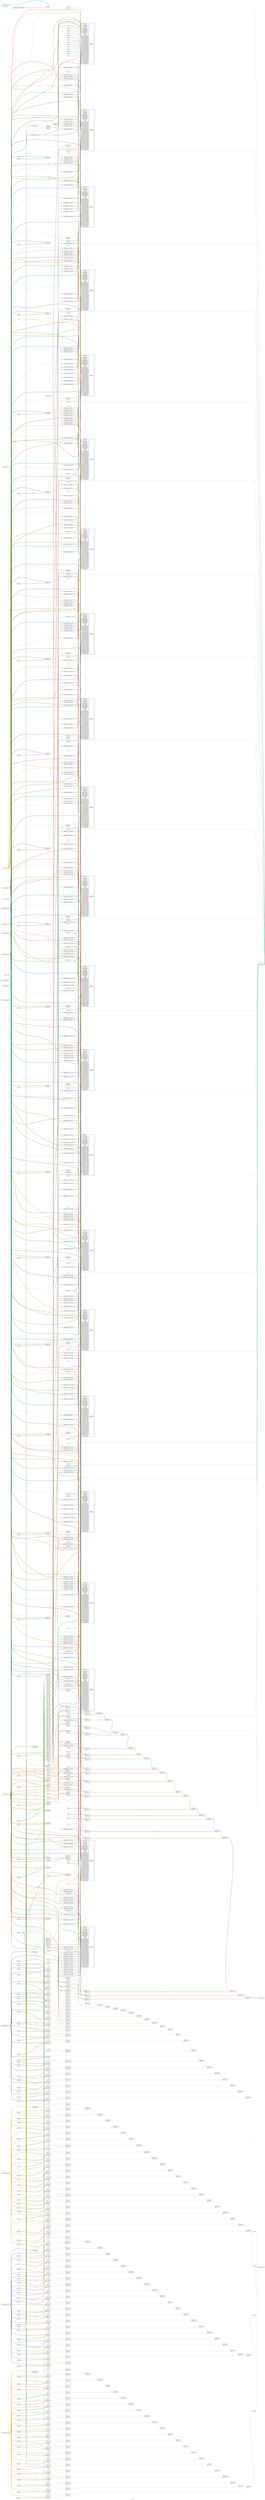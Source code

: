 digraph "memory" {
label="memory";
rankdir="LR";
remincross=true;
n365 [ shape=diamond, label="cellswap_layers_0_1_cell_0", color="black", fontcolor="black" ];
n366 [ shape=diamond, label="cellswap_layers_0_1_cell_1", color="black", fontcolor="black" ];
n367 [ shape=diamond, label="cellswap_layers_0_1_cell_10", color="black", fontcolor="black" ];
n368 [ shape=diamond, label="cellswap_layers_0_1_cell_11", color="black", fontcolor="black" ];
n369 [ shape=diamond, label="cellswap_layers_0_1_cell_12", color="black", fontcolor="black" ];
n370 [ shape=diamond, label="cellswap_layers_0_1_cell_2", color="black", fontcolor="black" ];
n371 [ shape=diamond, label="cellswap_layers_0_1_cell_3", color="black", fontcolor="black" ];
n372 [ shape=diamond, label="cellswap_layers_0_1_cell_4", color="black", fontcolor="black" ];
n373 [ shape=diamond, label="cellswap_layers_0_1_cell_5", color="black", fontcolor="black" ];
n374 [ shape=diamond, label="cellswap_layers_0_1_cell_6", color="black", fontcolor="black" ];
n375 [ shape=diamond, label="cellswap_layers_0_1_cell_7", color="black", fontcolor="black" ];
n376 [ shape=diamond, label="cellswap_layers_0_1_cell_8", color="black", fontcolor="black" ];
n377 [ shape=diamond, label="cellswap_layers_0_1_cell_9", color="black", fontcolor="black" ];
n378 [ shape=diamond, label="cellswap_layers_10_11_cell_0", color="black", fontcolor="black" ];
n379 [ shape=diamond, label="cellswap_layers_10_11_cell_1", color="black", fontcolor="black" ];
n380 [ shape=diamond, label="cellswap_layers_10_11_cell_10", color="black", fontcolor="black" ];
n381 [ shape=diamond, label="cellswap_layers_10_11_cell_11", color="black", fontcolor="black" ];
n382 [ shape=diamond, label="cellswap_layers_10_11_cell_12", color="black", fontcolor="black" ];
n383 [ shape=diamond, label="cellswap_layers_10_11_cell_2", color="black", fontcolor="black" ];
n384 [ shape=diamond, label="cellswap_layers_10_11_cell_3", color="black", fontcolor="black" ];
n385 [ shape=diamond, label="cellswap_layers_10_11_cell_4", color="black", fontcolor="black" ];
n386 [ shape=diamond, label="cellswap_layers_10_11_cell_5", color="black", fontcolor="black" ];
n387 [ shape=diamond, label="cellswap_layers_10_11_cell_6", color="black", fontcolor="black" ];
n388 [ shape=diamond, label="cellswap_layers_10_11_cell_7", color="black", fontcolor="black" ];
n389 [ shape=diamond, label="cellswap_layers_10_11_cell_8", color="black", fontcolor="black" ];
n390 [ shape=diamond, label="cellswap_layers_10_11_cell_9", color="black", fontcolor="black" ];
n391 [ shape=diamond, label="cellswap_layers_11_12_cell_0", color="black", fontcolor="black" ];
n392 [ shape=diamond, label="cellswap_layers_11_12_cell_1", color="black", fontcolor="black" ];
n393 [ shape=diamond, label="cellswap_layers_11_12_cell_10", color="black", fontcolor="black" ];
n394 [ shape=diamond, label="cellswap_layers_11_12_cell_11", color="black", fontcolor="black" ];
n395 [ shape=diamond, label="cellswap_layers_11_12_cell_12", color="black", fontcolor="black" ];
n396 [ shape=diamond, label="cellswap_layers_11_12_cell_2", color="black", fontcolor="black" ];
n397 [ shape=diamond, label="cellswap_layers_11_12_cell_3", color="black", fontcolor="black" ];
n398 [ shape=diamond, label="cellswap_layers_11_12_cell_4", color="black", fontcolor="black" ];
n399 [ shape=diamond, label="cellswap_layers_11_12_cell_5", color="black", fontcolor="black" ];
n400 [ shape=diamond, label="cellswap_layers_11_12_cell_6", color="black", fontcolor="black" ];
n401 [ shape=diamond, label="cellswap_layers_11_12_cell_7", color="black", fontcolor="black" ];
n402 [ shape=diamond, label="cellswap_layers_11_12_cell_8", color="black", fontcolor="black" ];
n403 [ shape=diamond, label="cellswap_layers_11_12_cell_9", color="black", fontcolor="black" ];
n404 [ shape=diamond, label="cellswap_layers_12_13_cell_0", color="black", fontcolor="black" ];
n405 [ shape=diamond, label="cellswap_layers_12_13_cell_1", color="black", fontcolor="black" ];
n406 [ shape=diamond, label="cellswap_layers_12_13_cell_10", color="black", fontcolor="black" ];
n407 [ shape=diamond, label="cellswap_layers_12_13_cell_11", color="black", fontcolor="black" ];
n408 [ shape=diamond, label="cellswap_layers_12_13_cell_12", color="black", fontcolor="black" ];
n409 [ shape=diamond, label="cellswap_layers_12_13_cell_2", color="black", fontcolor="black" ];
n410 [ shape=diamond, label="cellswap_layers_12_13_cell_3", color="black", fontcolor="black" ];
n411 [ shape=diamond, label="cellswap_layers_12_13_cell_4", color="black", fontcolor="black" ];
n412 [ shape=diamond, label="cellswap_layers_12_13_cell_5", color="black", fontcolor="black" ];
n413 [ shape=diamond, label="cellswap_layers_12_13_cell_6", color="black", fontcolor="black" ];
n414 [ shape=diamond, label="cellswap_layers_12_13_cell_7", color="black", fontcolor="black" ];
n415 [ shape=diamond, label="cellswap_layers_12_13_cell_8", color="black", fontcolor="black" ];
n416 [ shape=diamond, label="cellswap_layers_12_13_cell_9", color="black", fontcolor="black" ];
n417 [ shape=diamond, label="cellswap_layers_13_14_cell_0", color="black", fontcolor="black" ];
n418 [ shape=diamond, label="cellswap_layers_13_14_cell_1", color="black", fontcolor="black" ];
n419 [ shape=diamond, label="cellswap_layers_13_14_cell_10", color="black", fontcolor="black" ];
n420 [ shape=diamond, label="cellswap_layers_13_14_cell_11", color="black", fontcolor="black" ];
n421 [ shape=diamond, label="cellswap_layers_13_14_cell_12", color="black", fontcolor="black" ];
n422 [ shape=diamond, label="cellswap_layers_13_14_cell_2", color="black", fontcolor="black" ];
n423 [ shape=diamond, label="cellswap_layers_13_14_cell_3", color="black", fontcolor="black" ];
n424 [ shape=diamond, label="cellswap_layers_13_14_cell_4", color="black", fontcolor="black" ];
n425 [ shape=diamond, label="cellswap_layers_13_14_cell_5", color="black", fontcolor="black" ];
n426 [ shape=diamond, label="cellswap_layers_13_14_cell_6", color="black", fontcolor="black" ];
n427 [ shape=diamond, label="cellswap_layers_13_14_cell_7", color="black", fontcolor="black" ];
n428 [ shape=diamond, label="cellswap_layers_13_14_cell_8", color="black", fontcolor="black" ];
n429 [ shape=diamond, label="cellswap_layers_13_14_cell_9", color="black", fontcolor="black" ];
n430 [ shape=diamond, label="cellswap_layers_14_15_cell_0", color="black", fontcolor="black" ];
n431 [ shape=diamond, label="cellswap_layers_14_15_cell_1", color="black", fontcolor="black" ];
n432 [ shape=diamond, label="cellswap_layers_14_15_cell_10", color="black", fontcolor="black" ];
n433 [ shape=diamond, label="cellswap_layers_14_15_cell_11", color="black", fontcolor="black" ];
n434 [ shape=diamond, label="cellswap_layers_14_15_cell_12", color="black", fontcolor="black" ];
n435 [ shape=diamond, label="cellswap_layers_14_15_cell_2", color="black", fontcolor="black" ];
n436 [ shape=diamond, label="cellswap_layers_14_15_cell_3", color="black", fontcolor="black" ];
n437 [ shape=diamond, label="cellswap_layers_14_15_cell_4", color="black", fontcolor="black" ];
n438 [ shape=diamond, label="cellswap_layers_14_15_cell_5", color="black", fontcolor="black" ];
n439 [ shape=diamond, label="cellswap_layers_14_15_cell_6", color="black", fontcolor="black" ];
n440 [ shape=diamond, label="cellswap_layers_14_15_cell_7", color="black", fontcolor="black" ];
n441 [ shape=diamond, label="cellswap_layers_14_15_cell_8", color="black", fontcolor="black" ];
n442 [ shape=diamond, label="cellswap_layers_14_15_cell_9", color="black", fontcolor="black" ];
n443 [ shape=diamond, label="cellswap_layers_15_16_cell_0", color="black", fontcolor="black" ];
n444 [ shape=diamond, label="cellswap_layers_15_16_cell_1", color="black", fontcolor="black" ];
n445 [ shape=diamond, label="cellswap_layers_15_16_cell_10", color="black", fontcolor="black" ];
n446 [ shape=diamond, label="cellswap_layers_15_16_cell_11", color="black", fontcolor="black" ];
n447 [ shape=diamond, label="cellswap_layers_15_16_cell_12", color="black", fontcolor="black" ];
n448 [ shape=diamond, label="cellswap_layers_15_16_cell_2", color="black", fontcolor="black" ];
n449 [ shape=diamond, label="cellswap_layers_15_16_cell_3", color="black", fontcolor="black" ];
n450 [ shape=diamond, label="cellswap_layers_15_16_cell_4", color="black", fontcolor="black" ];
n451 [ shape=diamond, label="cellswap_layers_15_16_cell_5", color="black", fontcolor="black" ];
n452 [ shape=diamond, label="cellswap_layers_15_16_cell_6", color="black", fontcolor="black" ];
n453 [ shape=diamond, label="cellswap_layers_15_16_cell_7", color="black", fontcolor="black" ];
n454 [ shape=diamond, label="cellswap_layers_15_16_cell_8", color="black", fontcolor="black" ];
n455 [ shape=diamond, label="cellswap_layers_15_16_cell_9", color="black", fontcolor="black" ];
n456 [ shape=diamond, label="cellswap_layers_16_17_cell_0", color="black", fontcolor="black" ];
n457 [ shape=diamond, label="cellswap_layers_16_17_cell_1", color="black", fontcolor="black" ];
n458 [ shape=diamond, label="cellswap_layers_16_17_cell_10", color="black", fontcolor="black" ];
n459 [ shape=diamond, label="cellswap_layers_16_17_cell_11", color="black", fontcolor="black" ];
n460 [ shape=diamond, label="cellswap_layers_16_17_cell_12", color="black", fontcolor="black" ];
n461 [ shape=diamond, label="cellswap_layers_16_17_cell_2", color="black", fontcolor="black" ];
n462 [ shape=diamond, label="cellswap_layers_16_17_cell_3", color="black", fontcolor="black" ];
n463 [ shape=diamond, label="cellswap_layers_16_17_cell_4", color="black", fontcolor="black" ];
n464 [ shape=diamond, label="cellswap_layers_16_17_cell_5", color="black", fontcolor="black" ];
n465 [ shape=diamond, label="cellswap_layers_16_17_cell_6", color="black", fontcolor="black" ];
n466 [ shape=diamond, label="cellswap_layers_16_17_cell_7", color="black", fontcolor="black" ];
n467 [ shape=diamond, label="cellswap_layers_16_17_cell_8", color="black", fontcolor="black" ];
n468 [ shape=diamond, label="cellswap_layers_16_17_cell_9", color="black", fontcolor="black" ];
n469 [ shape=diamond, label="cellswap_layers_17_18_cell_0", color="black", fontcolor="black" ];
n470 [ shape=diamond, label="cellswap_layers_17_18_cell_1", color="black", fontcolor="black" ];
n471 [ shape=diamond, label="cellswap_layers_17_18_cell_10", color="black", fontcolor="black" ];
n472 [ shape=diamond, label="cellswap_layers_17_18_cell_11", color="black", fontcolor="black" ];
n473 [ shape=diamond, label="cellswap_layers_17_18_cell_12", color="black", fontcolor="black" ];
n474 [ shape=diamond, label="cellswap_layers_17_18_cell_2", color="black", fontcolor="black" ];
n475 [ shape=diamond, label="cellswap_layers_17_18_cell_3", color="black", fontcolor="black" ];
n476 [ shape=diamond, label="cellswap_layers_17_18_cell_4", color="black", fontcolor="black" ];
n477 [ shape=diamond, label="cellswap_layers_17_18_cell_5", color="black", fontcolor="black" ];
n478 [ shape=diamond, label="cellswap_layers_17_18_cell_6", color="black", fontcolor="black" ];
n479 [ shape=diamond, label="cellswap_layers_17_18_cell_7", color="black", fontcolor="black" ];
n480 [ shape=diamond, label="cellswap_layers_17_18_cell_8", color="black", fontcolor="black" ];
n481 [ shape=diamond, label="cellswap_layers_17_18_cell_9", color="black", fontcolor="black" ];
n482 [ shape=diamond, label="cellswap_layers_18_19_cell_0", color="black", fontcolor="black" ];
n483 [ shape=diamond, label="cellswap_layers_18_19_cell_1", color="black", fontcolor="black" ];
n484 [ shape=diamond, label="cellswap_layers_18_19_cell_10", color="black", fontcolor="black" ];
n485 [ shape=diamond, label="cellswap_layers_18_19_cell_11", color="black", fontcolor="black" ];
n486 [ shape=diamond, label="cellswap_layers_18_19_cell_12", color="black", fontcolor="black" ];
n487 [ shape=diamond, label="cellswap_layers_18_19_cell_2", color="black", fontcolor="black" ];
n488 [ shape=diamond, label="cellswap_layers_18_19_cell_3", color="black", fontcolor="black" ];
n489 [ shape=diamond, label="cellswap_layers_18_19_cell_4", color="black", fontcolor="black" ];
n490 [ shape=diamond, label="cellswap_layers_18_19_cell_5", color="black", fontcolor="black" ];
n491 [ shape=diamond, label="cellswap_layers_18_19_cell_6", color="black", fontcolor="black" ];
n492 [ shape=diamond, label="cellswap_layers_18_19_cell_7", color="black", fontcolor="black" ];
n493 [ shape=diamond, label="cellswap_layers_18_19_cell_8", color="black", fontcolor="black" ];
n494 [ shape=diamond, label="cellswap_layers_18_19_cell_9", color="black", fontcolor="black" ];
n495 [ shape=diamond, label="cellswap_layers_19_20_cell_0", color="black", fontcolor="black" ];
n496 [ shape=diamond, label="cellswap_layers_19_20_cell_1", color="black", fontcolor="black" ];
n497 [ shape=diamond, label="cellswap_layers_19_20_cell_10", color="black", fontcolor="black" ];
n498 [ shape=diamond, label="cellswap_layers_19_20_cell_11", color="black", fontcolor="black" ];
n499 [ shape=diamond, label="cellswap_layers_19_20_cell_12", color="black", fontcolor="black" ];
n500 [ shape=diamond, label="cellswap_layers_19_20_cell_2", color="black", fontcolor="black" ];
n501 [ shape=diamond, label="cellswap_layers_19_20_cell_3", color="black", fontcolor="black" ];
n502 [ shape=diamond, label="cellswap_layers_19_20_cell_4", color="black", fontcolor="black" ];
n503 [ shape=diamond, label="cellswap_layers_19_20_cell_5", color="black", fontcolor="black" ];
n504 [ shape=diamond, label="cellswap_layers_19_20_cell_6", color="black", fontcolor="black" ];
n505 [ shape=diamond, label="cellswap_layers_19_20_cell_7", color="black", fontcolor="black" ];
n506 [ shape=diamond, label="cellswap_layers_19_20_cell_8", color="black", fontcolor="black" ];
n507 [ shape=diamond, label="cellswap_layers_19_20_cell_9", color="black", fontcolor="black" ];
n508 [ shape=diamond, label="cellswap_layers_1_2_cell_0", color="black", fontcolor="black" ];
n509 [ shape=diamond, label="cellswap_layers_1_2_cell_1", color="black", fontcolor="black" ];
n510 [ shape=diamond, label="cellswap_layers_1_2_cell_10", color="black", fontcolor="black" ];
n511 [ shape=diamond, label="cellswap_layers_1_2_cell_11", color="black", fontcolor="black" ];
n512 [ shape=diamond, label="cellswap_layers_1_2_cell_12", color="black", fontcolor="black" ];
n513 [ shape=diamond, label="cellswap_layers_1_2_cell_2", color="black", fontcolor="black" ];
n514 [ shape=diamond, label="cellswap_layers_1_2_cell_3", color="black", fontcolor="black" ];
n515 [ shape=diamond, label="cellswap_layers_1_2_cell_4", color="black", fontcolor="black" ];
n516 [ shape=diamond, label="cellswap_layers_1_2_cell_5", color="black", fontcolor="black" ];
n517 [ shape=diamond, label="cellswap_layers_1_2_cell_6", color="black", fontcolor="black" ];
n518 [ shape=diamond, label="cellswap_layers_1_2_cell_7", color="black", fontcolor="black" ];
n519 [ shape=diamond, label="cellswap_layers_1_2_cell_8", color="black", fontcolor="black" ];
n520 [ shape=diamond, label="cellswap_layers_1_2_cell_9", color="black", fontcolor="black" ];
n521 [ shape=diamond, label="cellswap_layers_20_21_cell_0", color="black", fontcolor="black" ];
n522 [ shape=diamond, label="cellswap_layers_20_21_cell_1", color="black", fontcolor="black" ];
n523 [ shape=diamond, label="cellswap_layers_20_21_cell_10", color="black", fontcolor="black" ];
n524 [ shape=diamond, label="cellswap_layers_20_21_cell_11", color="black", fontcolor="black" ];
n525 [ shape=diamond, label="cellswap_layers_20_21_cell_12", color="black", fontcolor="black" ];
n526 [ shape=diamond, label="cellswap_layers_20_21_cell_2", color="black", fontcolor="black" ];
n527 [ shape=diamond, label="cellswap_layers_20_21_cell_3", color="black", fontcolor="black" ];
n528 [ shape=diamond, label="cellswap_layers_20_21_cell_4", color="black", fontcolor="black" ];
n529 [ shape=diamond, label="cellswap_layers_20_21_cell_5", color="black", fontcolor="black" ];
n530 [ shape=diamond, label="cellswap_layers_20_21_cell_6", color="black", fontcolor="black" ];
n531 [ shape=diamond, label="cellswap_layers_20_21_cell_7", color="black", fontcolor="black" ];
n532 [ shape=diamond, label="cellswap_layers_20_21_cell_8", color="black", fontcolor="black" ];
n533 [ shape=diamond, label="cellswap_layers_20_21_cell_9", color="black", fontcolor="black" ];
n534 [ shape=diamond, label="cellswap_layers_21_22_cell_0", color="black", fontcolor="black" ];
n535 [ shape=diamond, label="cellswap_layers_21_22_cell_1", color="black", fontcolor="black" ];
n536 [ shape=diamond, label="cellswap_layers_21_22_cell_10", color="black", fontcolor="black" ];
n537 [ shape=diamond, label="cellswap_layers_21_22_cell_11", color="black", fontcolor="black" ];
n538 [ shape=diamond, label="cellswap_layers_21_22_cell_12", color="black", fontcolor="black" ];
n539 [ shape=diamond, label="cellswap_layers_21_22_cell_2", color="black", fontcolor="black" ];
n540 [ shape=diamond, label="cellswap_layers_21_22_cell_3", color="black", fontcolor="black" ];
n541 [ shape=diamond, label="cellswap_layers_21_22_cell_4", color="black", fontcolor="black" ];
n542 [ shape=diamond, label="cellswap_layers_21_22_cell_5", color="black", fontcolor="black" ];
n543 [ shape=diamond, label="cellswap_layers_21_22_cell_6", color="black", fontcolor="black" ];
n544 [ shape=diamond, label="cellswap_layers_21_22_cell_7", color="black", fontcolor="black" ];
n545 [ shape=diamond, label="cellswap_layers_21_22_cell_8", color="black", fontcolor="black" ];
n546 [ shape=diamond, label="cellswap_layers_21_22_cell_9", color="black", fontcolor="black" ];
n547 [ shape=diamond, label="cellswap_layers_2_3_cell_0", color="black", fontcolor="black" ];
n548 [ shape=diamond, label="cellswap_layers_2_3_cell_1", color="black", fontcolor="black" ];
n549 [ shape=diamond, label="cellswap_layers_2_3_cell_10", color="black", fontcolor="black" ];
n550 [ shape=diamond, label="cellswap_layers_2_3_cell_11", color="black", fontcolor="black" ];
n551 [ shape=diamond, label="cellswap_layers_2_3_cell_12", color="black", fontcolor="black" ];
n552 [ shape=diamond, label="cellswap_layers_2_3_cell_2", color="black", fontcolor="black" ];
n553 [ shape=diamond, label="cellswap_layers_2_3_cell_3", color="black", fontcolor="black" ];
n554 [ shape=diamond, label="cellswap_layers_2_3_cell_4", color="black", fontcolor="black" ];
n555 [ shape=diamond, label="cellswap_layers_2_3_cell_5", color="black", fontcolor="black" ];
n556 [ shape=diamond, label="cellswap_layers_2_3_cell_6", color="black", fontcolor="black" ];
n557 [ shape=diamond, label="cellswap_layers_2_3_cell_7", color="black", fontcolor="black" ];
n558 [ shape=diamond, label="cellswap_layers_2_3_cell_8", color="black", fontcolor="black" ];
n559 [ shape=diamond, label="cellswap_layers_2_3_cell_9", color="black", fontcolor="black" ];
n560 [ shape=diamond, label="cellswap_layers_3_4_cell_0", color="black", fontcolor="black" ];
n561 [ shape=diamond, label="cellswap_layers_3_4_cell_1", color="black", fontcolor="black" ];
n562 [ shape=diamond, label="cellswap_layers_3_4_cell_10", color="black", fontcolor="black" ];
n563 [ shape=diamond, label="cellswap_layers_3_4_cell_11", color="black", fontcolor="black" ];
n564 [ shape=diamond, label="cellswap_layers_3_4_cell_12", color="black", fontcolor="black" ];
n565 [ shape=diamond, label="cellswap_layers_3_4_cell_2", color="black", fontcolor="black" ];
n566 [ shape=diamond, label="cellswap_layers_3_4_cell_3", color="black", fontcolor="black" ];
n567 [ shape=diamond, label="cellswap_layers_3_4_cell_4", color="black", fontcolor="black" ];
n568 [ shape=diamond, label="cellswap_layers_3_4_cell_5", color="black", fontcolor="black" ];
n569 [ shape=diamond, label="cellswap_layers_3_4_cell_6", color="black", fontcolor="black" ];
n570 [ shape=diamond, label="cellswap_layers_3_4_cell_7", color="black", fontcolor="black" ];
n571 [ shape=diamond, label="cellswap_layers_3_4_cell_8", color="black", fontcolor="black" ];
n572 [ shape=diamond, label="cellswap_layers_3_4_cell_9", color="black", fontcolor="black" ];
n573 [ shape=diamond, label="cellswap_layers_4_5_cell_0", color="black", fontcolor="black" ];
n574 [ shape=diamond, label="cellswap_layers_4_5_cell_1", color="black", fontcolor="black" ];
n575 [ shape=diamond, label="cellswap_layers_4_5_cell_10", color="black", fontcolor="black" ];
n576 [ shape=diamond, label="cellswap_layers_4_5_cell_11", color="black", fontcolor="black" ];
n577 [ shape=diamond, label="cellswap_layers_4_5_cell_12", color="black", fontcolor="black" ];
n578 [ shape=diamond, label="cellswap_layers_4_5_cell_2", color="black", fontcolor="black" ];
n579 [ shape=diamond, label="cellswap_layers_4_5_cell_3", color="black", fontcolor="black" ];
n580 [ shape=diamond, label="cellswap_layers_4_5_cell_4", color="black", fontcolor="black" ];
n581 [ shape=diamond, label="cellswap_layers_4_5_cell_5", color="black", fontcolor="black" ];
n582 [ shape=diamond, label="cellswap_layers_4_5_cell_6", color="black", fontcolor="black" ];
n583 [ shape=diamond, label="cellswap_layers_4_5_cell_7", color="black", fontcolor="black" ];
n584 [ shape=diamond, label="cellswap_layers_4_5_cell_8", color="black", fontcolor="black" ];
n585 [ shape=diamond, label="cellswap_layers_4_5_cell_9", color="black", fontcolor="black" ];
n586 [ shape=diamond, label="cellswap_layers_5_6_cell_0", color="black", fontcolor="black" ];
n587 [ shape=diamond, label="cellswap_layers_5_6_cell_1", color="black", fontcolor="black" ];
n588 [ shape=diamond, label="cellswap_layers_5_6_cell_10", color="black", fontcolor="black" ];
n589 [ shape=diamond, label="cellswap_layers_5_6_cell_11", color="black", fontcolor="black" ];
n590 [ shape=diamond, label="cellswap_layers_5_6_cell_12", color="black", fontcolor="black" ];
n591 [ shape=diamond, label="cellswap_layers_5_6_cell_2", color="black", fontcolor="black" ];
n592 [ shape=diamond, label="cellswap_layers_5_6_cell_3", color="black", fontcolor="black" ];
n593 [ shape=diamond, label="cellswap_layers_5_6_cell_4", color="black", fontcolor="black" ];
n594 [ shape=diamond, label="cellswap_layers_5_6_cell_5", color="black", fontcolor="black" ];
n595 [ shape=diamond, label="cellswap_layers_5_6_cell_6", color="black", fontcolor="black" ];
n596 [ shape=diamond, label="cellswap_layers_5_6_cell_7", color="black", fontcolor="black" ];
n597 [ shape=diamond, label="cellswap_layers_5_6_cell_8", color="black", fontcolor="black" ];
n598 [ shape=diamond, label="cellswap_layers_5_6_cell_9", color="black", fontcolor="black" ];
n599 [ shape=diamond, label="cellswap_layers_6_7_cell_0", color="black", fontcolor="black" ];
n600 [ shape=diamond, label="cellswap_layers_6_7_cell_1", color="black", fontcolor="black" ];
n601 [ shape=diamond, label="cellswap_layers_6_7_cell_10", color="black", fontcolor="black" ];
n602 [ shape=diamond, label="cellswap_layers_6_7_cell_11", color="black", fontcolor="black" ];
n603 [ shape=diamond, label="cellswap_layers_6_7_cell_12", color="black", fontcolor="black" ];
n604 [ shape=diamond, label="cellswap_layers_6_7_cell_2", color="black", fontcolor="black" ];
n605 [ shape=diamond, label="cellswap_layers_6_7_cell_3", color="black", fontcolor="black" ];
n606 [ shape=diamond, label="cellswap_layers_6_7_cell_4", color="black", fontcolor="black" ];
n607 [ shape=diamond, label="cellswap_layers_6_7_cell_5", color="black", fontcolor="black" ];
n608 [ shape=diamond, label="cellswap_layers_6_7_cell_6", color="black", fontcolor="black" ];
n609 [ shape=diamond, label="cellswap_layers_6_7_cell_7", color="black", fontcolor="black" ];
n610 [ shape=diamond, label="cellswap_layers_6_7_cell_8", color="black", fontcolor="black" ];
n611 [ shape=diamond, label="cellswap_layers_6_7_cell_9", color="black", fontcolor="black" ];
n612 [ shape=diamond, label="cellswap_layers_7_8_cell_0", color="black", fontcolor="black" ];
n613 [ shape=diamond, label="cellswap_layers_7_8_cell_1", color="black", fontcolor="black" ];
n614 [ shape=diamond, label="cellswap_layers_7_8_cell_10", color="black", fontcolor="black" ];
n615 [ shape=diamond, label="cellswap_layers_7_8_cell_11", color="black", fontcolor="black" ];
n616 [ shape=diamond, label="cellswap_layers_7_8_cell_12", color="black", fontcolor="black" ];
n617 [ shape=diamond, label="cellswap_layers_7_8_cell_2", color="black", fontcolor="black" ];
n618 [ shape=diamond, label="cellswap_layers_7_8_cell_3", color="black", fontcolor="black" ];
n619 [ shape=diamond, label="cellswap_layers_7_8_cell_4", color="black", fontcolor="black" ];
n620 [ shape=diamond, label="cellswap_layers_7_8_cell_5", color="black", fontcolor="black" ];
n621 [ shape=diamond, label="cellswap_layers_7_8_cell_6", color="black", fontcolor="black" ];
n622 [ shape=diamond, label="cellswap_layers_7_8_cell_7", color="black", fontcolor="black" ];
n623 [ shape=diamond, label="cellswap_layers_7_8_cell_8", color="black", fontcolor="black" ];
n624 [ shape=diamond, label="cellswap_layers_7_8_cell_9", color="black", fontcolor="black" ];
n625 [ shape=diamond, label="cellswap_layers_8_9_cell_0", color="black", fontcolor="black" ];
n626 [ shape=diamond, label="cellswap_layers_8_9_cell_1", color="black", fontcolor="black" ];
n627 [ shape=diamond, label="cellswap_layers_8_9_cell_10", color="black", fontcolor="black" ];
n628 [ shape=diamond, label="cellswap_layers_8_9_cell_11", color="black", fontcolor="black" ];
n629 [ shape=diamond, label="cellswap_layers_8_9_cell_12", color="black", fontcolor="black" ];
n630 [ shape=diamond, label="cellswap_layers_8_9_cell_2", color="black", fontcolor="black" ];
n631 [ shape=diamond, label="cellswap_layers_8_9_cell_3", color="black", fontcolor="black" ];
n632 [ shape=diamond, label="cellswap_layers_8_9_cell_4", color="black", fontcolor="black" ];
n633 [ shape=diamond, label="cellswap_layers_8_9_cell_5", color="black", fontcolor="black" ];
n634 [ shape=diamond, label="cellswap_layers_8_9_cell_6", color="black", fontcolor="black" ];
n635 [ shape=diamond, label="cellswap_layers_8_9_cell_7", color="black", fontcolor="black" ];
n636 [ shape=diamond, label="cellswap_layers_8_9_cell_8", color="black", fontcolor="black" ];
n637 [ shape=diamond, label="cellswap_layers_8_9_cell_9", color="black", fontcolor="black" ];
n638 [ shape=diamond, label="cellswap_layers_9_10_cell_0", color="black", fontcolor="black" ];
n639 [ shape=diamond, label="cellswap_layers_9_10_cell_1", color="black", fontcolor="black" ];
n640 [ shape=diamond, label="cellswap_layers_9_10_cell_10", color="black", fontcolor="black" ];
n641 [ shape=diamond, label="cellswap_layers_9_10_cell_11", color="black", fontcolor="black" ];
n642 [ shape=diamond, label="cellswap_layers_9_10_cell_12", color="black", fontcolor="black" ];
n643 [ shape=diamond, label="cellswap_layers_9_10_cell_2", color="black", fontcolor="black" ];
n644 [ shape=diamond, label="cellswap_layers_9_10_cell_3", color="black", fontcolor="black" ];
n645 [ shape=diamond, label="cellswap_layers_9_10_cell_4", color="black", fontcolor="black" ];
n646 [ shape=diamond, label="cellswap_layers_9_10_cell_5", color="black", fontcolor="black" ];
n647 [ shape=diamond, label="cellswap_layers_9_10_cell_6", color="black", fontcolor="black" ];
n648 [ shape=diamond, label="cellswap_layers_9_10_cell_7", color="black", fontcolor="black" ];
n649 [ shape=diamond, label="cellswap_layers_9_10_cell_8", color="black", fontcolor="black" ];
n650 [ shape=diamond, label="cellswap_layers_9_10_cell_9", color="black", fontcolor="black" ];
n651 [ shape=octagon, label="clk", color="black", fontcolor="black" ];
n652 [ shape=octagon, label="color_commit", color="black", fontcolor="black" ];
n653 [ shape=octagon, label="color_getter", color="black", fontcolor="black" ];
n654 [ shape=octagon, label="color_requestor_x", color="black", fontcolor="black" ];
n655 [ shape=octagon, label="color_requestor_y", color="black", fontcolor="black" ];
n656 [ shape=octagon, label="color_set_requestor_x", color="black", fontcolor="black" ];
n657 [ shape=octagon, label="color_set_requestor_y", color="black", fontcolor="black" ];
n658 [ shape=octagon, label="color_setter", color="black", fontcolor="black" ];
n659 [ shape=octagon, label="hitbox_checker_0_x", color="black", fontcolor="black" ];
n660 [ shape=octagon, label="hitbox_checker_0_y", color="black", fontcolor="black" ];
n661 [ shape=octagon, label="hitbox_checker_1_x", color="black", fontcolor="black" ];
n662 [ shape=octagon, label="hitbox_checker_1_y", color="black", fontcolor="black" ];
n663 [ shape=octagon, label="hitbox_checker_2_x", color="black", fontcolor="black" ];
n664 [ shape=octagon, label="hitbox_checker_2_y", color="black", fontcolor="black" ];
n665 [ shape=octagon, label="hitbox_checker_3_x", color="black", fontcolor="black" ];
n666 [ shape=octagon, label="hitbox_checker_3_y", color="black", fontcolor="black" ];
n667 [ shape=octagon, label="hitbox_status", color="black", fontcolor="black" ];
n668 [ shape=diamond, label="hitscan0", color="black", fontcolor="black" ];
n669 [ shape=diamond, label="hitscan1", color="black", fontcolor="black" ];
n670 [ shape=diamond, label="hitscan2", color="black", fontcolor="black" ];
n671 [ shape=diamond, label="hitscan3", color="black", fontcolor="black" ];
n672 [ shape=octagon, label="memory_busy", color="black", fontcolor="black" ];
n673 [ shape=octagon, label="reset", color="black", fontcolor="black" ];
n674 [ shape=diamond, label="row_color_0", color="black", fontcolor="black" ];
n675 [ shape=diamond, label="row_color_1", color="black", fontcolor="black" ];
n676 [ shape=diamond, label="row_color_10", color="black", fontcolor="black" ];
n677 [ shape=diamond, label="row_color_11", color="black", fontcolor="black" ];
n678 [ shape=diamond, label="row_color_12", color="black", fontcolor="black" ];
n679 [ shape=diamond, label="row_color_13", color="black", fontcolor="black" ];
n680 [ shape=diamond, label="row_color_14", color="black", fontcolor="black" ];
n681 [ shape=diamond, label="row_color_15", color="black", fontcolor="black" ];
n682 [ shape=diamond, label="row_color_16", color="black", fontcolor="black" ];
n683 [ shape=diamond, label="row_color_17", color="black", fontcolor="black" ];
n684 [ shape=diamond, label="row_color_18", color="black", fontcolor="black" ];
n685 [ shape=diamond, label="row_color_19", color="black", fontcolor="black" ];
n686 [ shape=diamond, label="row_color_2", color="black", fontcolor="black" ];
n687 [ shape=diamond, label="row_color_20", color="black", fontcolor="black" ];
n688 [ shape=diamond, label="row_color_21", color="black", fontcolor="black" ];
n689 [ shape=diamond, label="row_color_3", color="black", fontcolor="black" ];
n690 [ shape=diamond, label="row_color_4", color="black", fontcolor="black" ];
n691 [ shape=diamond, label="row_color_5", color="black", fontcolor="black" ];
n692 [ shape=diamond, label="row_color_6", color="black", fontcolor="black" ];
n693 [ shape=diamond, label="row_color_7", color="black", fontcolor="black" ];
n694 [ shape=diamond, label="row_color_8", color="black", fontcolor="black" ];
n695 [ shape=diamond, label="row_color_9", color="black", fontcolor="black" ];
n696 [ shape=octagon, label="rowfull_stat", color="black", fontcolor="black" ];
n697 [ shape=octagon, label="rowshift_cmd", color="black", fontcolor="black" ];
{ rank="source"; n651; n652; n654; n655; n656; n657; n658; n659; n660; n661; n662; n663; n664; n665; n666; n672; n673; n697;}
{ rank="sink"; n653; n667; n696;}
c701 [ shape=record, label="{{<p698> A|<p699> B}|$32\n$and|{<p700> Y}}" ];
c702 [ shape=record, label="{{<p698> A|<p699> B}|$34\n$and|{<p700> Y}}" ];
c703 [ shape=record, label="{{<p698> A|<p699> B}|$36\n$and|{<p700> Y}}" ];
c704 [ shape=record, label="{{<p698> A|<p699> B}|$38\n$and|{<p700> Y}}" ];
c705 [ shape=record, label="{{<p698> A|<p699> B}|$40\n$and|{<p700> Y}}" ];
c706 [ shape=record, label="{{<p698> A|<p699> B}|$42\n$and|{<p700> Y}}" ];
c707 [ shape=record, label="{{<p698> A|<p699> B}|$44\n$and|{<p700> Y}}" ];
c708 [ shape=record, label="{{<p698> A|<p699> B}|$2\n$and|{<p700> Y}}" ];
c709 [ shape=record, label="{{<p698> A|<p699> B}|$4\n$and|{<p700> Y}}" ];
c710 [ shape=record, label="{{<p698> A|<p699> B}|$6\n$and|{<p700> Y}}" ];
c711 [ shape=record, label="{{<p698> A|<p699> B}|$8\n$and|{<p700> Y}}" ];
c712 [ shape=record, label="{{<p698> A|<p699> B}|$10\n$and|{<p700> Y}}" ];
c713 [ shape=record, label="{{<p698> A|<p699> B}|$12\n$and|{<p700> Y}}" ];
c714 [ shape=record, label="{{<p698> A|<p699> B}|$14\n$and|{<p700> Y}}" ];
c715 [ shape=record, label="{{<p698> A|<p699> B}|$16\n$and|{<p700> Y}}" ];
c716 [ shape=record, label="{{<p698> A|<p699> B}|$18\n$and|{<p700> Y}}" ];
c717 [ shape=record, label="{{<p698> A|<p699> B}|$20\n$and|{<p700> Y}}" ];
c718 [ shape=record, label="{{<p698> A|<p699> B}|$22\n$and|{<p700> Y}}" ];
c719 [ shape=record, label="{{<p698> A|<p699> B}|$24\n$and|{<p700> Y}}" ];
c720 [ shape=record, label="{{<p698> A|<p699> B}|$26\n$and|{<p700> Y}}" ];
c721 [ shape=record, label="{{<p698> A|<p699> B}|$28\n$and|{<p700> Y}}" ];
c722 [ shape=record, label="{{<p698> A|<p699> B}|$30\n$and|{<p700> Y}}" ];
v0 [ label="6'001111" ];
c723 [ shape=record, label="{{<p698> A|<p699> B}|$31\n$eq|{<p700> Y}}" ];
v1 [ label="6'010000" ];
c724 [ shape=record, label="{{<p698> A|<p699> B}|$33\n$eq|{<p700> Y}}" ];
v2 [ label="6'010001" ];
c725 [ shape=record, label="{{<p698> A|<p699> B}|$35\n$eq|{<p700> Y}}" ];
v3 [ label="6'010010" ];
c726 [ shape=record, label="{{<p698> A|<p699> B}|$37\n$eq|{<p700> Y}}" ];
v4 [ label="6'010011" ];
c727 [ shape=record, label="{{<p698> A|<p699> B}|$39\n$eq|{<p700> Y}}" ];
v5 [ label="6'010100" ];
c728 [ shape=record, label="{{<p698> A|<p699> B}|$41\n$eq|{<p700> Y}}" ];
v6 [ label="6'010101" ];
c729 [ shape=record, label="{{<p698> A|<p699> B}|$43\n$eq|{<p700> Y}}" ];
v7 [ label="6'010011" ];
c730 [ shape=record, label="{{<p698> A|<p699> B}|$101\n$eq|{<p700> Y}}" ];
v8 [ label="6'010100" ];
c731 [ shape=record, label="{{<p698> A|<p699> B}|$104\n$eq|{<p700> Y}}" ];
v9 [ label="6'010101" ];
c732 [ shape=record, label="{{<p698> A|<p699> B}|$107\n$eq|{<p700> Y}}" ];
c733 [ shape=record, label="{{<p698> A}|$45\n$logic_not|{<p700> Y}}" ];
v10 [ label="6'000001" ];
c734 [ shape=record, label="{{<p698> A|<p699> B}|$47\n$eq|{<p700> Y}}" ];
v11 [ label="6'000010" ];
c735 [ shape=record, label="{{<p698> A|<p699> B}|$50\n$eq|{<p700> Y}}" ];
v12 [ label="6'000011" ];
c736 [ shape=record, label="{{<p698> A|<p699> B}|$53\n$eq|{<p700> Y}}" ];
v13 [ label="6'000100" ];
c737 [ shape=record, label="{{<p698> A|<p699> B}|$56\n$eq|{<p700> Y}}" ];
v14 [ label="6'000101" ];
c738 [ shape=record, label="{{<p698> A|<p699> B}|$59\n$eq|{<p700> Y}}" ];
v15 [ label="6'000110" ];
c739 [ shape=record, label="{{<p698> A|<p699> B}|$62\n$eq|{<p700> Y}}" ];
v16 [ label="6'000111" ];
c740 [ shape=record, label="{{<p698> A|<p699> B}|$65\n$eq|{<p700> Y}}" ];
v17 [ label="6'001000" ];
c741 [ shape=record, label="{{<p698> A|<p699> B}|$68\n$eq|{<p700> Y}}" ];
v18 [ label="6'001001" ];
c742 [ shape=record, label="{{<p698> A|<p699> B}|$71\n$eq|{<p700> Y}}" ];
v19 [ label="6'001010" ];
c743 [ shape=record, label="{{<p698> A|<p699> B}|$74\n$eq|{<p700> Y}}" ];
v20 [ label="6'001011" ];
c744 [ shape=record, label="{{<p698> A|<p699> B}|$77\n$eq|{<p700> Y}}" ];
v21 [ label="6'001100" ];
c745 [ shape=record, label="{{<p698> A|<p699> B}|$80\n$eq|{<p700> Y}}" ];
v22 [ label="6'001101" ];
c746 [ shape=record, label="{{<p698> A|<p699> B}|$83\n$eq|{<p700> Y}}" ];
v23 [ label="6'001110" ];
c747 [ shape=record, label="{{<p698> A|<p699> B}|$86\n$eq|{<p700> Y}}" ];
v24 [ label="6'001111" ];
c748 [ shape=record, label="{{<p698> A|<p699> B}|$89\n$eq|{<p700> Y}}" ];
v25 [ label="6'010000" ];
c749 [ shape=record, label="{{<p698> A|<p699> B}|$92\n$eq|{<p700> Y}}" ];
v26 [ label="6'010001" ];
c750 [ shape=record, label="{{<p698> A|<p699> B}|$95\n$eq|{<p700> Y}}" ];
v27 [ label="6'010010" ];
c751 [ shape=record, label="{{<p698> A|<p699> B}|$98\n$eq|{<p700> Y}}" ];
c752 [ shape=record, label="{{<p698> A}|$110\n$logic_not|{<p700> Y}}" ];
v28 [ label="6'000001" ];
c753 [ shape=record, label="{{<p698> A|<p699> B}|$112\n$eq|{<p700> Y}}" ];
v29 [ label="6'000010" ];
c754 [ shape=record, label="{{<p698> A|<p699> B}|$115\n$eq|{<p700> Y}}" ];
v30 [ label="6'000011" ];
c755 [ shape=record, label="{{<p698> A|<p699> B}|$118\n$eq|{<p700> Y}}" ];
v31 [ label="6'000100" ];
c756 [ shape=record, label="{{<p698> A|<p699> B}|$121\n$eq|{<p700> Y}}" ];
v32 [ label="6'000101" ];
c757 [ shape=record, label="{{<p698> A|<p699> B}|$124\n$eq|{<p700> Y}}" ];
v33 [ label="6'000110" ];
c758 [ shape=record, label="{{<p698> A|<p699> B}|$127\n$eq|{<p700> Y}}" ];
v34 [ label="6'000111" ];
c759 [ shape=record, label="{{<p698> A|<p699> B}|$130\n$eq|{<p700> Y}}" ];
v35 [ label="6'001000" ];
c760 [ shape=record, label="{{<p698> A|<p699> B}|$133\n$eq|{<p700> Y}}" ];
v36 [ label="6'001001" ];
c761 [ shape=record, label="{{<p698> A|<p699> B}|$136\n$eq|{<p700> Y}}" ];
v37 [ label="6'001010" ];
c762 [ shape=record, label="{{<p698> A|<p699> B}|$139\n$eq|{<p700> Y}}" ];
v38 [ label="6'001011" ];
c763 [ shape=record, label="{{<p698> A|<p699> B}|$142\n$eq|{<p700> Y}}" ];
v39 [ label="6'001100" ];
c764 [ shape=record, label="{{<p698> A|<p699> B}|$145\n$eq|{<p700> Y}}" ];
v40 [ label="6'001101" ];
c765 [ shape=record, label="{{<p698> A|<p699> B}|$148\n$eq|{<p700> Y}}" ];
v41 [ label="6'001110" ];
c766 [ shape=record, label="{{<p698> A|<p699> B}|$151\n$eq|{<p700> Y}}" ];
v42 [ label="6'001111" ];
c767 [ shape=record, label="{{<p698> A|<p699> B}|$154\n$eq|{<p700> Y}}" ];
v43 [ label="6'010000" ];
c768 [ shape=record, label="{{<p698> A|<p699> B}|$157\n$eq|{<p700> Y}}" ];
v44 [ label="6'010001" ];
c769 [ shape=record, label="{{<p698> A|<p699> B}|$160\n$eq|{<p700> Y}}" ];
v45 [ label="6'010010" ];
c770 [ shape=record, label="{{<p698> A|<p699> B}|$163\n$eq|{<p700> Y}}" ];
v46 [ label="6'010011" ];
c771 [ shape=record, label="{{<p698> A|<p699> B}|$166\n$eq|{<p700> Y}}" ];
v47 [ label="6'010100" ];
c772 [ shape=record, label="{{<p698> A|<p699> B}|$169\n$eq|{<p700> Y}}" ];
v48 [ label="6'010101" ];
c773 [ shape=record, label="{{<p698> A|<p699> B}|$172\n$eq|{<p700> Y}}" ];
c774 [ shape=record, label="{{<p698> A}|$175\n$logic_not|{<p700> Y}}" ];
v49 [ label="6'000001" ];
c775 [ shape=record, label="{{<p698> A|<p699> B}|$177\n$eq|{<p700> Y}}" ];
v50 [ label="6'000010" ];
c776 [ shape=record, label="{{<p698> A|<p699> B}|$180\n$eq|{<p700> Y}}" ];
v51 [ label="6'000011" ];
c777 [ shape=record, label="{{<p698> A|<p699> B}|$183\n$eq|{<p700> Y}}" ];
v52 [ label="6'000100" ];
c778 [ shape=record, label="{{<p698> A|<p699> B}|$186\n$eq|{<p700> Y}}" ];
v53 [ label="6'000101" ];
c779 [ shape=record, label="{{<p698> A|<p699> B}|$189\n$eq|{<p700> Y}}" ];
v54 [ label="6'000110" ];
c780 [ shape=record, label="{{<p698> A|<p699> B}|$192\n$eq|{<p700> Y}}" ];
v55 [ label="6'000111" ];
c781 [ shape=record, label="{{<p698> A|<p699> B}|$195\n$eq|{<p700> Y}}" ];
v56 [ label="6'001000" ];
c782 [ shape=record, label="{{<p698> A|<p699> B}|$198\n$eq|{<p700> Y}}" ];
v57 [ label="6'001001" ];
c783 [ shape=record, label="{{<p698> A|<p699> B}|$201\n$eq|{<p700> Y}}" ];
v58 [ label="6'001010" ];
c784 [ shape=record, label="{{<p698> A|<p699> B}|$204\n$eq|{<p700> Y}}" ];
v59 [ label="6'001011" ];
c785 [ shape=record, label="{{<p698> A|<p699> B}|$207\n$eq|{<p700> Y}}" ];
v60 [ label="6'001100" ];
c786 [ shape=record, label="{{<p698> A|<p699> B}|$210\n$eq|{<p700> Y}}" ];
v61 [ label="6'001101" ];
c787 [ shape=record, label="{{<p698> A|<p699> B}|$213\n$eq|{<p700> Y}}" ];
v62 [ label="6'001110" ];
c788 [ shape=record, label="{{<p698> A|<p699> B}|$216\n$eq|{<p700> Y}}" ];
v63 [ label="6'001111" ];
c789 [ shape=record, label="{{<p698> A|<p699> B}|$219\n$eq|{<p700> Y}}" ];
v64 [ label="6'010000" ];
c790 [ shape=record, label="{{<p698> A|<p699> B}|$222\n$eq|{<p700> Y}}" ];
v65 [ label="6'010001" ];
c791 [ shape=record, label="{{<p698> A|<p699> B}|$225\n$eq|{<p700> Y}}" ];
v66 [ label="6'010010" ];
c792 [ shape=record, label="{{<p698> A|<p699> B}|$228\n$eq|{<p700> Y}}" ];
v67 [ label="6'010011" ];
c793 [ shape=record, label="{{<p698> A|<p699> B}|$231\n$eq|{<p700> Y}}" ];
v68 [ label="6'010100" ];
c794 [ shape=record, label="{{<p698> A|<p699> B}|$234\n$eq|{<p700> Y}}" ];
v69 [ label="6'010101" ];
c795 [ shape=record, label="{{<p698> A|<p699> B}|$237\n$eq|{<p700> Y}}" ];
c796 [ shape=record, label="{{<p698> A}|$240\n$logic_not|{<p700> Y}}" ];
v70 [ label="6'000001" ];
c797 [ shape=record, label="{{<p698> A|<p699> B}|$242\n$eq|{<p700> Y}}" ];
v71 [ label="6'000010" ];
c798 [ shape=record, label="{{<p698> A|<p699> B}|$245\n$eq|{<p700> Y}}" ];
v72 [ label="6'000011" ];
c799 [ shape=record, label="{{<p698> A|<p699> B}|$248\n$eq|{<p700> Y}}" ];
v73 [ label="6'000100" ];
c800 [ shape=record, label="{{<p698> A|<p699> B}|$251\n$eq|{<p700> Y}}" ];
v74 [ label="6'000101" ];
c801 [ shape=record, label="{{<p698> A|<p699> B}|$254\n$eq|{<p700> Y}}" ];
v75 [ label="6'000110" ];
c802 [ shape=record, label="{{<p698> A|<p699> B}|$257\n$eq|{<p700> Y}}" ];
v76 [ label="6'000111" ];
c803 [ shape=record, label="{{<p698> A|<p699> B}|$260\n$eq|{<p700> Y}}" ];
v77 [ label="6'001000" ];
c804 [ shape=record, label="{{<p698> A|<p699> B}|$263\n$eq|{<p700> Y}}" ];
v78 [ label="6'001001" ];
c805 [ shape=record, label="{{<p698> A|<p699> B}|$266\n$eq|{<p700> Y}}" ];
v79 [ label="6'001010" ];
c806 [ shape=record, label="{{<p698> A|<p699> B}|$269\n$eq|{<p700> Y}}" ];
v80 [ label="6'001011" ];
c807 [ shape=record, label="{{<p698> A|<p699> B}|$272\n$eq|{<p700> Y}}" ];
v81 [ label="6'001100" ];
c808 [ shape=record, label="{{<p698> A|<p699> B}|$275\n$eq|{<p700> Y}}" ];
v82 [ label="6'001101" ];
c809 [ shape=record, label="{{<p698> A|<p699> B}|$278\n$eq|{<p700> Y}}" ];
v83 [ label="6'001110" ];
c810 [ shape=record, label="{{<p698> A|<p699> B}|$281\n$eq|{<p700> Y}}" ];
v84 [ label="6'001111" ];
c811 [ shape=record, label="{{<p698> A|<p699> B}|$284\n$eq|{<p700> Y}}" ];
v85 [ label="6'010000" ];
c812 [ shape=record, label="{{<p698> A|<p699> B}|$287\n$eq|{<p700> Y}}" ];
v86 [ label="6'010001" ];
c813 [ shape=record, label="{{<p698> A|<p699> B}|$290\n$eq|{<p700> Y}}" ];
v87 [ label="6'010010" ];
c814 [ shape=record, label="{{<p698> A|<p699> B}|$293\n$eq|{<p700> Y}}" ];
v88 [ label="6'010011" ];
c815 [ shape=record, label="{{<p698> A|<p699> B}|$296\n$eq|{<p700> Y}}" ];
v89 [ label="6'010100" ];
c816 [ shape=record, label="{{<p698> A|<p699> B}|$299\n$eq|{<p700> Y}}" ];
v90 [ label="6'010101" ];
c817 [ shape=record, label="{{<p698> A|<p699> B}|$302\n$eq|{<p700> Y}}" ];
c818 [ shape=record, label="{{<p698> A}|$305\n$logic_not|{<p700> Y}}" ];
v91 [ label="6'000001" ];
c819 [ shape=record, label="{{<p698> A|<p699> B}|$307\n$eq|{<p700> Y}}" ];
v92 [ label="6'000010" ];
c820 [ shape=record, label="{{<p698> A|<p699> B}|$310\n$eq|{<p700> Y}}" ];
v93 [ label="6'000011" ];
c821 [ shape=record, label="{{<p698> A|<p699> B}|$313\n$eq|{<p700> Y}}" ];
v94 [ label="6'000100" ];
c822 [ shape=record, label="{{<p698> A|<p699> B}|$316\n$eq|{<p700> Y}}" ];
v95 [ label="6'000101" ];
c823 [ shape=record, label="{{<p698> A|<p699> B}|$319\n$eq|{<p700> Y}}" ];
v96 [ label="6'000110" ];
c824 [ shape=record, label="{{<p698> A|<p699> B}|$322\n$eq|{<p700> Y}}" ];
v97 [ label="6'000111" ];
c825 [ shape=record, label="{{<p698> A|<p699> B}|$325\n$eq|{<p700> Y}}" ];
v98 [ label="6'001000" ];
c826 [ shape=record, label="{{<p698> A|<p699> B}|$328\n$eq|{<p700> Y}}" ];
v99 [ label="6'001001" ];
c827 [ shape=record, label="{{<p698> A|<p699> B}|$331\n$eq|{<p700> Y}}" ];
v100 [ label="6'001010" ];
c828 [ shape=record, label="{{<p698> A|<p699> B}|$334\n$eq|{<p700> Y}}" ];
v101 [ label="6'001011" ];
c829 [ shape=record, label="{{<p698> A|<p699> B}|$337\n$eq|{<p700> Y}}" ];
v102 [ label="6'001100" ];
c830 [ shape=record, label="{{<p698> A|<p699> B}|$340\n$eq|{<p700> Y}}" ];
v103 [ label="6'001101" ];
c831 [ shape=record, label="{{<p698> A|<p699> B}|$343\n$eq|{<p700> Y}}" ];
v104 [ label="6'001110" ];
c832 [ shape=record, label="{{<p698> A|<p699> B}|$346\n$eq|{<p700> Y}}" ];
v105 [ label="6'001111" ];
c833 [ shape=record, label="{{<p698> A|<p699> B}|$349\n$eq|{<p700> Y}}" ];
v106 [ label="6'010000" ];
c834 [ shape=record, label="{{<p698> A|<p699> B}|$352\n$eq|{<p700> Y}}" ];
v107 [ label="6'010001" ];
c835 [ shape=record, label="{{<p698> A|<p699> B}|$355\n$eq|{<p700> Y}}" ];
v108 [ label="6'010010" ];
c836 [ shape=record, label="{{<p698> A|<p699> B}|$358\n$eq|{<p700> Y}}" ];
v109 [ label="6'010011" ];
c837 [ shape=record, label="{{<p698> A|<p699> B}|$361\n$eq|{<p700> Y}}" ];
v110 [ label="6'010100" ];
c838 [ shape=record, label="{{<p698> A|<p699> B}|$364\n$eq|{<p700> Y}}" ];
v111 [ label="6'010101" ];
c839 [ shape=record, label="{{<p698> A|<p699> B}|$367\n$eq|{<p700> Y}}" ];
c840 [ shape=record, label="{{<p698> A}|$1\n$logic_not|{<p700> Y}}" ];
v112 [ label="6'000001" ];
c841 [ shape=record, label="{{<p698> A|<p699> B}|$3\n$eq|{<p700> Y}}" ];
v113 [ label="6'000010" ];
c842 [ shape=record, label="{{<p698> A|<p699> B}|$5\n$eq|{<p700> Y}}" ];
v114 [ label="6'000011" ];
c843 [ shape=record, label="{{<p698> A|<p699> B}|$7\n$eq|{<p700> Y}}" ];
v115 [ label="6'000100" ];
c844 [ shape=record, label="{{<p698> A|<p699> B}|$9\n$eq|{<p700> Y}}" ];
v116 [ label="6'000101" ];
c845 [ shape=record, label="{{<p698> A|<p699> B}|$11\n$eq|{<p700> Y}}" ];
v117 [ label="6'000110" ];
c846 [ shape=record, label="{{<p698> A|<p699> B}|$13\n$eq|{<p700> Y}}" ];
v118 [ label="6'000111" ];
c847 [ shape=record, label="{{<p698> A|<p699> B}|$15\n$eq|{<p700> Y}}" ];
v119 [ label="6'001000" ];
c848 [ shape=record, label="{{<p698> A|<p699> B}|$17\n$eq|{<p700> Y}}" ];
v120 [ label="6'001001" ];
c849 [ shape=record, label="{{<p698> A|<p699> B}|$19\n$eq|{<p700> Y}}" ];
v121 [ label="6'001010" ];
c850 [ shape=record, label="{{<p698> A|<p699> B}|$21\n$eq|{<p700> Y}}" ];
v122 [ label="6'001011" ];
c851 [ shape=record, label="{{<p698> A|<p699> B}|$23\n$eq|{<p700> Y}}" ];
v123 [ label="6'001100" ];
c852 [ shape=record, label="{{<p698> A|<p699> B}|$25\n$eq|{<p700> Y}}" ];
v124 [ label="6'001101" ];
c853 [ shape=record, label="{{<p698> A|<p699> B}|$27\n$eq|{<p700> Y}}" ];
v125 [ label="6'001110" ];
c854 [ shape=record, label="{{<p698> A|<p699> B}|$29\n$eq|{<p700> Y}}" ];
c855 [ shape=record, label="{{<p698> A|<p699> B}|$100\n$or|{<p700> Y}}" ];
c856 [ shape=record, label="{{<p698> A|<p699> B}|$103\n$or|{<p700> Y}}" ];
c857 [ shape=record, label="{{<p698> A|<p699> B}|$106\n$or|{<p700> Y}}" ];
c858 [ shape=record, label="{{<p698> A|<p699> B}|$109\n$or|{<p700> Y}}" ];
c859 [ shape=record, label="{{<p698> A|<p699> B}|$49\n$or|{<p700> Y}}" ];
c860 [ shape=record, label="{{<p698> A|<p699> B}|$52\n$or|{<p700> Y}}" ];
c861 [ shape=record, label="{{<p698> A|<p699> B}|$55\n$or|{<p700> Y}}" ];
c862 [ shape=record, label="{{<p698> A|<p699> B}|$58\n$or|{<p700> Y}}" ];
c863 [ shape=record, label="{{<p698> A|<p699> B}|$61\n$or|{<p700> Y}}" ];
c864 [ shape=record, label="{{<p698> A|<p699> B}|$64\n$or|{<p700> Y}}" ];
c865 [ shape=record, label="{{<p698> A|<p699> B}|$67\n$or|{<p700> Y}}" ];
c866 [ shape=record, label="{{<p698> A|<p699> B}|$70\n$or|{<p700> Y}}" ];
c867 [ shape=record, label="{{<p698> A|<p699> B}|$73\n$or|{<p700> Y}}" ];
c868 [ shape=record, label="{{<p698> A|<p699> B}|$76\n$or|{<p700> Y}}" ];
c869 [ shape=record, label="{{<p698> A|<p699> B}|$79\n$or|{<p700> Y}}" ];
c870 [ shape=record, label="{{<p698> A|<p699> B}|$82\n$or|{<p700> Y}}" ];
c871 [ shape=record, label="{{<p698> A|<p699> B}|$85\n$or|{<p700> Y}}" ];
c872 [ shape=record, label="{{<p698> A|<p699> B}|$88\n$or|{<p700> Y}}" ];
c873 [ shape=record, label="{{<p698> A|<p699> B}|$91\n$or|{<p700> Y}}" ];
c874 [ shape=record, label="{{<p698> A|<p699> B}|$94\n$or|{<p700> Y}}" ];
c875 [ shape=record, label="{{<p698> A|<p699> B}|$97\n$or|{<p700> Y}}" ];
c876 [ shape=record, label="{{<p698> A|<p699> B}|$114\n$or|{<p700> Y}}" ];
c877 [ shape=record, label="{{<p698> A|<p699> B}|$117\n$or|{<p700> Y}}" ];
c878 [ shape=record, label="{{<p698> A|<p699> B}|$120\n$or|{<p700> Y}}" ];
c879 [ shape=record, label="{{<p698> A|<p699> B}|$123\n$or|{<p700> Y}}" ];
c880 [ shape=record, label="{{<p698> A|<p699> B}|$126\n$or|{<p700> Y}}" ];
c881 [ shape=record, label="{{<p698> A|<p699> B}|$129\n$or|{<p700> Y}}" ];
c882 [ shape=record, label="{{<p698> A|<p699> B}|$132\n$or|{<p700> Y}}" ];
c883 [ shape=record, label="{{<p698> A|<p699> B}|$135\n$or|{<p700> Y}}" ];
c884 [ shape=record, label="{{<p698> A|<p699> B}|$138\n$or|{<p700> Y}}" ];
c885 [ shape=record, label="{{<p698> A|<p699> B}|$141\n$or|{<p700> Y}}" ];
c886 [ shape=record, label="{{<p698> A|<p699> B}|$144\n$or|{<p700> Y}}" ];
c887 [ shape=record, label="{{<p698> A|<p699> B}|$147\n$or|{<p700> Y}}" ];
c888 [ shape=record, label="{{<p698> A|<p699> B}|$150\n$or|{<p700> Y}}" ];
c889 [ shape=record, label="{{<p698> A|<p699> B}|$153\n$or|{<p700> Y}}" ];
c890 [ shape=record, label="{{<p698> A|<p699> B}|$156\n$or|{<p700> Y}}" ];
c891 [ shape=record, label="{{<p698> A|<p699> B}|$159\n$or|{<p700> Y}}" ];
c892 [ shape=record, label="{{<p698> A|<p699> B}|$162\n$or|{<p700> Y}}" ];
c893 [ shape=record, label="{{<p698> A|<p699> B}|$165\n$or|{<p700> Y}}" ];
c894 [ shape=record, label="{{<p698> A|<p699> B}|$168\n$or|{<p700> Y}}" ];
c895 [ shape=record, label="{{<p698> A|<p699> B}|$171\n$or|{<p700> Y}}" ];
c896 [ shape=record, label="{{<p698> A|<p699> B}|$174\n$or|{<p700> Y}}" ];
x126 [ shape=record, style=rounded, label="<s0> 0:0 - 0:0 " ];
c896:p700:e -> x126:w [arrowhead=odiamond, arrowtail=odiamond, dir=both, colorscheme="dark28", color="8", fontcolor="8", label=""];
c897 [ shape=record, label="{{<p698> A|<p699> B}|$179\n$or|{<p700> Y}}" ];
c898 [ shape=record, label="{{<p698> A|<p699> B}|$182\n$or|{<p700> Y}}" ];
c899 [ shape=record, label="{{<p698> A|<p699> B}|$185\n$or|{<p700> Y}}" ];
c900 [ shape=record, label="{{<p698> A|<p699> B}|$188\n$or|{<p700> Y}}" ];
c901 [ shape=record, label="{{<p698> A|<p699> B}|$191\n$or|{<p700> Y}}" ];
c902 [ shape=record, label="{{<p698> A|<p699> B}|$194\n$or|{<p700> Y}}" ];
c903 [ shape=record, label="{{<p698> A|<p699> B}|$197\n$or|{<p700> Y}}" ];
c904 [ shape=record, label="{{<p698> A|<p699> B}|$200\n$or|{<p700> Y}}" ];
c905 [ shape=record, label="{{<p698> A|<p699> B}|$203\n$or|{<p700> Y}}" ];
c906 [ shape=record, label="{{<p698> A|<p699> B}|$206\n$or|{<p700> Y}}" ];
c907 [ shape=record, label="{{<p698> A|<p699> B}|$209\n$or|{<p700> Y}}" ];
c908 [ shape=record, label="{{<p698> A|<p699> B}|$212\n$or|{<p700> Y}}" ];
c909 [ shape=record, label="{{<p698> A|<p699> B}|$215\n$or|{<p700> Y}}" ];
c910 [ shape=record, label="{{<p698> A|<p699> B}|$218\n$or|{<p700> Y}}" ];
c911 [ shape=record, label="{{<p698> A|<p699> B}|$221\n$or|{<p700> Y}}" ];
c912 [ shape=record, label="{{<p698> A|<p699> B}|$224\n$or|{<p700> Y}}" ];
c913 [ shape=record, label="{{<p698> A|<p699> B}|$227\n$or|{<p700> Y}}" ];
c914 [ shape=record, label="{{<p698> A|<p699> B}|$230\n$or|{<p700> Y}}" ];
c915 [ shape=record, label="{{<p698> A|<p699> B}|$233\n$or|{<p700> Y}}" ];
c916 [ shape=record, label="{{<p698> A|<p699> B}|$236\n$or|{<p700> Y}}" ];
c917 [ shape=record, label="{{<p698> A|<p699> B}|$239\n$or|{<p700> Y}}" ];
x127 [ shape=record, style=rounded, label="<s0> 0:0 - 1:1 " ];
c917:p700:e -> x127:w [arrowhead=odiamond, arrowtail=odiamond, dir=both, colorscheme="dark28", color="4", fontcolor="4", label=""];
c918 [ shape=record, label="{{<p698> A|<p699> B}|$244\n$or|{<p700> Y}}" ];
c919 [ shape=record, label="{{<p698> A|<p699> B}|$247\n$or|{<p700> Y}}" ];
c920 [ shape=record, label="{{<p698> A|<p699> B}|$250\n$or|{<p700> Y}}" ];
c921 [ shape=record, label="{{<p698> A|<p699> B}|$253\n$or|{<p700> Y}}" ];
c922 [ shape=record, label="{{<p698> A|<p699> B}|$256\n$or|{<p700> Y}}" ];
c923 [ shape=record, label="{{<p698> A|<p699> B}|$259\n$or|{<p700> Y}}" ];
c924 [ shape=record, label="{{<p698> A|<p699> B}|$262\n$or|{<p700> Y}}" ];
c925 [ shape=record, label="{{<p698> A|<p699> B}|$265\n$or|{<p700> Y}}" ];
c926 [ shape=record, label="{{<p698> A|<p699> B}|$268\n$or|{<p700> Y}}" ];
c927 [ shape=record, label="{{<p698> A|<p699> B}|$271\n$or|{<p700> Y}}" ];
c928 [ shape=record, label="{{<p698> A|<p699> B}|$274\n$or|{<p700> Y}}" ];
c929 [ shape=record, label="{{<p698> A|<p699> B}|$277\n$or|{<p700> Y}}" ];
c930 [ shape=record, label="{{<p698> A|<p699> B}|$280\n$or|{<p700> Y}}" ];
c931 [ shape=record, label="{{<p698> A|<p699> B}|$283\n$or|{<p700> Y}}" ];
c932 [ shape=record, label="{{<p698> A|<p699> B}|$286\n$or|{<p700> Y}}" ];
c933 [ shape=record, label="{{<p698> A|<p699> B}|$289\n$or|{<p700> Y}}" ];
c934 [ shape=record, label="{{<p698> A|<p699> B}|$292\n$or|{<p700> Y}}" ];
c935 [ shape=record, label="{{<p698> A|<p699> B}|$295\n$or|{<p700> Y}}" ];
c936 [ shape=record, label="{{<p698> A|<p699> B}|$298\n$or|{<p700> Y}}" ];
c937 [ shape=record, label="{{<p698> A|<p699> B}|$301\n$or|{<p700> Y}}" ];
c938 [ shape=record, label="{{<p698> A|<p699> B}|$304\n$or|{<p700> Y}}" ];
x128 [ shape=record, style=rounded, label="<s0> 0:0 - 2:2 " ];
c938:p700:e -> x128:w [arrowhead=odiamond, arrowtail=odiamond, dir=both, colorscheme="dark28", color="6", fontcolor="6", label=""];
c939 [ shape=record, label="{{<p698> A|<p699> B}|$309\n$or|{<p700> Y}}" ];
c940 [ shape=record, label="{{<p698> A|<p699> B}|$312\n$or|{<p700> Y}}" ];
c941 [ shape=record, label="{{<p698> A|<p699> B}|$315\n$or|{<p700> Y}}" ];
c942 [ shape=record, label="{{<p698> A|<p699> B}|$318\n$or|{<p700> Y}}" ];
c943 [ shape=record, label="{{<p698> A|<p699> B}|$321\n$or|{<p700> Y}}" ];
c944 [ shape=record, label="{{<p698> A|<p699> B}|$324\n$or|{<p700> Y}}" ];
c945 [ shape=record, label="{{<p698> A|<p699> B}|$327\n$or|{<p700> Y}}" ];
c946 [ shape=record, label="{{<p698> A|<p699> B}|$330\n$or|{<p700> Y}}" ];
c947 [ shape=record, label="{{<p698> A|<p699> B}|$333\n$or|{<p700> Y}}" ];
c948 [ shape=record, label="{{<p698> A|<p699> B}|$336\n$or|{<p700> Y}}" ];
c949 [ shape=record, label="{{<p698> A|<p699> B}|$339\n$or|{<p700> Y}}" ];
c950 [ shape=record, label="{{<p698> A|<p699> B}|$342\n$or|{<p700> Y}}" ];
c951 [ shape=record, label="{{<p698> A|<p699> B}|$345\n$or|{<p700> Y}}" ];
c952 [ shape=record, label="{{<p698> A|<p699> B}|$348\n$or|{<p700> Y}}" ];
c953 [ shape=record, label="{{<p698> A|<p699> B}|$351\n$or|{<p700> Y}}" ];
c954 [ shape=record, label="{{<p698> A|<p699> B}|$354\n$or|{<p700> Y}}" ];
c955 [ shape=record, label="{{<p698> A|<p699> B}|$357\n$or|{<p700> Y}}" ];
c956 [ shape=record, label="{{<p698> A|<p699> B}|$360\n$or|{<p700> Y}}" ];
c957 [ shape=record, label="{{<p698> A|<p699> B}|$363\n$or|{<p700> Y}}" ];
c958 [ shape=record, label="{{<p698> A|<p699> B}|$366\n$or|{<p700> Y}}" ];
c959 [ shape=record, label="{{<p698> A|<p699> B}|$369\n$or|{<p700> Y}}" ];
x129 [ shape=record, style=rounded, label="<s0> 0:0 - 3:3 " ];
c959:p700:e -> x129:w [arrowhead=odiamond, arrowtail=odiamond, dir=both, colorscheme="dark28", color="5", fontcolor="5", label=""];
v130 [ label="3'000" ];
c961 [ shape=record, label="{{<p698> A|<p699> B|<p960> S}|$102\n$mux|{<p700> Y}}" ];
v131 [ label="3'000" ];
c962 [ shape=record, label="{{<p698> A|<p699> B|<p960> S}|$105\n$mux|{<p700> Y}}" ];
v132 [ label="3'000" ];
c963 [ shape=record, label="{{<p698> A|<p699> B|<p960> S}|$108\n$mux|{<p700> Y}}" ];
v133 [ label="3'000" ];
c964 [ shape=record, label="{{<p698> A|<p699> B|<p960> S}|$46\n$mux|{<p700> Y}}" ];
v134 [ label="3'000" ];
c965 [ shape=record, label="{{<p698> A|<p699> B|<p960> S}|$48\n$mux|{<p700> Y}}" ];
v135 [ label="3'000" ];
c966 [ shape=record, label="{{<p698> A|<p699> B|<p960> S}|$51\n$mux|{<p700> Y}}" ];
v136 [ label="3'000" ];
c967 [ shape=record, label="{{<p698> A|<p699> B|<p960> S}|$54\n$mux|{<p700> Y}}" ];
v137 [ label="3'000" ];
c968 [ shape=record, label="{{<p698> A|<p699> B|<p960> S}|$57\n$mux|{<p700> Y}}" ];
v138 [ label="3'000" ];
c969 [ shape=record, label="{{<p698> A|<p699> B|<p960> S}|$60\n$mux|{<p700> Y}}" ];
v139 [ label="3'000" ];
c970 [ shape=record, label="{{<p698> A|<p699> B|<p960> S}|$63\n$mux|{<p700> Y}}" ];
v140 [ label="3'000" ];
c971 [ shape=record, label="{{<p698> A|<p699> B|<p960> S}|$66\n$mux|{<p700> Y}}" ];
v141 [ label="3'000" ];
c972 [ shape=record, label="{{<p698> A|<p699> B|<p960> S}|$69\n$mux|{<p700> Y}}" ];
v142 [ label="3'000" ];
c973 [ shape=record, label="{{<p698> A|<p699> B|<p960> S}|$72\n$mux|{<p700> Y}}" ];
v143 [ label="3'000" ];
c974 [ shape=record, label="{{<p698> A|<p699> B|<p960> S}|$75\n$mux|{<p700> Y}}" ];
v144 [ label="3'000" ];
c975 [ shape=record, label="{{<p698> A|<p699> B|<p960> S}|$78\n$mux|{<p700> Y}}" ];
v145 [ label="3'000" ];
c976 [ shape=record, label="{{<p698> A|<p699> B|<p960> S}|$81\n$mux|{<p700> Y}}" ];
v146 [ label="3'000" ];
c977 [ shape=record, label="{{<p698> A|<p699> B|<p960> S}|$84\n$mux|{<p700> Y}}" ];
v147 [ label="3'000" ];
c978 [ shape=record, label="{{<p698> A|<p699> B|<p960> S}|$87\n$mux|{<p700> Y}}" ];
v148 [ label="3'000" ];
c979 [ shape=record, label="{{<p698> A|<p699> B|<p960> S}|$90\n$mux|{<p700> Y}}" ];
v149 [ label="3'000" ];
c980 [ shape=record, label="{{<p698> A|<p699> B|<p960> S}|$93\n$mux|{<p700> Y}}" ];
v150 [ label="3'000" ];
c981 [ shape=record, label="{{<p698> A|<p699> B|<p960> S}|$96\n$mux|{<p700> Y}}" ];
v151 [ label="3'000" ];
c982 [ shape=record, label="{{<p698> A|<p699> B|<p960> S}|$99\n$mux|{<p700> Y}}" ];
v152 [ label="1'0" ];
c983 [ shape=record, label="{{<p698> A|<p699> B|<p960> S}|$111\n$mux|{<p700> Y}}" ];
x153 [ shape=record, style=rounded, label="<s0> 0:0 - 0:0 " ];
x153:e -> c983:p699:w [arrowhead=odiamond, arrowtail=odiamond, dir=both, colorscheme="dark28", color="2", fontcolor="2", label=""];
v154 [ label="1'0" ];
c984 [ shape=record, label="{{<p698> A|<p699> B|<p960> S}|$113\n$mux|{<p700> Y}}" ];
x155 [ shape=record, style=rounded, label="<s0> 1:1 - 0:0 " ];
x155:e -> c984:p699:w [arrowhead=odiamond, arrowtail=odiamond, dir=both, colorscheme="dark28", color="8", fontcolor="8", label=""];
v156 [ label="1'0" ];
c985 [ shape=record, label="{{<p698> A|<p699> B|<p960> S}|$116\n$mux|{<p700> Y}}" ];
x157 [ shape=record, style=rounded, label="<s0> 2:2 - 0:0 " ];
x157:e -> c985:p699:w [arrowhead=odiamond, arrowtail=odiamond, dir=both, colorscheme="dark28", color="3", fontcolor="3", label=""];
v158 [ label="1'0" ];
c986 [ shape=record, label="{{<p698> A|<p699> B|<p960> S}|$119\n$mux|{<p700> Y}}" ];
x159 [ shape=record, style=rounded, label="<s0> 3:3 - 0:0 " ];
x159:e -> c986:p699:w [arrowhead=odiamond, arrowtail=odiamond, dir=both, colorscheme="dark28", color="1", fontcolor="1", label=""];
v160 [ label="1'0" ];
c987 [ shape=record, label="{{<p698> A|<p699> B|<p960> S}|$122\n$mux|{<p700> Y}}" ];
x161 [ shape=record, style=rounded, label="<s0> 4:4 - 0:0 " ];
x161:e -> c987:p699:w [arrowhead=odiamond, arrowtail=odiamond, dir=both, colorscheme="dark28", color="8", fontcolor="8", label=""];
v162 [ label="1'0" ];
c988 [ shape=record, label="{{<p698> A|<p699> B|<p960> S}|$125\n$mux|{<p700> Y}}" ];
x163 [ shape=record, style=rounded, label="<s0> 5:5 - 0:0 " ];
x163:e -> c988:p699:w [arrowhead=odiamond, arrowtail=odiamond, dir=both, colorscheme="dark28", color="2", fontcolor="2", label=""];
v164 [ label="1'0" ];
c989 [ shape=record, label="{{<p698> A|<p699> B|<p960> S}|$128\n$mux|{<p700> Y}}" ];
x165 [ shape=record, style=rounded, label="<s0> 6:6 - 0:0 " ];
x165:e -> c989:p699:w [arrowhead=odiamond, arrowtail=odiamond, dir=both, colorscheme="dark28", color="6", fontcolor="6", label=""];
v166 [ label="1'0" ];
c990 [ shape=record, label="{{<p698> A|<p699> B|<p960> S}|$131\n$mux|{<p700> Y}}" ];
x167 [ shape=record, style=rounded, label="<s0> 7:7 - 0:0 " ];
x167:e -> c990:p699:w [arrowhead=odiamond, arrowtail=odiamond, dir=both, colorscheme="dark28", color="1", fontcolor="1", label=""];
v168 [ label="1'0" ];
c991 [ shape=record, label="{{<p698> A|<p699> B|<p960> S}|$134\n$mux|{<p700> Y}}" ];
x169 [ shape=record, style=rounded, label="<s0> 8:8 - 0:0 " ];
x169:e -> c991:p699:w [arrowhead=odiamond, arrowtail=odiamond, dir=both, colorscheme="dark28", color="6", fontcolor="6", label=""];
v170 [ label="1'0" ];
c992 [ shape=record, label="{{<p698> A|<p699> B|<p960> S}|$137\n$mux|{<p700> Y}}" ];
x171 [ shape=record, style=rounded, label="<s0> 9:9 - 0:0 " ];
x171:e -> c992:p699:w [arrowhead=odiamond, arrowtail=odiamond, dir=both, colorscheme="dark28", color="8", fontcolor="8", label=""];
v172 [ label="1'0" ];
c993 [ shape=record, label="{{<p698> A|<p699> B|<p960> S}|$140\n$mux|{<p700> Y}}" ];
x173 [ shape=record, style=rounded, label="<s0> 10:10 - 0:0 " ];
x173:e -> c993:p699:w [arrowhead=odiamond, arrowtail=odiamond, dir=both, colorscheme="dark28", color="5", fontcolor="5", label=""];
v174 [ label="1'0" ];
c994 [ shape=record, label="{{<p698> A|<p699> B|<p960> S}|$143\n$mux|{<p700> Y}}" ];
x175 [ shape=record, style=rounded, label="<s0> 11:11 - 0:0 " ];
x175:e -> c994:p699:w [arrowhead=odiamond, arrowtail=odiamond, dir=both, colorscheme="dark28", color="3", fontcolor="3", label=""];
v176 [ label="1'0" ];
c995 [ shape=record, label="{{<p698> A|<p699> B|<p960> S}|$146\n$mux|{<p700> Y}}" ];
x177 [ shape=record, style=rounded, label="<s0> 12:12 - 0:0 " ];
x177:e -> c995:p699:w [arrowhead=odiamond, arrowtail=odiamond, dir=both, colorscheme="dark28", color="2", fontcolor="2", label=""];
v178 [ label="1'0" ];
c996 [ shape=record, label="{{<p698> A|<p699> B|<p960> S}|$149\n$mux|{<p700> Y}}" ];
x179 [ shape=record, style=rounded, label="<s0> 13:13 - 0:0 " ];
x179:e -> c996:p699:w [arrowhead=odiamond, arrowtail=odiamond, dir=both, colorscheme="dark28", color="2", fontcolor="2", label=""];
v180 [ label="1'0" ];
c997 [ shape=record, label="{{<p698> A|<p699> B|<p960> S}|$152\n$mux|{<p700> Y}}" ];
x181 [ shape=record, style=rounded, label="<s0> 14:14 - 0:0 " ];
x181:e -> c997:p699:w [arrowhead=odiamond, arrowtail=odiamond, dir=both, colorscheme="dark28", color="3", fontcolor="3", label=""];
v182 [ label="1'0" ];
c998 [ shape=record, label="{{<p698> A|<p699> B|<p960> S}|$155\n$mux|{<p700> Y}}" ];
x183 [ shape=record, style=rounded, label="<s0> 15:15 - 0:0 " ];
x183:e -> c998:p699:w [arrowhead=odiamond, arrowtail=odiamond, dir=both, colorscheme="dark28", color="4", fontcolor="4", label=""];
v184 [ label="1'0" ];
c999 [ shape=record, label="{{<p698> A|<p699> B|<p960> S}|$158\n$mux|{<p700> Y}}" ];
x185 [ shape=record, style=rounded, label="<s0> 16:16 - 0:0 " ];
x185:e -> c999:p699:w [arrowhead=odiamond, arrowtail=odiamond, dir=both, colorscheme="dark28", color="6", fontcolor="6", label=""];
v186 [ label="1'0" ];
c1000 [ shape=record, label="{{<p698> A|<p699> B|<p960> S}|$161\n$mux|{<p700> Y}}" ];
x187 [ shape=record, style=rounded, label="<s0> 17:17 - 0:0 " ];
x187:e -> c1000:p699:w [arrowhead=odiamond, arrowtail=odiamond, dir=both, colorscheme="dark28", color="6", fontcolor="6", label=""];
v188 [ label="1'0" ];
c1001 [ shape=record, label="{{<p698> A|<p699> B|<p960> S}|$164\n$mux|{<p700> Y}}" ];
x189 [ shape=record, style=rounded, label="<s0> 18:18 - 0:0 " ];
x189:e -> c1001:p699:w [arrowhead=odiamond, arrowtail=odiamond, dir=both, colorscheme="dark28", color="8", fontcolor="8", label=""];
v190 [ label="1'0" ];
c1002 [ shape=record, label="{{<p698> A|<p699> B|<p960> S}|$167\n$mux|{<p700> Y}}" ];
x191 [ shape=record, style=rounded, label="<s0> 19:19 - 0:0 " ];
x191:e -> c1002:p699:w [arrowhead=odiamond, arrowtail=odiamond, dir=both, colorscheme="dark28", color="4", fontcolor="4", label=""];
v192 [ label="1'0" ];
c1003 [ shape=record, label="{{<p698> A|<p699> B|<p960> S}|$170\n$mux|{<p700> Y}}" ];
x193 [ shape=record, style=rounded, label="<s0> 20:20 - 0:0 " ];
x193:e -> c1003:p699:w [arrowhead=odiamond, arrowtail=odiamond, dir=both, colorscheme="dark28", color="6", fontcolor="6", label=""];
v194 [ label="1'0" ];
c1004 [ shape=record, label="{{<p698> A|<p699> B|<p960> S}|$173\n$mux|{<p700> Y}}" ];
x195 [ shape=record, style=rounded, label="<s0> 21:21 - 0:0 " ];
x195:e -> c1004:p699:w [arrowhead=odiamond, arrowtail=odiamond, dir=both, colorscheme="dark28", color="5", fontcolor="5", label=""];
v196 [ label="1'0" ];
c1005 [ shape=record, label="{{<p698> A|<p699> B|<p960> S}|$176\n$mux|{<p700> Y}}" ];
x197 [ shape=record, style=rounded, label="<s0> 0:0 - 0:0 " ];
x197:e -> c1005:p699:w [arrowhead=odiamond, arrowtail=odiamond, dir=both, colorscheme="dark28", color="2", fontcolor="2", label=""];
v198 [ label="1'0" ];
c1006 [ shape=record, label="{{<p698> A|<p699> B|<p960> S}|$178\n$mux|{<p700> Y}}" ];
x199 [ shape=record, style=rounded, label="<s0> 1:1 - 0:0 " ];
x199:e -> c1006:p699:w [arrowhead=odiamond, arrowtail=odiamond, dir=both, colorscheme="dark28", color="2", fontcolor="2", label=""];
v200 [ label="1'0" ];
c1007 [ shape=record, label="{{<p698> A|<p699> B|<p960> S}|$181\n$mux|{<p700> Y}}" ];
x201 [ shape=record, style=rounded, label="<s0> 2:2 - 0:0 " ];
x201:e -> c1007:p699:w [arrowhead=odiamond, arrowtail=odiamond, dir=both, colorscheme="dark28", color="4", fontcolor="4", label=""];
v202 [ label="1'0" ];
c1008 [ shape=record, label="{{<p698> A|<p699> B|<p960> S}|$184\n$mux|{<p700> Y}}" ];
x203 [ shape=record, style=rounded, label="<s0> 3:3 - 0:0 " ];
x203:e -> c1008:p699:w [arrowhead=odiamond, arrowtail=odiamond, dir=both, colorscheme="dark28", color="8", fontcolor="8", label=""];
v204 [ label="1'0" ];
c1009 [ shape=record, label="{{<p698> A|<p699> B|<p960> S}|$187\n$mux|{<p700> Y}}" ];
x205 [ shape=record, style=rounded, label="<s0> 4:4 - 0:0 " ];
x205:e -> c1009:p699:w [arrowhead=odiamond, arrowtail=odiamond, dir=both, colorscheme="dark28", color="6", fontcolor="6", label=""];
v206 [ label="1'0" ];
c1010 [ shape=record, label="{{<p698> A|<p699> B|<p960> S}|$190\n$mux|{<p700> Y}}" ];
x207 [ shape=record, style=rounded, label="<s0> 5:5 - 0:0 " ];
x207:e -> c1010:p699:w [arrowhead=odiamond, arrowtail=odiamond, dir=both, colorscheme="dark28", color="1", fontcolor="1", label=""];
v208 [ label="1'0" ];
c1011 [ shape=record, label="{{<p698> A|<p699> B|<p960> S}|$193\n$mux|{<p700> Y}}" ];
x209 [ shape=record, style=rounded, label="<s0> 6:6 - 0:0 " ];
x209:e -> c1011:p699:w [arrowhead=odiamond, arrowtail=odiamond, dir=both, colorscheme="dark28", color="3", fontcolor="3", label=""];
v210 [ label="1'0" ];
c1012 [ shape=record, label="{{<p698> A|<p699> B|<p960> S}|$196\n$mux|{<p700> Y}}" ];
x211 [ shape=record, style=rounded, label="<s0> 7:7 - 0:0 " ];
x211:e -> c1012:p699:w [arrowhead=odiamond, arrowtail=odiamond, dir=both, colorscheme="dark28", color="4", fontcolor="4", label=""];
v212 [ label="1'0" ];
c1013 [ shape=record, label="{{<p698> A|<p699> B|<p960> S}|$199\n$mux|{<p700> Y}}" ];
x213 [ shape=record, style=rounded, label="<s0> 8:8 - 0:0 " ];
x213:e -> c1013:p699:w [arrowhead=odiamond, arrowtail=odiamond, dir=both, colorscheme="dark28", color="6", fontcolor="6", label=""];
v214 [ label="1'0" ];
c1014 [ shape=record, label="{{<p698> A|<p699> B|<p960> S}|$202\n$mux|{<p700> Y}}" ];
x215 [ shape=record, style=rounded, label="<s0> 9:9 - 0:0 " ];
x215:e -> c1014:p699:w [arrowhead=odiamond, arrowtail=odiamond, dir=both, colorscheme="dark28", color="3", fontcolor="3", label=""];
v216 [ label="1'0" ];
c1015 [ shape=record, label="{{<p698> A|<p699> B|<p960> S}|$205\n$mux|{<p700> Y}}" ];
x217 [ shape=record, style=rounded, label="<s0> 10:10 - 0:0 " ];
x217:e -> c1015:p699:w [arrowhead=odiamond, arrowtail=odiamond, dir=both, colorscheme="dark28", color="3", fontcolor="3", label=""];
v218 [ label="1'0" ];
c1016 [ shape=record, label="{{<p698> A|<p699> B|<p960> S}|$208\n$mux|{<p700> Y}}" ];
x219 [ shape=record, style=rounded, label="<s0> 11:11 - 0:0 " ];
x219:e -> c1016:p699:w [arrowhead=odiamond, arrowtail=odiamond, dir=both, colorscheme="dark28", color="2", fontcolor="2", label=""];
v220 [ label="1'0" ];
c1017 [ shape=record, label="{{<p698> A|<p699> B|<p960> S}|$211\n$mux|{<p700> Y}}" ];
x221 [ shape=record, style=rounded, label="<s0> 12:12 - 0:0 " ];
x221:e -> c1017:p699:w [arrowhead=odiamond, arrowtail=odiamond, dir=both, colorscheme="dark28", color="8", fontcolor="8", label=""];
v222 [ label="1'0" ];
c1018 [ shape=record, label="{{<p698> A|<p699> B|<p960> S}|$214\n$mux|{<p700> Y}}" ];
x223 [ shape=record, style=rounded, label="<s0> 13:13 - 0:0 " ];
x223:e -> c1018:p699:w [arrowhead=odiamond, arrowtail=odiamond, dir=both, colorscheme="dark28", color="7", fontcolor="7", label=""];
v224 [ label="1'0" ];
c1019 [ shape=record, label="{{<p698> A|<p699> B|<p960> S}|$217\n$mux|{<p700> Y}}" ];
x225 [ shape=record, style=rounded, label="<s0> 14:14 - 0:0 " ];
x225:e -> c1019:p699:w [arrowhead=odiamond, arrowtail=odiamond, dir=both, colorscheme="dark28", color="7", fontcolor="7", label=""];
v226 [ label="1'0" ];
c1020 [ shape=record, label="{{<p698> A|<p699> B|<p960> S}|$220\n$mux|{<p700> Y}}" ];
x227 [ shape=record, style=rounded, label="<s0> 15:15 - 0:0 " ];
x227:e -> c1020:p699:w [arrowhead=odiamond, arrowtail=odiamond, dir=both, colorscheme="dark28", color="7", fontcolor="7", label=""];
v228 [ label="1'0" ];
c1021 [ shape=record, label="{{<p698> A|<p699> B|<p960> S}|$223\n$mux|{<p700> Y}}" ];
x229 [ shape=record, style=rounded, label="<s0> 16:16 - 0:0 " ];
x229:e -> c1021:p699:w [arrowhead=odiamond, arrowtail=odiamond, dir=both, colorscheme="dark28", color="7", fontcolor="7", label=""];
v230 [ label="1'0" ];
c1022 [ shape=record, label="{{<p698> A|<p699> B|<p960> S}|$226\n$mux|{<p700> Y}}" ];
x231 [ shape=record, style=rounded, label="<s0> 17:17 - 0:0 " ];
x231:e -> c1022:p699:w [arrowhead=odiamond, arrowtail=odiamond, dir=both, colorscheme="dark28", color="3", fontcolor="3", label=""];
v232 [ label="1'0" ];
c1023 [ shape=record, label="{{<p698> A|<p699> B|<p960> S}|$229\n$mux|{<p700> Y}}" ];
x233 [ shape=record, style=rounded, label="<s0> 18:18 - 0:0 " ];
x233:e -> c1023:p699:w [arrowhead=odiamond, arrowtail=odiamond, dir=both, colorscheme="dark28", color="2", fontcolor="2", label=""];
v234 [ label="1'0" ];
c1024 [ shape=record, label="{{<p698> A|<p699> B|<p960> S}|$232\n$mux|{<p700> Y}}" ];
x235 [ shape=record, style=rounded, label="<s0> 19:19 - 0:0 " ];
x235:e -> c1024:p699:w [arrowhead=odiamond, arrowtail=odiamond, dir=both, colorscheme="dark28", color="1", fontcolor="1", label=""];
v236 [ label="1'0" ];
c1025 [ shape=record, label="{{<p698> A|<p699> B|<p960> S}|$235\n$mux|{<p700> Y}}" ];
x237 [ shape=record, style=rounded, label="<s0> 20:20 - 0:0 " ];
x237:e -> c1025:p699:w [arrowhead=odiamond, arrowtail=odiamond, dir=both, colorscheme="dark28", color="1", fontcolor="1", label=""];
v238 [ label="1'0" ];
c1026 [ shape=record, label="{{<p698> A|<p699> B|<p960> S}|$238\n$mux|{<p700> Y}}" ];
x239 [ shape=record, style=rounded, label="<s0> 21:21 - 0:0 " ];
x239:e -> c1026:p699:w [arrowhead=odiamond, arrowtail=odiamond, dir=both, colorscheme="dark28", color="5", fontcolor="5", label=""];
v240 [ label="1'0" ];
c1027 [ shape=record, label="{{<p698> A|<p699> B|<p960> S}|$241\n$mux|{<p700> Y}}" ];
x241 [ shape=record, style=rounded, label="<s0> 0:0 - 0:0 " ];
x241:e -> c1027:p699:w [arrowhead=odiamond, arrowtail=odiamond, dir=both, colorscheme="dark28", color="1", fontcolor="1", label=""];
v242 [ label="1'0" ];
c1028 [ shape=record, label="{{<p698> A|<p699> B|<p960> S}|$243\n$mux|{<p700> Y}}" ];
x243 [ shape=record, style=rounded, label="<s0> 1:1 - 0:0 " ];
x243:e -> c1028:p699:w [arrowhead=odiamond, arrowtail=odiamond, dir=both, colorscheme="dark28", color="3", fontcolor="3", label=""];
v244 [ label="1'0" ];
c1029 [ shape=record, label="{{<p698> A|<p699> B|<p960> S}|$246\n$mux|{<p700> Y}}" ];
x245 [ shape=record, style=rounded, label="<s0> 2:2 - 0:0 " ];
x245:e -> c1029:p699:w [arrowhead=odiamond, arrowtail=odiamond, dir=both, colorscheme="dark28", color="8", fontcolor="8", label=""];
v246 [ label="1'0" ];
c1030 [ shape=record, label="{{<p698> A|<p699> B|<p960> S}|$249\n$mux|{<p700> Y}}" ];
x247 [ shape=record, style=rounded, label="<s0> 3:3 - 0:0 " ];
x247:e -> c1030:p699:w [arrowhead=odiamond, arrowtail=odiamond, dir=both, colorscheme="dark28", color="7", fontcolor="7", label=""];
v248 [ label="1'0" ];
c1031 [ shape=record, label="{{<p698> A|<p699> B|<p960> S}|$252\n$mux|{<p700> Y}}" ];
x249 [ shape=record, style=rounded, label="<s0> 4:4 - 0:0 " ];
x249:e -> c1031:p699:w [arrowhead=odiamond, arrowtail=odiamond, dir=both, colorscheme="dark28", color="5", fontcolor="5", label=""];
v250 [ label="1'0" ];
c1032 [ shape=record, label="{{<p698> A|<p699> B|<p960> S}|$255\n$mux|{<p700> Y}}" ];
x251 [ shape=record, style=rounded, label="<s0> 5:5 - 0:0 " ];
x251:e -> c1032:p699:w [arrowhead=odiamond, arrowtail=odiamond, dir=both, colorscheme="dark28", color="7", fontcolor="7", label=""];
v252 [ label="1'0" ];
c1033 [ shape=record, label="{{<p698> A|<p699> B|<p960> S}|$258\n$mux|{<p700> Y}}" ];
x253 [ shape=record, style=rounded, label="<s0> 6:6 - 0:0 " ];
x253:e -> c1033:p699:w [arrowhead=odiamond, arrowtail=odiamond, dir=both, colorscheme="dark28", color="6", fontcolor="6", label=""];
v254 [ label="1'0" ];
c1034 [ shape=record, label="{{<p698> A|<p699> B|<p960> S}|$261\n$mux|{<p700> Y}}" ];
x255 [ shape=record, style=rounded, label="<s0> 7:7 - 0:0 " ];
x255:e -> c1034:p699:w [arrowhead=odiamond, arrowtail=odiamond, dir=both, colorscheme="dark28", color="6", fontcolor="6", label=""];
v256 [ label="1'0" ];
c1035 [ shape=record, label="{{<p698> A|<p699> B|<p960> S}|$264\n$mux|{<p700> Y}}" ];
x257 [ shape=record, style=rounded, label="<s0> 8:8 - 0:0 " ];
x257:e -> c1035:p699:w [arrowhead=odiamond, arrowtail=odiamond, dir=both, colorscheme="dark28", color="2", fontcolor="2", label=""];
v258 [ label="1'0" ];
c1036 [ shape=record, label="{{<p698> A|<p699> B|<p960> S}|$267\n$mux|{<p700> Y}}" ];
x259 [ shape=record, style=rounded, label="<s0> 9:9 - 0:0 " ];
x259:e -> c1036:p699:w [arrowhead=odiamond, arrowtail=odiamond, dir=both, colorscheme="dark28", color="5", fontcolor="5", label=""];
v260 [ label="1'0" ];
c1037 [ shape=record, label="{{<p698> A|<p699> B|<p960> S}|$270\n$mux|{<p700> Y}}" ];
x261 [ shape=record, style=rounded, label="<s0> 10:10 - 0:0 " ];
x261:e -> c1037:p699:w [arrowhead=odiamond, arrowtail=odiamond, dir=both, colorscheme="dark28", color="7", fontcolor="7", label=""];
v262 [ label="1'0" ];
c1038 [ shape=record, label="{{<p698> A|<p699> B|<p960> S}|$273\n$mux|{<p700> Y}}" ];
x263 [ shape=record, style=rounded, label="<s0> 11:11 - 0:0 " ];
x263:e -> c1038:p699:w [arrowhead=odiamond, arrowtail=odiamond, dir=both, colorscheme="dark28", color="6", fontcolor="6", label=""];
v264 [ label="1'0" ];
c1039 [ shape=record, label="{{<p698> A|<p699> B|<p960> S}|$276\n$mux|{<p700> Y}}" ];
x265 [ shape=record, style=rounded, label="<s0> 12:12 - 0:0 " ];
x265:e -> c1039:p699:w [arrowhead=odiamond, arrowtail=odiamond, dir=both, colorscheme="dark28", color="6", fontcolor="6", label=""];
v266 [ label="1'0" ];
c1040 [ shape=record, label="{{<p698> A|<p699> B|<p960> S}|$279\n$mux|{<p700> Y}}" ];
x267 [ shape=record, style=rounded, label="<s0> 13:13 - 0:0 " ];
x267:e -> c1040:p699:w [arrowhead=odiamond, arrowtail=odiamond, dir=both, colorscheme="dark28", color="1", fontcolor="1", label=""];
v268 [ label="1'0" ];
c1041 [ shape=record, label="{{<p698> A|<p699> B|<p960> S}|$282\n$mux|{<p700> Y}}" ];
x269 [ shape=record, style=rounded, label="<s0> 14:14 - 0:0 " ];
x269:e -> c1041:p699:w [arrowhead=odiamond, arrowtail=odiamond, dir=both, colorscheme="dark28", color="8", fontcolor="8", label=""];
v270 [ label="1'0" ];
c1042 [ shape=record, label="{{<p698> A|<p699> B|<p960> S}|$285\n$mux|{<p700> Y}}" ];
x271 [ shape=record, style=rounded, label="<s0> 15:15 - 0:0 " ];
x271:e -> c1042:p699:w [arrowhead=odiamond, arrowtail=odiamond, dir=both, colorscheme="dark28", color="1", fontcolor="1", label=""];
v272 [ label="1'0" ];
c1043 [ shape=record, label="{{<p698> A|<p699> B|<p960> S}|$288\n$mux|{<p700> Y}}" ];
x273 [ shape=record, style=rounded, label="<s0> 16:16 - 0:0 " ];
x273:e -> c1043:p699:w [arrowhead=odiamond, arrowtail=odiamond, dir=both, colorscheme="dark28", color="7", fontcolor="7", label=""];
v274 [ label="1'0" ];
c1044 [ shape=record, label="{{<p698> A|<p699> B|<p960> S}|$291\n$mux|{<p700> Y}}" ];
x275 [ shape=record, style=rounded, label="<s0> 17:17 - 0:0 " ];
x275:e -> c1044:p699:w [arrowhead=odiamond, arrowtail=odiamond, dir=both, colorscheme="dark28", color="2", fontcolor="2", label=""];
v276 [ label="1'0" ];
c1045 [ shape=record, label="{{<p698> A|<p699> B|<p960> S}|$294\n$mux|{<p700> Y}}" ];
x277 [ shape=record, style=rounded, label="<s0> 18:18 - 0:0 " ];
x277:e -> c1045:p699:w [arrowhead=odiamond, arrowtail=odiamond, dir=both, colorscheme="dark28", color="8", fontcolor="8", label=""];
v278 [ label="1'0" ];
c1046 [ shape=record, label="{{<p698> A|<p699> B|<p960> S}|$297\n$mux|{<p700> Y}}" ];
x279 [ shape=record, style=rounded, label="<s0> 19:19 - 0:0 " ];
x279:e -> c1046:p699:w [arrowhead=odiamond, arrowtail=odiamond, dir=both, colorscheme="dark28", color="4", fontcolor="4", label=""];
v280 [ label="1'0" ];
c1047 [ shape=record, label="{{<p698> A|<p699> B|<p960> S}|$300\n$mux|{<p700> Y}}" ];
x281 [ shape=record, style=rounded, label="<s0> 20:20 - 0:0 " ];
x281:e -> c1047:p699:w [arrowhead=odiamond, arrowtail=odiamond, dir=both, colorscheme="dark28", color="7", fontcolor="7", label=""];
v282 [ label="1'0" ];
c1048 [ shape=record, label="{{<p698> A|<p699> B|<p960> S}|$303\n$mux|{<p700> Y}}" ];
x283 [ shape=record, style=rounded, label="<s0> 21:21 - 0:0 " ];
x283:e -> c1048:p699:w [arrowhead=odiamond, arrowtail=odiamond, dir=both, colorscheme="dark28", color="3", fontcolor="3", label=""];
v284 [ label="1'0" ];
c1049 [ shape=record, label="{{<p698> A|<p699> B|<p960> S}|$306\n$mux|{<p700> Y}}" ];
x285 [ shape=record, style=rounded, label="<s0> 0:0 - 0:0 " ];
x285:e -> c1049:p699:w [arrowhead=odiamond, arrowtail=odiamond, dir=both, colorscheme="dark28", color="4", fontcolor="4", label=""];
v286 [ label="1'0" ];
c1050 [ shape=record, label="{{<p698> A|<p699> B|<p960> S}|$308\n$mux|{<p700> Y}}" ];
x287 [ shape=record, style=rounded, label="<s0> 1:1 - 0:0 " ];
x287:e -> c1050:p699:w [arrowhead=odiamond, arrowtail=odiamond, dir=both, colorscheme="dark28", color="7", fontcolor="7", label=""];
v288 [ label="1'0" ];
c1051 [ shape=record, label="{{<p698> A|<p699> B|<p960> S}|$311\n$mux|{<p700> Y}}" ];
x289 [ shape=record, style=rounded, label="<s0> 2:2 - 0:0 " ];
x289:e -> c1051:p699:w [arrowhead=odiamond, arrowtail=odiamond, dir=both, colorscheme="dark28", color="7", fontcolor="7", label=""];
v290 [ label="1'0" ];
c1052 [ shape=record, label="{{<p698> A|<p699> B|<p960> S}|$314\n$mux|{<p700> Y}}" ];
x291 [ shape=record, style=rounded, label="<s0> 3:3 - 0:0 " ];
x291:e -> c1052:p699:w [arrowhead=odiamond, arrowtail=odiamond, dir=both, colorscheme="dark28", color="1", fontcolor="1", label=""];
v292 [ label="1'0" ];
c1053 [ shape=record, label="{{<p698> A|<p699> B|<p960> S}|$317\n$mux|{<p700> Y}}" ];
x293 [ shape=record, style=rounded, label="<s0> 4:4 - 0:0 " ];
x293:e -> c1053:p699:w [arrowhead=odiamond, arrowtail=odiamond, dir=both, colorscheme="dark28", color="3", fontcolor="3", label=""];
v294 [ label="1'0" ];
c1054 [ shape=record, label="{{<p698> A|<p699> B|<p960> S}|$320\n$mux|{<p700> Y}}" ];
x295 [ shape=record, style=rounded, label="<s0> 5:5 - 0:0 " ];
x295:e -> c1054:p699:w [arrowhead=odiamond, arrowtail=odiamond, dir=both, colorscheme="dark28", color="3", fontcolor="3", label=""];
v296 [ label="1'0" ];
c1055 [ shape=record, label="{{<p698> A|<p699> B|<p960> S}|$323\n$mux|{<p700> Y}}" ];
x297 [ shape=record, style=rounded, label="<s0> 6:6 - 0:0 " ];
x297:e -> c1055:p699:w [arrowhead=odiamond, arrowtail=odiamond, dir=both, colorscheme="dark28", color="4", fontcolor="4", label=""];
v298 [ label="1'0" ];
c1056 [ shape=record, label="{{<p698> A|<p699> B|<p960> S}|$326\n$mux|{<p700> Y}}" ];
x299 [ shape=record, style=rounded, label="<s0> 7:7 - 0:0 " ];
x299:e -> c1056:p699:w [arrowhead=odiamond, arrowtail=odiamond, dir=both, colorscheme="dark28", color="5", fontcolor="5", label=""];
v300 [ label="1'0" ];
c1057 [ shape=record, label="{{<p698> A|<p699> B|<p960> S}|$329\n$mux|{<p700> Y}}" ];
x301 [ shape=record, style=rounded, label="<s0> 8:8 - 0:0 " ];
x301:e -> c1057:p699:w [arrowhead=odiamond, arrowtail=odiamond, dir=both, colorscheme="dark28", color="8", fontcolor="8", label=""];
v302 [ label="1'0" ];
c1058 [ shape=record, label="{{<p698> A|<p699> B|<p960> S}|$332\n$mux|{<p700> Y}}" ];
x303 [ shape=record, style=rounded, label="<s0> 9:9 - 0:0 " ];
x303:e -> c1058:p699:w [arrowhead=odiamond, arrowtail=odiamond, dir=both, colorscheme="dark28", color="2", fontcolor="2", label=""];
v304 [ label="1'0" ];
c1059 [ shape=record, label="{{<p698> A|<p699> B|<p960> S}|$335\n$mux|{<p700> Y}}" ];
x305 [ shape=record, style=rounded, label="<s0> 10:10 - 0:0 " ];
x305:e -> c1059:p699:w [arrowhead=odiamond, arrowtail=odiamond, dir=both, colorscheme="dark28", color="8", fontcolor="8", label=""];
v306 [ label="1'0" ];
c1060 [ shape=record, label="{{<p698> A|<p699> B|<p960> S}|$338\n$mux|{<p700> Y}}" ];
x307 [ shape=record, style=rounded, label="<s0> 11:11 - 0:0 " ];
x307:e -> c1060:p699:w [arrowhead=odiamond, arrowtail=odiamond, dir=both, colorscheme="dark28", color="5", fontcolor="5", label=""];
v308 [ label="1'0" ];
c1061 [ shape=record, label="{{<p698> A|<p699> B|<p960> S}|$341\n$mux|{<p700> Y}}" ];
x309 [ shape=record, style=rounded, label="<s0> 12:12 - 0:0 " ];
x309:e -> c1061:p699:w [arrowhead=odiamond, arrowtail=odiamond, dir=both, colorscheme="dark28", color="7", fontcolor="7", label=""];
v310 [ label="1'0" ];
c1062 [ shape=record, label="{{<p698> A|<p699> B|<p960> S}|$344\n$mux|{<p700> Y}}" ];
x311 [ shape=record, style=rounded, label="<s0> 13:13 - 0:0 " ];
x311:e -> c1062:p699:w [arrowhead=odiamond, arrowtail=odiamond, dir=both, colorscheme="dark28", color="7", fontcolor="7", label=""];
v312 [ label="1'0" ];
c1063 [ shape=record, label="{{<p698> A|<p699> B|<p960> S}|$347\n$mux|{<p700> Y}}" ];
x313 [ shape=record, style=rounded, label="<s0> 14:14 - 0:0 " ];
x313:e -> c1063:p699:w [arrowhead=odiamond, arrowtail=odiamond, dir=both, colorscheme="dark28", color="8", fontcolor="8", label=""];
v314 [ label="1'0" ];
c1064 [ shape=record, label="{{<p698> A|<p699> B|<p960> S}|$350\n$mux|{<p700> Y}}" ];
x315 [ shape=record, style=rounded, label="<s0> 15:15 - 0:0 " ];
x315:e -> c1064:p699:w [arrowhead=odiamond, arrowtail=odiamond, dir=both, colorscheme="dark28", color="1", fontcolor="1", label=""];
v316 [ label="1'0" ];
c1065 [ shape=record, label="{{<p698> A|<p699> B|<p960> S}|$353\n$mux|{<p700> Y}}" ];
x317 [ shape=record, style=rounded, label="<s0> 16:16 - 0:0 " ];
x317:e -> c1065:p699:w [arrowhead=odiamond, arrowtail=odiamond, dir=both, colorscheme="dark28", color="5", fontcolor="5", label=""];
v318 [ label="1'0" ];
c1066 [ shape=record, label="{{<p698> A|<p699> B|<p960> S}|$356\n$mux|{<p700> Y}}" ];
x319 [ shape=record, style=rounded, label="<s0> 17:17 - 0:0 " ];
x319:e -> c1066:p699:w [arrowhead=odiamond, arrowtail=odiamond, dir=both, colorscheme="dark28", color="8", fontcolor="8", label=""];
v320 [ label="1'0" ];
c1067 [ shape=record, label="{{<p698> A|<p699> B|<p960> S}|$359\n$mux|{<p700> Y}}" ];
x321 [ shape=record, style=rounded, label="<s0> 18:18 - 0:0 " ];
x321:e -> c1067:p699:w [arrowhead=odiamond, arrowtail=odiamond, dir=both, colorscheme="dark28", color="6", fontcolor="6", label=""];
v322 [ label="1'0" ];
c1068 [ shape=record, label="{{<p698> A|<p699> B|<p960> S}|$362\n$mux|{<p700> Y}}" ];
x323 [ shape=record, style=rounded, label="<s0> 19:19 - 0:0 " ];
x323:e -> c1068:p699:w [arrowhead=odiamond, arrowtail=odiamond, dir=both, colorscheme="dark28", color="4", fontcolor="4", label=""];
v324 [ label="1'0" ];
c1069 [ shape=record, label="{{<p698> A|<p699> B|<p960> S}|$365\n$mux|{<p700> Y}}" ];
x325 [ shape=record, style=rounded, label="<s0> 20:20 - 0:0 " ];
x325:e -> c1069:p699:w [arrowhead=odiamond, arrowtail=odiamond, dir=both, colorscheme="dark28", color="7", fontcolor="7", label=""];
v326 [ label="1'0" ];
c1070 [ shape=record, label="{{<p698> A|<p699> B|<p960> S}|$368\n$mux|{<p700> Y}}" ];
x327 [ shape=record, style=rounded, label="<s0> 21:21 - 0:0 " ];
x327:e -> c1070:p699:w [arrowhead=odiamond, arrowtail=odiamond, dir=both, colorscheme="dark28", color="7", fontcolor="7", label=""];
v328 [ label="1'0" ];
v331 [ label="3'000" ];
v332 [ label="3'000" ];
v333 [ label="3'000" ];
v334 [ label="3'000" ];
v335 [ label="3'000" ];
v336 [ label="3'000" ];
v337 [ label="3'000" ];
v338 [ label="3'000" ];
v339 [ label="3'000" ];
v340 [ label="3'000" ];
v341 [ label="3'000" ];
v342 [ label="3'000" ];
v343 [ label="3'000" ];
c1107 [ shape=record, label="{{<p1071> advance_row|<p651> clk|<p1072> color_requestor|<p658> color_setter|<p1073> gpu_color|<p1074> hitbox_checker_0|<p1075> hitbox_checker_1|<p1076> hitbox_checker_2|<p1077> hitbox_checker_3|<p667> hitbox_status|<p673> reset|<p1078> row_full|<p1079> rowswap_read_cell_0|<p1080> rowswap_read_cell_1|<p1081> rowswap_read_cell_10|<p1082> rowswap_read_cell_11|<p1083> rowswap_read_cell_12|<p1084> rowswap_read_cell_2|<p1085> rowswap_read_cell_3|<p1086> rowswap_read_cell_4|<p1087> rowswap_read_cell_5|<p1088> rowswap_read_cell_6|<p1089> rowswap_read_cell_7|<p1090> rowswap_read_cell_8|<p1091> rowswap_read_cell_9|<p1092> rowswap_write_cell_0|<p1093> rowswap_write_cell_1|<p1094> rowswap_write_cell_10|<p1095> rowswap_write_cell_11|<p1096> rowswap_write_cell_12|<p1097> rowswap_write_cell_2|<p1098> rowswap_write_cell_3|<p1099> rowswap_write_cell_4|<p1100> rowswap_write_cell_5|<p1101> rowswap_write_cell_6|<p1102> rowswap_write_cell_7|<p1103> rowswap_write_cell_8|<p1104> rowswap_write_cell_9|<p1105> write_commiter|<p1106> write_row_selector}|row_0\nmemcell_row|{}}" ];
x329 [ shape=record, style=rounded, label="<s3> 0:0 - 3:3 |<s2> 0:0 - 2:2 |<s1> 0:0 - 1:1 |<s0> 0:0 - 0:0 " ];
x329:e -> c1107:p667:w [arrowhead=odiamond, arrowtail=odiamond, dir=both, colorscheme="dark28", color="2", fontcolor="2", style="setlinewidth(3)", label="<4>"];
x330 [ shape=record, style=rounded, label="<s0> 0:0 - 0:0 " ];
x330:e -> c1107:p1078:w [arrowhead=odiamond, arrowtail=odiamond, dir=both, colorscheme="dark28", color="3", fontcolor="3", label=""];
v344 [ label="1'0" ];
c1108 [ shape=record, label="{{<p1071> advance_row|<p651> clk|<p1072> color_requestor|<p658> color_setter|<p1073> gpu_color|<p1074> hitbox_checker_0|<p1075> hitbox_checker_1|<p1076> hitbox_checker_2|<p1077> hitbox_checker_3|<p667> hitbox_status|<p673> reset|<p1078> row_full|<p1079> rowswap_read_cell_0|<p1080> rowswap_read_cell_1|<p1081> rowswap_read_cell_10|<p1082> rowswap_read_cell_11|<p1083> rowswap_read_cell_12|<p1084> rowswap_read_cell_2|<p1085> rowswap_read_cell_3|<p1086> rowswap_read_cell_4|<p1087> rowswap_read_cell_5|<p1088> rowswap_read_cell_6|<p1089> rowswap_read_cell_7|<p1090> rowswap_read_cell_8|<p1091> rowswap_read_cell_9|<p1092> rowswap_write_cell_0|<p1093> rowswap_write_cell_1|<p1094> rowswap_write_cell_10|<p1095> rowswap_write_cell_11|<p1096> rowswap_write_cell_12|<p1097> rowswap_write_cell_2|<p1098> rowswap_write_cell_3|<p1099> rowswap_write_cell_4|<p1100> rowswap_write_cell_5|<p1101> rowswap_write_cell_6|<p1102> rowswap_write_cell_7|<p1103> rowswap_write_cell_8|<p1104> rowswap_write_cell_9|<p1105> write_commiter|<p1106> write_row_selector}|row_1\nmemcell_row|{}}" ];
x345 [ shape=record, style=rounded, label="<s3> 1:1 - 3:3 |<s2> 1:1 - 2:2 |<s1> 1:1 - 1:1 |<s0> 1:1 - 0:0 " ];
x345:e -> c1108:p667:w [arrowhead=odiamond, arrowtail=odiamond, dir=both, colorscheme="dark28", color="3", fontcolor="3", style="setlinewidth(3)", label="<4>"];
x346 [ shape=record, style=rounded, label="<s0> 1:1 - 0:0 " ];
x346:e -> c1108:p1078:w [arrowhead=odiamond, arrowtail=odiamond, dir=both, colorscheme="dark28", color="4", fontcolor="4", label=""];
v347 [ label="1'0" ];
c1109 [ shape=record, label="{{<p1071> advance_row|<p651> clk|<p1072> color_requestor|<p658> color_setter|<p1073> gpu_color|<p1074> hitbox_checker_0|<p1075> hitbox_checker_1|<p1076> hitbox_checker_2|<p1077> hitbox_checker_3|<p667> hitbox_status|<p673> reset|<p1078> row_full|<p1079> rowswap_read_cell_0|<p1080> rowswap_read_cell_1|<p1081> rowswap_read_cell_10|<p1082> rowswap_read_cell_11|<p1083> rowswap_read_cell_12|<p1084> rowswap_read_cell_2|<p1085> rowswap_read_cell_3|<p1086> rowswap_read_cell_4|<p1087> rowswap_read_cell_5|<p1088> rowswap_read_cell_6|<p1089> rowswap_read_cell_7|<p1090> rowswap_read_cell_8|<p1091> rowswap_read_cell_9|<p1092> rowswap_write_cell_0|<p1093> rowswap_write_cell_1|<p1094> rowswap_write_cell_10|<p1095> rowswap_write_cell_11|<p1096> rowswap_write_cell_12|<p1097> rowswap_write_cell_2|<p1098> rowswap_write_cell_3|<p1099> rowswap_write_cell_4|<p1100> rowswap_write_cell_5|<p1101> rowswap_write_cell_6|<p1102> rowswap_write_cell_7|<p1103> rowswap_write_cell_8|<p1104> rowswap_write_cell_9|<p1105> write_commiter|<p1106> write_row_selector}|row_10\nmemcell_row|{}}" ];
x348 [ shape=record, style=rounded, label="<s3> 10:10 - 3:3 |<s2> 10:10 - 2:2 |<s1> 10:10 - 1:1 |<s0> 10:10 - 0:0 " ];
x348:e -> c1109:p667:w [arrowhead=odiamond, arrowtail=odiamond, dir=both, colorscheme="dark28", color="1", fontcolor="1", style="setlinewidth(3)", label="<4>"];
x349 [ shape=record, style=rounded, label="<s0> 10:10 - 0:0 " ];
x349:e -> c1109:p1078:w [arrowhead=odiamond, arrowtail=odiamond, dir=both, colorscheme="dark28", color="1", fontcolor="1", label=""];
v350 [ label="1'0" ];
c1110 [ shape=record, label="{{<p1071> advance_row|<p651> clk|<p1072> color_requestor|<p658> color_setter|<p1073> gpu_color|<p1074> hitbox_checker_0|<p1075> hitbox_checker_1|<p1076> hitbox_checker_2|<p1077> hitbox_checker_3|<p667> hitbox_status|<p673> reset|<p1078> row_full|<p1079> rowswap_read_cell_0|<p1080> rowswap_read_cell_1|<p1081> rowswap_read_cell_10|<p1082> rowswap_read_cell_11|<p1083> rowswap_read_cell_12|<p1084> rowswap_read_cell_2|<p1085> rowswap_read_cell_3|<p1086> rowswap_read_cell_4|<p1087> rowswap_read_cell_5|<p1088> rowswap_read_cell_6|<p1089> rowswap_read_cell_7|<p1090> rowswap_read_cell_8|<p1091> rowswap_read_cell_9|<p1092> rowswap_write_cell_0|<p1093> rowswap_write_cell_1|<p1094> rowswap_write_cell_10|<p1095> rowswap_write_cell_11|<p1096> rowswap_write_cell_12|<p1097> rowswap_write_cell_2|<p1098> rowswap_write_cell_3|<p1099> rowswap_write_cell_4|<p1100> rowswap_write_cell_5|<p1101> rowswap_write_cell_6|<p1102> rowswap_write_cell_7|<p1103> rowswap_write_cell_8|<p1104> rowswap_write_cell_9|<p1105> write_commiter|<p1106> write_row_selector}|row_11\nmemcell_row|{}}" ];
x351 [ shape=record, style=rounded, label="<s3> 11:11 - 3:3 |<s2> 11:11 - 2:2 |<s1> 11:11 - 1:1 |<s0> 11:11 - 0:0 " ];
x351:e -> c1110:p667:w [arrowhead=odiamond, arrowtail=odiamond, dir=both, colorscheme="dark28", color="3", fontcolor="3", style="setlinewidth(3)", label="<4>"];
x352 [ shape=record, style=rounded, label="<s0> 11:11 - 0:0 " ];
x352:e -> c1110:p1078:w [arrowhead=odiamond, arrowtail=odiamond, dir=both, colorscheme="dark28", color="4", fontcolor="4", label=""];
v353 [ label="1'0" ];
c1111 [ shape=record, label="{{<p1071> advance_row|<p651> clk|<p1072> color_requestor|<p658> color_setter|<p1073> gpu_color|<p1074> hitbox_checker_0|<p1075> hitbox_checker_1|<p1076> hitbox_checker_2|<p1077> hitbox_checker_3|<p667> hitbox_status|<p673> reset|<p1078> row_full|<p1079> rowswap_read_cell_0|<p1080> rowswap_read_cell_1|<p1081> rowswap_read_cell_10|<p1082> rowswap_read_cell_11|<p1083> rowswap_read_cell_12|<p1084> rowswap_read_cell_2|<p1085> rowswap_read_cell_3|<p1086> rowswap_read_cell_4|<p1087> rowswap_read_cell_5|<p1088> rowswap_read_cell_6|<p1089> rowswap_read_cell_7|<p1090> rowswap_read_cell_8|<p1091> rowswap_read_cell_9|<p1092> rowswap_write_cell_0|<p1093> rowswap_write_cell_1|<p1094> rowswap_write_cell_10|<p1095> rowswap_write_cell_11|<p1096> rowswap_write_cell_12|<p1097> rowswap_write_cell_2|<p1098> rowswap_write_cell_3|<p1099> rowswap_write_cell_4|<p1100> rowswap_write_cell_5|<p1101> rowswap_write_cell_6|<p1102> rowswap_write_cell_7|<p1103> rowswap_write_cell_8|<p1104> rowswap_write_cell_9|<p1105> write_commiter|<p1106> write_row_selector}|row_12\nmemcell_row|{}}" ];
x354 [ shape=record, style=rounded, label="<s3> 12:12 - 3:3 |<s2> 12:12 - 2:2 |<s1> 12:12 - 1:1 |<s0> 12:12 - 0:0 " ];
x354:e -> c1111:p667:w [arrowhead=odiamond, arrowtail=odiamond, dir=both, colorscheme="dark28", color="6", fontcolor="6", style="setlinewidth(3)", label="<4>"];
x355 [ shape=record, style=rounded, label="<s0> 12:12 - 0:0 " ];
x355:e -> c1111:p1078:w [arrowhead=odiamond, arrowtail=odiamond, dir=both, colorscheme="dark28", color="6", fontcolor="6", label=""];
v356 [ label="1'0" ];
c1112 [ shape=record, label="{{<p1071> advance_row|<p651> clk|<p1072> color_requestor|<p658> color_setter|<p1073> gpu_color|<p1074> hitbox_checker_0|<p1075> hitbox_checker_1|<p1076> hitbox_checker_2|<p1077> hitbox_checker_3|<p667> hitbox_status|<p673> reset|<p1078> row_full|<p1079> rowswap_read_cell_0|<p1080> rowswap_read_cell_1|<p1081> rowswap_read_cell_10|<p1082> rowswap_read_cell_11|<p1083> rowswap_read_cell_12|<p1084> rowswap_read_cell_2|<p1085> rowswap_read_cell_3|<p1086> rowswap_read_cell_4|<p1087> rowswap_read_cell_5|<p1088> rowswap_read_cell_6|<p1089> rowswap_read_cell_7|<p1090> rowswap_read_cell_8|<p1091> rowswap_read_cell_9|<p1092> rowswap_write_cell_0|<p1093> rowswap_write_cell_1|<p1094> rowswap_write_cell_10|<p1095> rowswap_write_cell_11|<p1096> rowswap_write_cell_12|<p1097> rowswap_write_cell_2|<p1098> rowswap_write_cell_3|<p1099> rowswap_write_cell_4|<p1100> rowswap_write_cell_5|<p1101> rowswap_write_cell_6|<p1102> rowswap_write_cell_7|<p1103> rowswap_write_cell_8|<p1104> rowswap_write_cell_9|<p1105> write_commiter|<p1106> write_row_selector}|row_13\nmemcell_row|{}}" ];
x357 [ shape=record, style=rounded, label="<s3> 13:13 - 3:3 |<s2> 13:13 - 2:2 |<s1> 13:13 - 1:1 |<s0> 13:13 - 0:0 " ];
x357:e -> c1112:p667:w [arrowhead=odiamond, arrowtail=odiamond, dir=both, colorscheme="dark28", color="8", fontcolor="8", style="setlinewidth(3)", label="<4>"];
x358 [ shape=record, style=rounded, label="<s0> 13:13 - 0:0 " ];
x358:e -> c1112:p1078:w [arrowhead=odiamond, arrowtail=odiamond, dir=both, colorscheme="dark28", color="7", fontcolor="7", label=""];
v359 [ label="1'0" ];
c1113 [ shape=record, label="{{<p1071> advance_row|<p651> clk|<p1072> color_requestor|<p658> color_setter|<p1073> gpu_color|<p1074> hitbox_checker_0|<p1075> hitbox_checker_1|<p1076> hitbox_checker_2|<p1077> hitbox_checker_3|<p667> hitbox_status|<p673> reset|<p1078> row_full|<p1079> rowswap_read_cell_0|<p1080> rowswap_read_cell_1|<p1081> rowswap_read_cell_10|<p1082> rowswap_read_cell_11|<p1083> rowswap_read_cell_12|<p1084> rowswap_read_cell_2|<p1085> rowswap_read_cell_3|<p1086> rowswap_read_cell_4|<p1087> rowswap_read_cell_5|<p1088> rowswap_read_cell_6|<p1089> rowswap_read_cell_7|<p1090> rowswap_read_cell_8|<p1091> rowswap_read_cell_9|<p1092> rowswap_write_cell_0|<p1093> rowswap_write_cell_1|<p1094> rowswap_write_cell_10|<p1095> rowswap_write_cell_11|<p1096> rowswap_write_cell_12|<p1097> rowswap_write_cell_2|<p1098> rowswap_write_cell_3|<p1099> rowswap_write_cell_4|<p1100> rowswap_write_cell_5|<p1101> rowswap_write_cell_6|<p1102> rowswap_write_cell_7|<p1103> rowswap_write_cell_8|<p1104> rowswap_write_cell_9|<p1105> write_commiter|<p1106> write_row_selector}|row_14\nmemcell_row|{}}" ];
x360 [ shape=record, style=rounded, label="<s3> 14:14 - 3:3 |<s2> 14:14 - 2:2 |<s1> 14:14 - 1:1 |<s0> 14:14 - 0:0 " ];
x360:e -> c1113:p667:w [arrowhead=odiamond, arrowtail=odiamond, dir=both, colorscheme="dark28", color="7", fontcolor="7", style="setlinewidth(3)", label="<4>"];
x361 [ shape=record, style=rounded, label="<s0> 14:14 - 0:0 " ];
x361:e -> c1113:p1078:w [arrowhead=odiamond, arrowtail=odiamond, dir=both, colorscheme="dark28", color="5", fontcolor="5", label=""];
v362 [ label="1'0" ];
c1114 [ shape=record, label="{{<p1071> advance_row|<p651> clk|<p1072> color_requestor|<p658> color_setter|<p1073> gpu_color|<p1074> hitbox_checker_0|<p1075> hitbox_checker_1|<p1076> hitbox_checker_2|<p1077> hitbox_checker_3|<p667> hitbox_status|<p673> reset|<p1078> row_full|<p1079> rowswap_read_cell_0|<p1080> rowswap_read_cell_1|<p1081> rowswap_read_cell_10|<p1082> rowswap_read_cell_11|<p1083> rowswap_read_cell_12|<p1084> rowswap_read_cell_2|<p1085> rowswap_read_cell_3|<p1086> rowswap_read_cell_4|<p1087> rowswap_read_cell_5|<p1088> rowswap_read_cell_6|<p1089> rowswap_read_cell_7|<p1090> rowswap_read_cell_8|<p1091> rowswap_read_cell_9|<p1092> rowswap_write_cell_0|<p1093> rowswap_write_cell_1|<p1094> rowswap_write_cell_10|<p1095> rowswap_write_cell_11|<p1096> rowswap_write_cell_12|<p1097> rowswap_write_cell_2|<p1098> rowswap_write_cell_3|<p1099> rowswap_write_cell_4|<p1100> rowswap_write_cell_5|<p1101> rowswap_write_cell_6|<p1102> rowswap_write_cell_7|<p1103> rowswap_write_cell_8|<p1104> rowswap_write_cell_9|<p1105> write_commiter|<p1106> write_row_selector}|row_15\nmemcell_row|{}}" ];
x363 [ shape=record, style=rounded, label="<s3> 15:15 - 3:3 |<s2> 15:15 - 2:2 |<s1> 15:15 - 1:1 |<s0> 15:15 - 0:0 " ];
x363:e -> c1114:p667:w [arrowhead=odiamond, arrowtail=odiamond, dir=both, colorscheme="dark28", color="2", fontcolor="2", style="setlinewidth(3)", label="<4>"];
x364 [ shape=record, style=rounded, label="<s0> 15:15 - 0:0 " ];
x364:e -> c1114:p1078:w [arrowhead=odiamond, arrowtail=odiamond, dir=both, colorscheme="dark28", color="7", fontcolor="7", label=""];
v365 [ label="1'0" ];
c1115 [ shape=record, label="{{<p1071> advance_row|<p651> clk|<p1072> color_requestor|<p658> color_setter|<p1073> gpu_color|<p1074> hitbox_checker_0|<p1075> hitbox_checker_1|<p1076> hitbox_checker_2|<p1077> hitbox_checker_3|<p667> hitbox_status|<p673> reset|<p1078> row_full|<p1079> rowswap_read_cell_0|<p1080> rowswap_read_cell_1|<p1081> rowswap_read_cell_10|<p1082> rowswap_read_cell_11|<p1083> rowswap_read_cell_12|<p1084> rowswap_read_cell_2|<p1085> rowswap_read_cell_3|<p1086> rowswap_read_cell_4|<p1087> rowswap_read_cell_5|<p1088> rowswap_read_cell_6|<p1089> rowswap_read_cell_7|<p1090> rowswap_read_cell_8|<p1091> rowswap_read_cell_9|<p1092> rowswap_write_cell_0|<p1093> rowswap_write_cell_1|<p1094> rowswap_write_cell_10|<p1095> rowswap_write_cell_11|<p1096> rowswap_write_cell_12|<p1097> rowswap_write_cell_2|<p1098> rowswap_write_cell_3|<p1099> rowswap_write_cell_4|<p1100> rowswap_write_cell_5|<p1101> rowswap_write_cell_6|<p1102> rowswap_write_cell_7|<p1103> rowswap_write_cell_8|<p1104> rowswap_write_cell_9|<p1105> write_commiter|<p1106> write_row_selector}|row_16\nmemcell_row|{}}" ];
x366 [ shape=record, style=rounded, label="<s3> 16:16 - 3:3 |<s2> 16:16 - 2:2 |<s1> 16:16 - 1:1 |<s0> 16:16 - 0:0 " ];
x366:e -> c1115:p667:w [arrowhead=odiamond, arrowtail=odiamond, dir=both, colorscheme="dark28", color="7", fontcolor="7", style="setlinewidth(3)", label="<4>"];
x367 [ shape=record, style=rounded, label="<s0> 16:16 - 0:0 " ];
x367:e -> c1115:p1078:w [arrowhead=odiamond, arrowtail=odiamond, dir=both, colorscheme="dark28", color="3", fontcolor="3", label=""];
v368 [ label="1'0" ];
c1116 [ shape=record, label="{{<p1071> advance_row|<p651> clk|<p1072> color_requestor|<p658> color_setter|<p1073> gpu_color|<p1074> hitbox_checker_0|<p1075> hitbox_checker_1|<p1076> hitbox_checker_2|<p1077> hitbox_checker_3|<p667> hitbox_status|<p673> reset|<p1078> row_full|<p1079> rowswap_read_cell_0|<p1080> rowswap_read_cell_1|<p1081> rowswap_read_cell_10|<p1082> rowswap_read_cell_11|<p1083> rowswap_read_cell_12|<p1084> rowswap_read_cell_2|<p1085> rowswap_read_cell_3|<p1086> rowswap_read_cell_4|<p1087> rowswap_read_cell_5|<p1088> rowswap_read_cell_6|<p1089> rowswap_read_cell_7|<p1090> rowswap_read_cell_8|<p1091> rowswap_read_cell_9|<p1092> rowswap_write_cell_0|<p1093> rowswap_write_cell_1|<p1094> rowswap_write_cell_10|<p1095> rowswap_write_cell_11|<p1096> rowswap_write_cell_12|<p1097> rowswap_write_cell_2|<p1098> rowswap_write_cell_3|<p1099> rowswap_write_cell_4|<p1100> rowswap_write_cell_5|<p1101> rowswap_write_cell_6|<p1102> rowswap_write_cell_7|<p1103> rowswap_write_cell_8|<p1104> rowswap_write_cell_9|<p1105> write_commiter|<p1106> write_row_selector}|row_17\nmemcell_row|{}}" ];
x369 [ shape=record, style=rounded, label="<s3> 17:17 - 3:3 |<s2> 17:17 - 2:2 |<s1> 17:17 - 1:1 |<s0> 17:17 - 0:0 " ];
x369:e -> c1116:p667:w [arrowhead=odiamond, arrowtail=odiamond, dir=both, colorscheme="dark28", color="7", fontcolor="7", style="setlinewidth(3)", label="<4>"];
x370 [ shape=record, style=rounded, label="<s0> 17:17 - 0:0 " ];
x370:e -> c1116:p1078:w [arrowhead=odiamond, arrowtail=odiamond, dir=both, colorscheme="dark28", color="1", fontcolor="1", label=""];
v371 [ label="1'0" ];
c1117 [ shape=record, label="{{<p1071> advance_row|<p651> clk|<p1072> color_requestor|<p658> color_setter|<p1073> gpu_color|<p1074> hitbox_checker_0|<p1075> hitbox_checker_1|<p1076> hitbox_checker_2|<p1077> hitbox_checker_3|<p667> hitbox_status|<p673> reset|<p1078> row_full|<p1079> rowswap_read_cell_0|<p1080> rowswap_read_cell_1|<p1081> rowswap_read_cell_10|<p1082> rowswap_read_cell_11|<p1083> rowswap_read_cell_12|<p1084> rowswap_read_cell_2|<p1085> rowswap_read_cell_3|<p1086> rowswap_read_cell_4|<p1087> rowswap_read_cell_5|<p1088> rowswap_read_cell_6|<p1089> rowswap_read_cell_7|<p1090> rowswap_read_cell_8|<p1091> rowswap_read_cell_9|<p1092> rowswap_write_cell_0|<p1093> rowswap_write_cell_1|<p1094> rowswap_write_cell_10|<p1095> rowswap_write_cell_11|<p1096> rowswap_write_cell_12|<p1097> rowswap_write_cell_2|<p1098> rowswap_write_cell_3|<p1099> rowswap_write_cell_4|<p1100> rowswap_write_cell_5|<p1101> rowswap_write_cell_6|<p1102> rowswap_write_cell_7|<p1103> rowswap_write_cell_8|<p1104> rowswap_write_cell_9|<p1105> write_commiter|<p1106> write_row_selector}|row_18\nmemcell_row|{}}" ];
x372 [ shape=record, style=rounded, label="<s3> 18:18 - 3:3 |<s2> 18:18 - 2:2 |<s1> 18:18 - 1:1 |<s0> 18:18 - 0:0 " ];
x372:e -> c1117:p667:w [arrowhead=odiamond, arrowtail=odiamond, dir=both, colorscheme="dark28", color="1", fontcolor="1", style="setlinewidth(3)", label="<4>"];
x373 [ shape=record, style=rounded, label="<s0> 18:18 - 0:0 " ];
x373:e -> c1117:p1078:w [arrowhead=odiamond, arrowtail=odiamond, dir=both, colorscheme="dark28", color="1", fontcolor="1", label=""];
v374 [ label="1'0" ];
c1118 [ shape=record, label="{{<p1071> advance_row|<p651> clk|<p1072> color_requestor|<p658> color_setter|<p1073> gpu_color|<p1074> hitbox_checker_0|<p1075> hitbox_checker_1|<p1076> hitbox_checker_2|<p1077> hitbox_checker_3|<p667> hitbox_status|<p673> reset|<p1078> row_full|<p1079> rowswap_read_cell_0|<p1080> rowswap_read_cell_1|<p1081> rowswap_read_cell_10|<p1082> rowswap_read_cell_11|<p1083> rowswap_read_cell_12|<p1084> rowswap_read_cell_2|<p1085> rowswap_read_cell_3|<p1086> rowswap_read_cell_4|<p1087> rowswap_read_cell_5|<p1088> rowswap_read_cell_6|<p1089> rowswap_read_cell_7|<p1090> rowswap_read_cell_8|<p1091> rowswap_read_cell_9|<p1092> rowswap_write_cell_0|<p1093> rowswap_write_cell_1|<p1094> rowswap_write_cell_10|<p1095> rowswap_write_cell_11|<p1096> rowswap_write_cell_12|<p1097> rowswap_write_cell_2|<p1098> rowswap_write_cell_3|<p1099> rowswap_write_cell_4|<p1100> rowswap_write_cell_5|<p1101> rowswap_write_cell_6|<p1102> rowswap_write_cell_7|<p1103> rowswap_write_cell_8|<p1104> rowswap_write_cell_9|<p1105> write_commiter|<p1106> write_row_selector}|row_19\nmemcell_row|{}}" ];
x375 [ shape=record, style=rounded, label="<s3> 19:19 - 3:3 |<s2> 19:19 - 2:2 |<s1> 19:19 - 1:1 |<s0> 19:19 - 0:0 " ];
x375:e -> c1118:p667:w [arrowhead=odiamond, arrowtail=odiamond, dir=both, colorscheme="dark28", color="8", fontcolor="8", style="setlinewidth(3)", label="<4>"];
x376 [ shape=record, style=rounded, label="<s0> 19:19 - 0:0 " ];
x376:e -> c1118:p1078:w [arrowhead=odiamond, arrowtail=odiamond, dir=both, colorscheme="dark28", color="2", fontcolor="2", label=""];
v377 [ label="1'0" ];
c1119 [ shape=record, label="{{<p1071> advance_row|<p651> clk|<p1072> color_requestor|<p658> color_setter|<p1073> gpu_color|<p1074> hitbox_checker_0|<p1075> hitbox_checker_1|<p1076> hitbox_checker_2|<p1077> hitbox_checker_3|<p667> hitbox_status|<p673> reset|<p1078> row_full|<p1079> rowswap_read_cell_0|<p1080> rowswap_read_cell_1|<p1081> rowswap_read_cell_10|<p1082> rowswap_read_cell_11|<p1083> rowswap_read_cell_12|<p1084> rowswap_read_cell_2|<p1085> rowswap_read_cell_3|<p1086> rowswap_read_cell_4|<p1087> rowswap_read_cell_5|<p1088> rowswap_read_cell_6|<p1089> rowswap_read_cell_7|<p1090> rowswap_read_cell_8|<p1091> rowswap_read_cell_9|<p1092> rowswap_write_cell_0|<p1093> rowswap_write_cell_1|<p1094> rowswap_write_cell_10|<p1095> rowswap_write_cell_11|<p1096> rowswap_write_cell_12|<p1097> rowswap_write_cell_2|<p1098> rowswap_write_cell_3|<p1099> rowswap_write_cell_4|<p1100> rowswap_write_cell_5|<p1101> rowswap_write_cell_6|<p1102> rowswap_write_cell_7|<p1103> rowswap_write_cell_8|<p1104> rowswap_write_cell_9|<p1105> write_commiter|<p1106> write_row_selector}|row_2\nmemcell_row|{}}" ];
x378 [ shape=record, style=rounded, label="<s3> 2:2 - 3:3 |<s2> 2:2 - 2:2 |<s1> 2:2 - 1:1 |<s0> 2:2 - 0:0 " ];
x378:e -> c1119:p667:w [arrowhead=odiamond, arrowtail=odiamond, dir=both, colorscheme="dark28", color="5", fontcolor="5", style="setlinewidth(3)", label="<4>"];
x379 [ shape=record, style=rounded, label="<s0> 2:2 - 0:0 " ];
x379:e -> c1119:p1078:w [arrowhead=odiamond, arrowtail=odiamond, dir=both, colorscheme="dark28", color="1", fontcolor="1", label=""];
v380 [ label="1'0" ];
c1120 [ shape=record, label="{{<p1071> advance_row|<p651> clk|<p1072> color_requestor|<p658> color_setter|<p1073> gpu_color|<p1074> hitbox_checker_0|<p1075> hitbox_checker_1|<p1076> hitbox_checker_2|<p1077> hitbox_checker_3|<p667> hitbox_status|<p673> reset|<p1078> row_full|<p1079> rowswap_read_cell_0|<p1080> rowswap_read_cell_1|<p1081> rowswap_read_cell_10|<p1082> rowswap_read_cell_11|<p1083> rowswap_read_cell_12|<p1084> rowswap_read_cell_2|<p1085> rowswap_read_cell_3|<p1086> rowswap_read_cell_4|<p1087> rowswap_read_cell_5|<p1088> rowswap_read_cell_6|<p1089> rowswap_read_cell_7|<p1090> rowswap_read_cell_8|<p1091> rowswap_read_cell_9|<p1092> rowswap_write_cell_0|<p1093> rowswap_write_cell_1|<p1094> rowswap_write_cell_10|<p1095> rowswap_write_cell_11|<p1096> rowswap_write_cell_12|<p1097> rowswap_write_cell_2|<p1098> rowswap_write_cell_3|<p1099> rowswap_write_cell_4|<p1100> rowswap_write_cell_5|<p1101> rowswap_write_cell_6|<p1102> rowswap_write_cell_7|<p1103> rowswap_write_cell_8|<p1104> rowswap_write_cell_9|<p1105> write_commiter|<p1106> write_row_selector}|row_20\nmemcell_row|{}}" ];
x381 [ shape=record, style=rounded, label="<s3> 20:20 - 3:3 |<s2> 20:20 - 2:2 |<s1> 20:20 - 1:1 |<s0> 20:20 - 0:0 " ];
x381:e -> c1120:p667:w [arrowhead=odiamond, arrowtail=odiamond, dir=both, colorscheme="dark28", color="6", fontcolor="6", style="setlinewidth(3)", label="<4>"];
x382 [ shape=record, style=rounded, label="<s0> 20:20 - 0:0 " ];
x382:e -> c1120:p1078:w [arrowhead=odiamond, arrowtail=odiamond, dir=both, colorscheme="dark28", color="5", fontcolor="5", label=""];
v383 [ label="1'0" ];
c1121 [ shape=record, label="{{<p1071> advance_row|<p651> clk|<p1072> color_requestor|<p658> color_setter|<p1073> gpu_color|<p1074> hitbox_checker_0|<p1075> hitbox_checker_1|<p1076> hitbox_checker_2|<p1077> hitbox_checker_3|<p667> hitbox_status|<p673> reset|<p1078> row_full|<p1079> rowswap_read_cell_0|<p1080> rowswap_read_cell_1|<p1081> rowswap_read_cell_10|<p1082> rowswap_read_cell_11|<p1083> rowswap_read_cell_12|<p1084> rowswap_read_cell_2|<p1085> rowswap_read_cell_3|<p1086> rowswap_read_cell_4|<p1087> rowswap_read_cell_5|<p1088> rowswap_read_cell_6|<p1089> rowswap_read_cell_7|<p1090> rowswap_read_cell_8|<p1091> rowswap_read_cell_9|<p1092> rowswap_write_cell_0|<p1093> rowswap_write_cell_1|<p1094> rowswap_write_cell_10|<p1095> rowswap_write_cell_11|<p1096> rowswap_write_cell_12|<p1097> rowswap_write_cell_2|<p1098> rowswap_write_cell_3|<p1099> rowswap_write_cell_4|<p1100> rowswap_write_cell_5|<p1101> rowswap_write_cell_6|<p1102> rowswap_write_cell_7|<p1103> rowswap_write_cell_8|<p1104> rowswap_write_cell_9|<p1105> write_commiter|<p1106> write_row_selector}|row_21\nmemcell_row|{}}" ];
x384 [ shape=record, style=rounded, label="<s3> 21:21 - 3:3 |<s2> 21:21 - 2:2 |<s1> 21:21 - 1:1 |<s0> 21:21 - 0:0 " ];
x384:e -> c1121:p667:w [arrowhead=odiamond, arrowtail=odiamond, dir=both, colorscheme="dark28", color="2", fontcolor="2", style="setlinewidth(3)", label="<4>"];
x385 [ shape=record, style=rounded, label="<s0> 21:21 - 0:0 " ];
x385:e -> c1121:p1078:w [arrowhead=odiamond, arrowtail=odiamond, dir=both, colorscheme="dark28", color="8", fontcolor="8", label=""];
v386 [ label="1'0" ];
c1122 [ shape=record, label="{{<p1071> advance_row|<p651> clk|<p1072> color_requestor|<p658> color_setter|<p1073> gpu_color|<p1074> hitbox_checker_0|<p1075> hitbox_checker_1|<p1076> hitbox_checker_2|<p1077> hitbox_checker_3|<p667> hitbox_status|<p673> reset|<p1078> row_full|<p1079> rowswap_read_cell_0|<p1080> rowswap_read_cell_1|<p1081> rowswap_read_cell_10|<p1082> rowswap_read_cell_11|<p1083> rowswap_read_cell_12|<p1084> rowswap_read_cell_2|<p1085> rowswap_read_cell_3|<p1086> rowswap_read_cell_4|<p1087> rowswap_read_cell_5|<p1088> rowswap_read_cell_6|<p1089> rowswap_read_cell_7|<p1090> rowswap_read_cell_8|<p1091> rowswap_read_cell_9|<p1092> rowswap_write_cell_0|<p1093> rowswap_write_cell_1|<p1094> rowswap_write_cell_10|<p1095> rowswap_write_cell_11|<p1096> rowswap_write_cell_12|<p1097> rowswap_write_cell_2|<p1098> rowswap_write_cell_3|<p1099> rowswap_write_cell_4|<p1100> rowswap_write_cell_5|<p1101> rowswap_write_cell_6|<p1102> rowswap_write_cell_7|<p1103> rowswap_write_cell_8|<p1104> rowswap_write_cell_9|<p1105> write_commiter|<p1106> write_row_selector}|row_3\nmemcell_row|{}}" ];
x387 [ shape=record, style=rounded, label="<s3> 3:3 - 3:3 |<s2> 3:3 - 2:2 |<s1> 3:3 - 1:1 |<s0> 3:3 - 0:0 " ];
x387:e -> c1122:p667:w [arrowhead=odiamond, arrowtail=odiamond, dir=both, colorscheme="dark28", color="4", fontcolor="4", style="setlinewidth(3)", label="<4>"];
x388 [ shape=record, style=rounded, label="<s0> 3:3 - 0:0 " ];
x388:e -> c1122:p1078:w [arrowhead=odiamond, arrowtail=odiamond, dir=both, colorscheme="dark28", color="5", fontcolor="5", label=""];
v389 [ label="1'0" ];
c1123 [ shape=record, label="{{<p1071> advance_row|<p651> clk|<p1072> color_requestor|<p658> color_setter|<p1073> gpu_color|<p1074> hitbox_checker_0|<p1075> hitbox_checker_1|<p1076> hitbox_checker_2|<p1077> hitbox_checker_3|<p667> hitbox_status|<p673> reset|<p1078> row_full|<p1079> rowswap_read_cell_0|<p1080> rowswap_read_cell_1|<p1081> rowswap_read_cell_10|<p1082> rowswap_read_cell_11|<p1083> rowswap_read_cell_12|<p1084> rowswap_read_cell_2|<p1085> rowswap_read_cell_3|<p1086> rowswap_read_cell_4|<p1087> rowswap_read_cell_5|<p1088> rowswap_read_cell_6|<p1089> rowswap_read_cell_7|<p1090> rowswap_read_cell_8|<p1091> rowswap_read_cell_9|<p1092> rowswap_write_cell_0|<p1093> rowswap_write_cell_1|<p1094> rowswap_write_cell_10|<p1095> rowswap_write_cell_11|<p1096> rowswap_write_cell_12|<p1097> rowswap_write_cell_2|<p1098> rowswap_write_cell_3|<p1099> rowswap_write_cell_4|<p1100> rowswap_write_cell_5|<p1101> rowswap_write_cell_6|<p1102> rowswap_write_cell_7|<p1103> rowswap_write_cell_8|<p1104> rowswap_write_cell_9|<p1105> write_commiter|<p1106> write_row_selector}|row_4\nmemcell_row|{}}" ];
x390 [ shape=record, style=rounded, label="<s3> 4:4 - 3:3 |<s2> 4:4 - 2:2 |<s1> 4:4 - 1:1 |<s0> 4:4 - 0:0 " ];
x390:e -> c1123:p667:w [arrowhead=odiamond, arrowtail=odiamond, dir=both, colorscheme="dark28", color="6", fontcolor="6", style="setlinewidth(3)", label="<4>"];
x391 [ shape=record, style=rounded, label="<s0> 4:4 - 0:0 " ];
x391:e -> c1123:p1078:w [arrowhead=odiamond, arrowtail=odiamond, dir=both, colorscheme="dark28", color="8", fontcolor="8", label=""];
v392 [ label="1'0" ];
c1124 [ shape=record, label="{{<p1071> advance_row|<p651> clk|<p1072> color_requestor|<p658> color_setter|<p1073> gpu_color|<p1074> hitbox_checker_0|<p1075> hitbox_checker_1|<p1076> hitbox_checker_2|<p1077> hitbox_checker_3|<p667> hitbox_status|<p673> reset|<p1078> row_full|<p1079> rowswap_read_cell_0|<p1080> rowswap_read_cell_1|<p1081> rowswap_read_cell_10|<p1082> rowswap_read_cell_11|<p1083> rowswap_read_cell_12|<p1084> rowswap_read_cell_2|<p1085> rowswap_read_cell_3|<p1086> rowswap_read_cell_4|<p1087> rowswap_read_cell_5|<p1088> rowswap_read_cell_6|<p1089> rowswap_read_cell_7|<p1090> rowswap_read_cell_8|<p1091> rowswap_read_cell_9|<p1092> rowswap_write_cell_0|<p1093> rowswap_write_cell_1|<p1094> rowswap_write_cell_10|<p1095> rowswap_write_cell_11|<p1096> rowswap_write_cell_12|<p1097> rowswap_write_cell_2|<p1098> rowswap_write_cell_3|<p1099> rowswap_write_cell_4|<p1100> rowswap_write_cell_5|<p1101> rowswap_write_cell_6|<p1102> rowswap_write_cell_7|<p1103> rowswap_write_cell_8|<p1104> rowswap_write_cell_9|<p1105> write_commiter|<p1106> write_row_selector}|row_5\nmemcell_row|{}}" ];
x393 [ shape=record, style=rounded, label="<s3> 5:5 - 3:3 |<s2> 5:5 - 2:2 |<s1> 5:5 - 1:1 |<s0> 5:5 - 0:0 " ];
x393:e -> c1124:p667:w [arrowhead=odiamond, arrowtail=odiamond, dir=both, colorscheme="dark28", color="4", fontcolor="4", style="setlinewidth(3)", label="<4>"];
x394 [ shape=record, style=rounded, label="<s0> 5:5 - 0:0 " ];
x394:e -> c1124:p1078:w [arrowhead=odiamond, arrowtail=odiamond, dir=both, colorscheme="dark28", color="7", fontcolor="7", label=""];
v395 [ label="1'0" ];
c1125 [ shape=record, label="{{<p1071> advance_row|<p651> clk|<p1072> color_requestor|<p658> color_setter|<p1073> gpu_color|<p1074> hitbox_checker_0|<p1075> hitbox_checker_1|<p1076> hitbox_checker_2|<p1077> hitbox_checker_3|<p667> hitbox_status|<p673> reset|<p1078> row_full|<p1079> rowswap_read_cell_0|<p1080> rowswap_read_cell_1|<p1081> rowswap_read_cell_10|<p1082> rowswap_read_cell_11|<p1083> rowswap_read_cell_12|<p1084> rowswap_read_cell_2|<p1085> rowswap_read_cell_3|<p1086> rowswap_read_cell_4|<p1087> rowswap_read_cell_5|<p1088> rowswap_read_cell_6|<p1089> rowswap_read_cell_7|<p1090> rowswap_read_cell_8|<p1091> rowswap_read_cell_9|<p1092> rowswap_write_cell_0|<p1093> rowswap_write_cell_1|<p1094> rowswap_write_cell_10|<p1095> rowswap_write_cell_11|<p1096> rowswap_write_cell_12|<p1097> rowswap_write_cell_2|<p1098> rowswap_write_cell_3|<p1099> rowswap_write_cell_4|<p1100> rowswap_write_cell_5|<p1101> rowswap_write_cell_6|<p1102> rowswap_write_cell_7|<p1103> rowswap_write_cell_8|<p1104> rowswap_write_cell_9|<p1105> write_commiter|<p1106> write_row_selector}|row_6\nmemcell_row|{}}" ];
x396 [ shape=record, style=rounded, label="<s3> 6:6 - 3:3 |<s2> 6:6 - 2:2 |<s1> 6:6 - 1:1 |<s0> 6:6 - 0:0 " ];
x396:e -> c1125:p667:w [arrowhead=odiamond, arrowtail=odiamond, dir=both, colorscheme="dark28", color="8", fontcolor="8", style="setlinewidth(3)", label="<4>"];
x397 [ shape=record, style=rounded, label="<s0> 6:6 - 0:0 " ];
x397:e -> c1125:p1078:w [arrowhead=odiamond, arrowtail=odiamond, dir=both, colorscheme="dark28", color="1", fontcolor="1", label=""];
v398 [ label="1'0" ];
c1126 [ shape=record, label="{{<p1071> advance_row|<p651> clk|<p1072> color_requestor|<p658> color_setter|<p1073> gpu_color|<p1074> hitbox_checker_0|<p1075> hitbox_checker_1|<p1076> hitbox_checker_2|<p1077> hitbox_checker_3|<p667> hitbox_status|<p673> reset|<p1078> row_full|<p1079> rowswap_read_cell_0|<p1080> rowswap_read_cell_1|<p1081> rowswap_read_cell_10|<p1082> rowswap_read_cell_11|<p1083> rowswap_read_cell_12|<p1084> rowswap_read_cell_2|<p1085> rowswap_read_cell_3|<p1086> rowswap_read_cell_4|<p1087> rowswap_read_cell_5|<p1088> rowswap_read_cell_6|<p1089> rowswap_read_cell_7|<p1090> rowswap_read_cell_8|<p1091> rowswap_read_cell_9|<p1092> rowswap_write_cell_0|<p1093> rowswap_write_cell_1|<p1094> rowswap_write_cell_10|<p1095> rowswap_write_cell_11|<p1096> rowswap_write_cell_12|<p1097> rowswap_write_cell_2|<p1098> rowswap_write_cell_3|<p1099> rowswap_write_cell_4|<p1100> rowswap_write_cell_5|<p1101> rowswap_write_cell_6|<p1102> rowswap_write_cell_7|<p1103> rowswap_write_cell_8|<p1104> rowswap_write_cell_9|<p1105> write_commiter|<p1106> write_row_selector}|row_7\nmemcell_row|{}}" ];
x399 [ shape=record, style=rounded, label="<s3> 7:7 - 3:3 |<s2> 7:7 - 2:2 |<s1> 7:7 - 1:1 |<s0> 7:7 - 0:0 " ];
x399:e -> c1126:p667:w [arrowhead=odiamond, arrowtail=odiamond, dir=both, colorscheme="dark28", color="7", fontcolor="7", style="setlinewidth(3)", label="<4>"];
x400 [ shape=record, style=rounded, label="<s0> 7:7 - 0:0 " ];
x400:e -> c1126:p1078:w [arrowhead=odiamond, arrowtail=odiamond, dir=both, colorscheme="dark28", color="3", fontcolor="3", label=""];
v401 [ label="1'0" ];
c1127 [ shape=record, label="{{<p1071> advance_row|<p651> clk|<p1072> color_requestor|<p658> color_setter|<p1073> gpu_color|<p1074> hitbox_checker_0|<p1075> hitbox_checker_1|<p1076> hitbox_checker_2|<p1077> hitbox_checker_3|<p667> hitbox_status|<p673> reset|<p1078> row_full|<p1079> rowswap_read_cell_0|<p1080> rowswap_read_cell_1|<p1081> rowswap_read_cell_10|<p1082> rowswap_read_cell_11|<p1083> rowswap_read_cell_12|<p1084> rowswap_read_cell_2|<p1085> rowswap_read_cell_3|<p1086> rowswap_read_cell_4|<p1087> rowswap_read_cell_5|<p1088> rowswap_read_cell_6|<p1089> rowswap_read_cell_7|<p1090> rowswap_read_cell_8|<p1091> rowswap_read_cell_9|<p1092> rowswap_write_cell_0|<p1093> rowswap_write_cell_1|<p1094> rowswap_write_cell_10|<p1095> rowswap_write_cell_11|<p1096> rowswap_write_cell_12|<p1097> rowswap_write_cell_2|<p1098> rowswap_write_cell_3|<p1099> rowswap_write_cell_4|<p1100> rowswap_write_cell_5|<p1101> rowswap_write_cell_6|<p1102> rowswap_write_cell_7|<p1103> rowswap_write_cell_8|<p1104> rowswap_write_cell_9|<p1105> write_commiter|<p1106> write_row_selector}|row_8\nmemcell_row|{}}" ];
x402 [ shape=record, style=rounded, label="<s3> 8:8 - 3:3 |<s2> 8:8 - 2:2 |<s1> 8:8 - 1:1 |<s0> 8:8 - 0:0 " ];
x402:e -> c1127:p667:w [arrowhead=odiamond, arrowtail=odiamond, dir=both, colorscheme="dark28", color="8", fontcolor="8", style="setlinewidth(3)", label="<4>"];
x403 [ shape=record, style=rounded, label="<s0> 8:8 - 0:0 " ];
x403:e -> c1127:p1078:w [arrowhead=odiamond, arrowtail=odiamond, dir=both, colorscheme="dark28", color="5", fontcolor="5", label=""];
v404 [ label="1'0" ];
c1128 [ shape=record, label="{{<p1071> advance_row|<p651> clk|<p1072> color_requestor|<p658> color_setter|<p1073> gpu_color|<p1074> hitbox_checker_0|<p1075> hitbox_checker_1|<p1076> hitbox_checker_2|<p1077> hitbox_checker_3|<p667> hitbox_status|<p673> reset|<p1078> row_full|<p1079> rowswap_read_cell_0|<p1080> rowswap_read_cell_1|<p1081> rowswap_read_cell_10|<p1082> rowswap_read_cell_11|<p1083> rowswap_read_cell_12|<p1084> rowswap_read_cell_2|<p1085> rowswap_read_cell_3|<p1086> rowswap_read_cell_4|<p1087> rowswap_read_cell_5|<p1088> rowswap_read_cell_6|<p1089> rowswap_read_cell_7|<p1090> rowswap_read_cell_8|<p1091> rowswap_read_cell_9|<p1092> rowswap_write_cell_0|<p1093> rowswap_write_cell_1|<p1094> rowswap_write_cell_10|<p1095> rowswap_write_cell_11|<p1096> rowswap_write_cell_12|<p1097> rowswap_write_cell_2|<p1098> rowswap_write_cell_3|<p1099> rowswap_write_cell_4|<p1100> rowswap_write_cell_5|<p1101> rowswap_write_cell_6|<p1102> rowswap_write_cell_7|<p1103> rowswap_write_cell_8|<p1104> rowswap_write_cell_9|<p1105> write_commiter|<p1106> write_row_selector}|row_9\nmemcell_row|{}}" ];
x405 [ shape=record, style=rounded, label="<s3> 9:9 - 3:3 |<s2> 9:9 - 2:2 |<s1> 9:9 - 1:1 |<s0> 9:9 - 0:0 " ];
x405:e -> c1128:p667:w [arrowhead=odiamond, arrowtail=odiamond, dir=both, colorscheme="dark28", color="1", fontcolor="1", style="setlinewidth(3)", label="<4>"];
x406 [ shape=record, style=rounded, label="<s0> 9:9 - 0:0 " ];
x406:e -> c1128:p1078:w [arrowhead=odiamond, arrowtail=odiamond, dir=both, colorscheme="dark28", color="6", fontcolor="6", label=""];
v407 [ label="23'00000000000000000000000" ];
x408 [shape=box, style=rounded, label="BUF"];
c701:p700:e -> c1114:p1105:w [colorscheme="dark28", color="4", fontcolor="4", label=""];
c710:p700:e -> c1119:p1105:w [colorscheme="dark28", color="1", fontcolor="1", label=""];
c800:p700:e -> c1031:p960:w [colorscheme="dark28", color="6", fontcolor="6", label=""];
c801:p700:e -> c1032:p960:w [colorscheme="dark28", color="7", fontcolor="7", label=""];
c802:p700:e -> c1033:p960:w [colorscheme="dark28", color="4", fontcolor="4", label=""];
c803:p700:e -> c1034:p960:w [colorscheme="dark28", color="4", fontcolor="4", label=""];
c804:p700:e -> c1035:p960:w [colorscheme="dark28", color="2", fontcolor="2", label=""];
c805:p700:e -> c1036:p960:w [colorscheme="dark28", color="2", fontcolor="2", label=""];
c806:p700:e -> c1037:p960:w [colorscheme="dark28", color="1", fontcolor="1", label=""];
c807:p700:e -> c1038:p960:w [colorscheme="dark28", color="2", fontcolor="2", label=""];
c808:p700:e -> c1039:p960:w [colorscheme="dark28", color="2", fontcolor="2", label=""];
c809:p700:e -> c1040:p960:w [colorscheme="dark28", color="1", fontcolor="1", label=""];
c711:p700:e -> c1122:p1105:w [colorscheme="dark28", color="7", fontcolor="7", label=""];
c810:p700:e -> c1041:p960:w [colorscheme="dark28", color="2", fontcolor="2", label=""];
c811:p700:e -> c1042:p960:w [colorscheme="dark28", color="1", fontcolor="1", label=""];
c812:p700:e -> c1043:p960:w [colorscheme="dark28", color="4", fontcolor="4", label=""];
c813:p700:e -> c1044:p960:w [colorscheme="dark28", color="5", fontcolor="5", label=""];
c814:p700:e -> c1045:p960:w [colorscheme="dark28", color="4", fontcolor="4", label=""];
c815:p700:e -> c1046:p960:w [colorscheme="dark28", color="4", fontcolor="4", label=""];
c816:p700:e -> c1047:p960:w [colorscheme="dark28", color="7", fontcolor="7", label=""];
c817:p700:e -> c1048:p960:w [colorscheme="dark28", color="7", fontcolor="7", label=""];
c818:p700:e -> c1049:p960:w [colorscheme="dark28", color="1", fontcolor="1", label=""];
c819:p700:e -> c1050:p960:w [colorscheme="dark28", color="1", fontcolor="1", label=""];
c712:p700:e -> c1123:p1105:w [colorscheme="dark28", color="6", fontcolor="6", label=""];
c820:p700:e -> c1051:p960:w [colorscheme="dark28", color="1", fontcolor="1", label=""];
c821:p700:e -> c1052:p960:w [colorscheme="dark28", color="8", fontcolor="8", label=""];
c822:p700:e -> c1053:p960:w [colorscheme="dark28", color="7", fontcolor="7", label=""];
c823:p700:e -> c1054:p960:w [colorscheme="dark28", color="2", fontcolor="2", label=""];
c824:p700:e -> c1055:p960:w [colorscheme="dark28", color="6", fontcolor="6", label=""];
c825:p700:e -> c1056:p960:w [colorscheme="dark28", color="3", fontcolor="3", label=""];
c826:p700:e -> c1057:p960:w [colorscheme="dark28", color="5", fontcolor="5", label=""];
c827:p700:e -> c1058:p960:w [colorscheme="dark28", color="4", fontcolor="4", label=""];
c828:p700:e -> c1059:p960:w [colorscheme="dark28", color="1", fontcolor="1", label=""];
c829:p700:e -> c1060:p960:w [colorscheme="dark28", color="5", fontcolor="5", label=""];
c713:p700:e -> c1124:p1105:w [colorscheme="dark28", color="8", fontcolor="8", label=""];
c830:p700:e -> c1061:p960:w [colorscheme="dark28", color="3", fontcolor="3", label=""];
c831:p700:e -> c1062:p960:w [colorscheme="dark28", color="5", fontcolor="5", label=""];
c832:p700:e -> c1063:p960:w [colorscheme="dark28", color="8", fontcolor="8", label=""];
c833:p700:e -> c1064:p960:w [colorscheme="dark28", color="8", fontcolor="8", label=""];
c834:p700:e -> c1065:p960:w [colorscheme="dark28", color="2", fontcolor="2", label=""];
c835:p700:e -> c1066:p960:w [colorscheme="dark28", color="2", fontcolor="2", label=""];
c836:p700:e -> c1067:p960:w [colorscheme="dark28", color="1", fontcolor="1", label=""];
c837:p700:e -> c1068:p960:w [colorscheme="dark28", color="6", fontcolor="6", label=""];
c838:p700:e -> c1069:p960:w [colorscheme="dark28", color="5", fontcolor="5", label=""];
c839:p700:e -> c1070:p960:w [colorscheme="dark28", color="4", fontcolor="4", label=""];
c714:p700:e -> c1125:p1105:w [colorscheme="dark28", color="8", fontcolor="8", label=""];
c840:p700:e -> c708:p699:w [colorscheme="dark28", color="7", fontcolor="7", label=""];
c841:p700:e -> c709:p699:w [colorscheme="dark28", color="1", fontcolor="1", label=""];
c842:p700:e -> c710:p699:w [colorscheme="dark28", color="7", fontcolor="7", label=""];
c843:p700:e -> c711:p699:w [colorscheme="dark28", color="3", fontcolor="3", label=""];
c844:p700:e -> c712:p699:w [colorscheme="dark28", color="2", fontcolor="2", label=""];
c845:p700:e -> c713:p699:w [colorscheme="dark28", color="4", fontcolor="4", label=""];
c846:p700:e -> c714:p699:w [colorscheme="dark28", color="8", fontcolor="8", label=""];
c847:p700:e -> c715:p699:w [colorscheme="dark28", color="2", fontcolor="2", label=""];
c848:p700:e -> c716:p699:w [colorscheme="dark28", color="5", fontcolor="5", label=""];
c849:p700:e -> c717:p699:w [colorscheme="dark28", color="5", fontcolor="5", label=""];
c715:p700:e -> c1126:p1105:w [colorscheme="dark28", color="4", fontcolor="4", label=""];
c850:p700:e -> c718:p699:w [colorscheme="dark28", color="1", fontcolor="1", label=""];
c851:p700:e -> c719:p699:w [colorscheme="dark28", color="4", fontcolor="4", label=""];
c852:p700:e -> c720:p699:w [colorscheme="dark28", color="1", fontcolor="1", label=""];
c853:p700:e -> c721:p699:w [colorscheme="dark28", color="2", fontcolor="2", label=""];
c854:p700:e -> c722:p699:w [colorscheme="dark28", color="4", fontcolor="4", label=""];
c855:p700:e -> c856:p698:w [colorscheme="dark28", color="4", fontcolor="4", style="setlinewidth(3)", label="<3>"];
c856:p700:e -> c857:p698:w [colorscheme="dark28", color="6", fontcolor="6", style="setlinewidth(3)", label="<3>"];
c857:p700:e -> c858:p698:w [colorscheme="dark28", color="8", fontcolor="8", style="setlinewidth(3)", label="<3>"];
c859:p700:e -> c860:p698:w [colorscheme="dark28", color="7", fontcolor="7", style="setlinewidth(3)", label="<3>"];
c860:p700:e -> c861:p698:w [colorscheme="dark28", color="4", fontcolor="4", style="setlinewidth(3)", label="<3>"];
c716:p700:e -> c1127:p1105:w [colorscheme="dark28", color="8", fontcolor="8", label=""];
c861:p700:e -> c862:p698:w [colorscheme="dark28", color="7", fontcolor="7", style="setlinewidth(3)", label="<3>"];
c862:p700:e -> c863:p698:w [colorscheme="dark28", color="2", fontcolor="2", style="setlinewidth(3)", label="<3>"];
c863:p700:e -> c864:p698:w [colorscheme="dark28", color="7", fontcolor="7", style="setlinewidth(3)", label="<3>"];
c864:p700:e -> c865:p698:w [colorscheme="dark28", color="5", fontcolor="5", style="setlinewidth(3)", label="<3>"];
c865:p700:e -> c866:p698:w [colorscheme="dark28", color="5", fontcolor="5", style="setlinewidth(3)", label="<3>"];
c866:p700:e -> c867:p698:w [colorscheme="dark28", color="5", fontcolor="5", style="setlinewidth(3)", label="<3>"];
c867:p700:e -> c868:p698:w [colorscheme="dark28", color="8", fontcolor="8", style="setlinewidth(3)", label="<3>"];
c868:p700:e -> c869:p698:w [colorscheme="dark28", color="2", fontcolor="2", style="setlinewidth(3)", label="<3>"];
c869:p700:e -> c870:p698:w [colorscheme="dark28", color="5", fontcolor="5", style="setlinewidth(3)", label="<3>"];
c870:p700:e -> c871:p698:w [colorscheme="dark28", color="6", fontcolor="6", style="setlinewidth(3)", label="<3>"];
c717:p700:e -> c1128:p1105:w [colorscheme="dark28", color="8", fontcolor="8", label=""];
c871:p700:e -> c872:p698:w [colorscheme="dark28", color="2", fontcolor="2", style="setlinewidth(3)", label="<3>"];
c872:p700:e -> c873:p698:w [colorscheme="dark28", color="2", fontcolor="2", style="setlinewidth(3)", label="<3>"];
c873:p700:e -> c874:p698:w [colorscheme="dark28", color="3", fontcolor="3", style="setlinewidth(3)", label="<3>"];
c874:p700:e -> c875:p698:w [colorscheme="dark28", color="2", fontcolor="2", style="setlinewidth(3)", label="<3>"];
c875:p700:e -> c855:p698:w [colorscheme="dark28", color="7", fontcolor="7", style="setlinewidth(3)", label="<3>"];
c876:p700:e -> c877:p698:w [colorscheme="dark28", color="1", fontcolor="1", label=""];
c877:p700:e -> c878:p698:w [colorscheme="dark28", color="7", fontcolor="7", label=""];
c878:p700:e -> c879:p698:w [colorscheme="dark28", color="6", fontcolor="6", label=""];
c879:p700:e -> c880:p698:w [colorscheme="dark28", color="6", fontcolor="6", label=""];
c880:p700:e -> c881:p698:w [colorscheme="dark28", color="8", fontcolor="8", label=""];
c718:p700:e -> c1109:p1105:w [colorscheme="dark28", color="7", fontcolor="7", label=""];
c881:p700:e -> c882:p698:w [colorscheme="dark28", color="6", fontcolor="6", label=""];
c882:p700:e -> c883:p698:w [colorscheme="dark28", color="6", fontcolor="6", label=""];
c883:p700:e -> c884:p698:w [colorscheme="dark28", color="6", fontcolor="6", label=""];
c884:p700:e -> c885:p698:w [colorscheme="dark28", color="4", fontcolor="4", label=""];
c885:p700:e -> c886:p698:w [colorscheme="dark28", color="6", fontcolor="6", label=""];
c886:p700:e -> c887:p698:w [colorscheme="dark28", color="7", fontcolor="7", label=""];
c887:p700:e -> c888:p698:w [colorscheme="dark28", color="1", fontcolor="1", label=""];
c888:p700:e -> c889:p698:w [colorscheme="dark28", color="2", fontcolor="2", label=""];
c889:p700:e -> c890:p698:w [colorscheme="dark28", color="6", fontcolor="6", label=""];
c890:p700:e -> c891:p698:w [colorscheme="dark28", color="6", fontcolor="6", label=""];
c719:p700:e -> c1110:p1105:w [colorscheme="dark28", color="5", fontcolor="5", label=""];
c891:p700:e -> c892:p698:w [colorscheme="dark28", color="6", fontcolor="6", label=""];
c892:p700:e -> c893:p698:w [colorscheme="dark28", color="2", fontcolor="2", label=""];
c893:p700:e -> c894:p698:w [colorscheme="dark28", color="8", fontcolor="8", label=""];
c894:p700:e -> c895:p698:w [colorscheme="dark28", color="2", fontcolor="2", label=""];
c895:p700:e -> c896:p698:w [colorscheme="dark28", color="6", fontcolor="6", label=""];
c897:p700:e -> c898:p698:w [colorscheme="dark28", color="2", fontcolor="2", label=""];
c898:p700:e -> c899:p698:w [colorscheme="dark28", color="6", fontcolor="6", label=""];
c899:p700:e -> c900:p698:w [colorscheme="dark28", color="3", fontcolor="3", label=""];
c900:p700:e -> c901:p698:w [colorscheme="dark28", color="2", fontcolor="2", label=""];
c901:p700:e -> c902:p698:w [colorscheme="dark28", color="4", fontcolor="4", label=""];
c702:p700:e -> c1115:p1105:w [colorscheme="dark28", color="4", fontcolor="4", label=""];
c720:p700:e -> c1111:p1105:w [colorscheme="dark28", color="2", fontcolor="2", label=""];
c902:p700:e -> c903:p698:w [colorscheme="dark28", color="5", fontcolor="5", label=""];
c903:p700:e -> c904:p698:w [colorscheme="dark28", color="1", fontcolor="1", label=""];
c904:p700:e -> c905:p698:w [colorscheme="dark28", color="8", fontcolor="8", label=""];
c905:p700:e -> c906:p698:w [colorscheme="dark28", color="2", fontcolor="2", label=""];
c906:p700:e -> c907:p698:w [colorscheme="dark28", color="5", fontcolor="5", label=""];
c907:p700:e -> c908:p698:w [colorscheme="dark28", color="1", fontcolor="1", label=""];
c908:p700:e -> c909:p698:w [colorscheme="dark28", color="1", fontcolor="1", label=""];
c909:p700:e -> c910:p698:w [colorscheme="dark28", color="8", fontcolor="8", label=""];
c910:p700:e -> c911:p698:w [colorscheme="dark28", color="8", fontcolor="8", label=""];
c911:p700:e -> c912:p698:w [colorscheme="dark28", color="3", fontcolor="3", label=""];
c721:p700:e -> c1112:p1105:w [colorscheme="dark28", color="7", fontcolor="7", label=""];
c912:p700:e -> c913:p698:w [colorscheme="dark28", color="6", fontcolor="6", label=""];
c913:p700:e -> c914:p698:w [colorscheme="dark28", color="6", fontcolor="6", label=""];
c914:p700:e -> c915:p698:w [colorscheme="dark28", color="5", fontcolor="5", label=""];
c915:p700:e -> c916:p698:w [colorscheme="dark28", color="4", fontcolor="4", label=""];
c916:p700:e -> c917:p698:w [colorscheme="dark28", color="3", fontcolor="3", label=""];
c918:p700:e -> c919:p698:w [colorscheme="dark28", color="8", fontcolor="8", label=""];
c919:p700:e -> c920:p698:w [colorscheme="dark28", color="7", fontcolor="7", label=""];
c920:p700:e -> c921:p698:w [colorscheme="dark28", color="5", fontcolor="5", label=""];
c921:p700:e -> c922:p698:w [colorscheme="dark28", color="8", fontcolor="8", label=""];
c922:p700:e -> c923:p698:w [colorscheme="dark28", color="8", fontcolor="8", label=""];
c722:p700:e -> c1113:p1105:w [colorscheme="dark28", color="2", fontcolor="2", label=""];
c923:p700:e -> c924:p698:w [colorscheme="dark28", color="3", fontcolor="3", label=""];
c924:p700:e -> c925:p698:w [colorscheme="dark28", color="6", fontcolor="6", label=""];
c925:p700:e -> c926:p698:w [colorscheme="dark28", color="2", fontcolor="2", label=""];
c926:p700:e -> c927:p698:w [colorscheme="dark28", color="7", fontcolor="7", label=""];
c927:p700:e -> c928:p698:w [colorscheme="dark28", color="1", fontcolor="1", label=""];
c928:p700:e -> c929:p698:w [colorscheme="dark28", color="6", fontcolor="6", label=""];
c929:p700:e -> c930:p698:w [colorscheme="dark28", color="2", fontcolor="2", label=""];
c930:p700:e -> c931:p698:w [colorscheme="dark28", color="7", fontcolor="7", label=""];
c931:p700:e -> c932:p698:w [colorscheme="dark28", color="2", fontcolor="2", label=""];
c932:p700:e -> c933:p698:w [colorscheme="dark28", color="5", fontcolor="5", label=""];
c723:p700:e -> c701:p699:w [colorscheme="dark28", color="5", fontcolor="5", label=""];
c933:p700:e -> c934:p698:w [colorscheme="dark28", color="4", fontcolor="4", label=""];
c934:p700:e -> c935:p698:w [colorscheme="dark28", color="3", fontcolor="3", label=""];
c935:p700:e -> c936:p698:w [colorscheme="dark28", color="5", fontcolor="5", label=""];
c936:p700:e -> c937:p698:w [colorscheme="dark28", color="5", fontcolor="5", label=""];
c937:p700:e -> c938:p698:w [colorscheme="dark28", color="7", fontcolor="7", label=""];
c939:p700:e -> c940:p698:w [colorscheme="dark28", color="7", fontcolor="7", label=""];
c940:p700:e -> c941:p698:w [colorscheme="dark28", color="5", fontcolor="5", label=""];
c941:p700:e -> c942:p698:w [colorscheme="dark28", color="2", fontcolor="2", label=""];
c942:p700:e -> c943:p698:w [colorscheme="dark28", color="4", fontcolor="4", label=""];
c943:p700:e -> c944:p698:w [colorscheme="dark28", color="7", fontcolor="7", label=""];
c724:p700:e -> c702:p699:w [colorscheme="dark28", color="5", fontcolor="5", label=""];
c944:p700:e -> c945:p698:w [colorscheme="dark28", color="2", fontcolor="2", label=""];
c945:p700:e -> c946:p698:w [colorscheme="dark28", color="6", fontcolor="6", label=""];
c946:p700:e -> c947:p698:w [colorscheme="dark28", color="4", fontcolor="4", label=""];
c947:p700:e -> c948:p698:w [colorscheme="dark28", color="1", fontcolor="1", label=""];
c948:p700:e -> c949:p698:w [colorscheme="dark28", color="2", fontcolor="2", label=""];
c949:p700:e -> c950:p698:w [colorscheme="dark28", color="2", fontcolor="2", label=""];
c950:p700:e -> c951:p698:w [colorscheme="dark28", color="4", fontcolor="4", label=""];
c951:p700:e -> c952:p698:w [colorscheme="dark28", color="1", fontcolor="1", label=""];
c952:p700:e -> c953:p698:w [colorscheme="dark28", color="2", fontcolor="2", label=""];
c953:p700:e -> c954:p698:w [colorscheme="dark28", color="4", fontcolor="4", label=""];
c725:p700:e -> c703:p699:w [colorscheme="dark28", color="2", fontcolor="2", label=""];
c954:p700:e -> c955:p698:w [colorscheme="dark28", color="7", fontcolor="7", label=""];
c955:p700:e -> c956:p698:w [colorscheme="dark28", color="5", fontcolor="5", label=""];
c956:p700:e -> c957:p698:w [colorscheme="dark28", color="1", fontcolor="1", label=""];
c957:p700:e -> c958:p698:w [colorscheme="dark28", color="2", fontcolor="2", label=""];
c958:p700:e -> c959:p698:w [colorscheme="dark28", color="2", fontcolor="2", label=""];
c961:p700:e -> c856:p699:w [colorscheme="dark28", color="2", fontcolor="2", style="setlinewidth(3)", label="<3>"];
c962:p700:e -> c857:p699:w [colorscheme="dark28", color="2", fontcolor="2", style="setlinewidth(3)", label="<3>"];
c963:p700:e -> c858:p699:w [colorscheme="dark28", color="7", fontcolor="7", style="setlinewidth(3)", label="<3>"];
c964:p700:e -> c859:p698:w [colorscheme="dark28", color="8", fontcolor="8", style="setlinewidth(3)", label="<3>"];
c965:p700:e -> c859:p699:w [colorscheme="dark28", color="3", fontcolor="3", style="setlinewidth(3)", label="<3>"];
c726:p700:e -> c704:p699:w [colorscheme="dark28", color="1", fontcolor="1", label=""];
c966:p700:e -> c860:p699:w [colorscheme="dark28", color="3", fontcolor="3", style="setlinewidth(3)", label="<3>"];
c967:p700:e -> c861:p699:w [colorscheme="dark28", color="6", fontcolor="6", style="setlinewidth(3)", label="<3>"];
c968:p700:e -> c862:p699:w [colorscheme="dark28", color="5", fontcolor="5", style="setlinewidth(3)", label="<3>"];
c969:p700:e -> c863:p699:w [colorscheme="dark28", color="3", fontcolor="3", style="setlinewidth(3)", label="<3>"];
c970:p700:e -> c864:p699:w [colorscheme="dark28", color="8", fontcolor="8", style="setlinewidth(3)", label="<3>"];
c971:p700:e -> c865:p699:w [colorscheme="dark28", color="8", fontcolor="8", style="setlinewidth(3)", label="<3>"];
c972:p700:e -> c866:p699:w [colorscheme="dark28", color="5", fontcolor="5", style="setlinewidth(3)", label="<3>"];
c973:p700:e -> c867:p699:w [colorscheme="dark28", color="5", fontcolor="5", style="setlinewidth(3)", label="<3>"];
c974:p700:e -> c868:p699:w [colorscheme="dark28", color="4", fontcolor="4", style="setlinewidth(3)", label="<3>"];
c975:p700:e -> c869:p699:w [colorscheme="dark28", color="7", fontcolor="7", style="setlinewidth(3)", label="<3>"];
c727:p700:e -> c705:p699:w [colorscheme="dark28", color="4", fontcolor="4", label=""];
c976:p700:e -> c870:p699:w [colorscheme="dark28", color="6", fontcolor="6", style="setlinewidth(3)", label="<3>"];
c977:p700:e -> c871:p699:w [colorscheme="dark28", color="7", fontcolor="7", style="setlinewidth(3)", label="<3>"];
c978:p700:e -> c872:p699:w [colorscheme="dark28", color="2", fontcolor="2", style="setlinewidth(3)", label="<3>"];
c979:p700:e -> c873:p699:w [colorscheme="dark28", color="1", fontcolor="1", style="setlinewidth(3)", label="<3>"];
c980:p700:e -> c874:p699:w [colorscheme="dark28", color="6", fontcolor="6", style="setlinewidth(3)", label="<3>"];
c981:p700:e -> c875:p699:w [colorscheme="dark28", color="8", fontcolor="8", style="setlinewidth(3)", label="<3>"];
c982:p700:e -> c855:p699:w [colorscheme="dark28", color="2", fontcolor="2", style="setlinewidth(3)", label="<3>"];
c983:p700:e -> c876:p698:w [colorscheme="dark28", color="5", fontcolor="5", label=""];
c984:p700:e -> c876:p699:w [colorscheme="dark28", color="7", fontcolor="7", label=""];
c985:p700:e -> c877:p699:w [colorscheme="dark28", color="4", fontcolor="4", label=""];
c728:p700:e -> c706:p699:w [colorscheme="dark28", color="7", fontcolor="7", label=""];
c986:p700:e -> c878:p699:w [colorscheme="dark28", color="6", fontcolor="6", label=""];
c987:p700:e -> c879:p699:w [colorscheme="dark28", color="4", fontcolor="4", label=""];
c988:p700:e -> c880:p699:w [colorscheme="dark28", color="2", fontcolor="2", label=""];
c989:p700:e -> c881:p699:w [colorscheme="dark28", color="4", fontcolor="4", label=""];
c990:p700:e -> c882:p699:w [colorscheme="dark28", color="4", fontcolor="4", label=""];
c991:p700:e -> c883:p699:w [colorscheme="dark28", color="4", fontcolor="4", label=""];
c992:p700:e -> c884:p699:w [colorscheme="dark28", color="2", fontcolor="2", label=""];
c993:p700:e -> c885:p699:w [colorscheme="dark28", color="6", fontcolor="6", label=""];
c994:p700:e -> c886:p699:w [colorscheme="dark28", color="8", fontcolor="8", label=""];
c995:p700:e -> c887:p699:w [colorscheme="dark28", color="3", fontcolor="3", label=""];
c729:p700:e -> c707:p699:w [colorscheme="dark28", color="4", fontcolor="4", label=""];
c996:p700:e -> c888:p699:w [colorscheme="dark28", color="3", fontcolor="3", label=""];
c997:p700:e -> c889:p699:w [colorscheme="dark28", color="2", fontcolor="2", label=""];
c998:p700:e -> c890:p699:w [colorscheme="dark28", color="6", fontcolor="6", label=""];
c999:p700:e -> c891:p699:w [colorscheme="dark28", color="6", fontcolor="6", label=""];
c1000:p700:e -> c892:p699:w [colorscheme="dark28", color="1", fontcolor="1", label=""];
c1001:p700:e -> c893:p699:w [colorscheme="dark28", color="4", fontcolor="4", label=""];
c1002:p700:e -> c894:p699:w [colorscheme="dark28", color="3", fontcolor="3", label=""];
c1003:p700:e -> c895:p699:w [colorscheme="dark28", color="4", fontcolor="4", label=""];
c1004:p700:e -> c896:p699:w [colorscheme="dark28", color="7", fontcolor="7", label=""];
c1005:p700:e -> c897:p698:w [colorscheme="dark28", color="3", fontcolor="3", label=""];
c703:p700:e -> c1116:p1105:w [colorscheme="dark28", color="6", fontcolor="6", label=""];
c730:p700:e -> c961:p960:w [colorscheme="dark28", color="6", fontcolor="6", label=""];
c1006:p700:e -> c897:p699:w [colorscheme="dark28", color="6", fontcolor="6", label=""];
c1007:p700:e -> c898:p699:w [colorscheme="dark28", color="4", fontcolor="4", label=""];
c1008:p700:e -> c899:p699:w [colorscheme="dark28", color="1", fontcolor="1", label=""];
c1009:p700:e -> c900:p699:w [colorscheme="dark28", color="8", fontcolor="8", label=""];
c1010:p700:e -> c901:p699:w [colorscheme="dark28", color="3", fontcolor="3", label=""];
c1011:p700:e -> c902:p699:w [colorscheme="dark28", color="7", fontcolor="7", label=""];
c1012:p700:e -> c903:p699:w [colorscheme="dark28", color="1", fontcolor="1", label=""];
c1013:p700:e -> c904:p699:w [colorscheme="dark28", color="6", fontcolor="6", label=""];
c1014:p700:e -> c905:p699:w [colorscheme="dark28", color="5", fontcolor="5", label=""];
c1015:p700:e -> c906:p699:w [colorscheme="dark28", color="4", fontcolor="4", label=""];
c731:p700:e -> c962:p960:w [colorscheme="dark28", color="2", fontcolor="2", label=""];
c1016:p700:e -> c907:p699:w [colorscheme="dark28", color="5", fontcolor="5", label=""];
c1017:p700:e -> c908:p699:w [colorscheme="dark28", color="6", fontcolor="6", label=""];
c1018:p700:e -> c909:p699:w [colorscheme="dark28", color="7", fontcolor="7", label=""];
c1019:p700:e -> c910:p699:w [colorscheme="dark28", color="5", fontcolor="5", label=""];
c1020:p700:e -> c911:p699:w [colorscheme="dark28", color="5", fontcolor="5", label=""];
c1021:p700:e -> c912:p699:w [colorscheme="dark28", color="4", fontcolor="4", label=""];
c1022:p700:e -> c913:p699:w [colorscheme="dark28", color="4", fontcolor="4", label=""];
c1023:p700:e -> c914:p699:w [colorscheme="dark28", color="2", fontcolor="2", label=""];
c1024:p700:e -> c915:p699:w [colorscheme="dark28", color="1", fontcolor="1", label=""];
c1025:p700:e -> c916:p699:w [colorscheme="dark28", color="2", fontcolor="2", label=""];
c732:p700:e -> c963:p960:w [colorscheme="dark28", color="2", fontcolor="2", label=""];
c1026:p700:e -> c917:p699:w [colorscheme="dark28", color="6", fontcolor="6", label=""];
c1027:p700:e -> c918:p698:w [colorscheme="dark28", color="4", fontcolor="4", label=""];
c1028:p700:e -> c918:p699:w [colorscheme="dark28", color="7", fontcolor="7", label=""];
c1029:p700:e -> c919:p699:w [colorscheme="dark28", color="6", fontcolor="6", label=""];
c1030:p700:e -> c920:p699:w [colorscheme="dark28", color="1", fontcolor="1", label=""];
c1031:p700:e -> c921:p699:w [colorscheme="dark28", color="1", fontcolor="1", label=""];
c1032:p700:e -> c922:p699:w [colorscheme="dark28", color="4", fontcolor="4", label=""];
c1033:p700:e -> c923:p699:w [colorscheme="dark28", color="6", fontcolor="6", label=""];
c1034:p700:e -> c924:p699:w [colorscheme="dark28", color="5", fontcolor="5", label=""];
c1035:p700:e -> c925:p699:w [colorscheme="dark28", color="6", fontcolor="6", label=""];
c733:p700:e -> c964:p960:w [colorscheme="dark28", color="5", fontcolor="5", label=""];
c1036:p700:e -> c926:p699:w [colorscheme="dark28", color="5", fontcolor="5", label=""];
c1037:p700:e -> c927:p699:w [colorscheme="dark28", color="7", fontcolor="7", label=""];
c1038:p700:e -> c928:p699:w [colorscheme="dark28", color="4", fontcolor="4", label=""];
c1039:p700:e -> c929:p699:w [colorscheme="dark28", color="1", fontcolor="1", label=""];
c1040:p700:e -> c930:p699:w [colorscheme="dark28", color="3", fontcolor="3", label=""];
c1041:p700:e -> c931:p699:w [colorscheme="dark28", color="2", fontcolor="2", label=""];
c1042:p700:e -> c932:p699:w [colorscheme="dark28", color="5", fontcolor="5", label=""];
c1043:p700:e -> c933:p699:w [colorscheme="dark28", color="7", fontcolor="7", label=""];
c1044:p700:e -> c934:p699:w [colorscheme="dark28", color="2", fontcolor="2", label=""];
c1045:p700:e -> c935:p699:w [colorscheme="dark28", color="7", fontcolor="7", label=""];
c734:p700:e -> c965:p960:w [colorscheme="dark28", color="1", fontcolor="1", label=""];
c1046:p700:e -> c936:p699:w [colorscheme="dark28", color="2", fontcolor="2", label=""];
c1047:p700:e -> c937:p699:w [colorscheme="dark28", color="8", fontcolor="8", label=""];
c1048:p700:e -> c938:p699:w [colorscheme="dark28", color="1", fontcolor="1", label=""];
c1049:p700:e -> c939:p698:w [colorscheme="dark28", color="8", fontcolor="8", label=""];
c1050:p700:e -> c939:p699:w [colorscheme="dark28", color="2", fontcolor="2", label=""];
c1051:p700:e -> c940:p699:w [colorscheme="dark28", color="8", fontcolor="8", label=""];
c1052:p700:e -> c941:p699:w [colorscheme="dark28", color="4", fontcolor="4", label=""];
c1053:p700:e -> c942:p699:w [colorscheme="dark28", color="6", fontcolor="6", label=""];
c1054:p700:e -> c943:p699:w [colorscheme="dark28", color="2", fontcolor="2", label=""];
c1055:p700:e -> c944:p699:w [colorscheme="dark28", color="3", fontcolor="3", label=""];
c735:p700:e -> c966:p960:w [colorscheme="dark28", color="5", fontcolor="5", label=""];
c1056:p700:e -> c945:p699:w [colorscheme="dark28", color="2", fontcolor="2", label=""];
c1057:p700:e -> c946:p699:w [colorscheme="dark28", color="3", fontcolor="3", label=""];
c1058:p700:e -> c947:p699:w [colorscheme="dark28", color="5", fontcolor="5", label=""];
c1059:p700:e -> c948:p699:w [colorscheme="dark28", color="2", fontcolor="2", label=""];
c1060:p700:e -> c949:p699:w [colorscheme="dark28", color="4", fontcolor="4", label=""];
c1061:p700:e -> c950:p699:w [colorscheme="dark28", color="8", fontcolor="8", label=""];
c1062:p700:e -> c951:p699:w [colorscheme="dark28", color="5", fontcolor="5", label=""];
c1063:p700:e -> c952:p699:w [colorscheme="dark28", color="2", fontcolor="2", label=""];
c1064:p700:e -> c953:p699:w [colorscheme="dark28", color="8", fontcolor="8", label=""];
c1065:p700:e -> c954:p699:w [colorscheme="dark28", color="2", fontcolor="2", label=""];
c736:p700:e -> c967:p960:w [colorscheme="dark28", color="2", fontcolor="2", label=""];
c1066:p700:e -> c955:p699:w [colorscheme="dark28", color="6", fontcolor="6", label=""];
c1067:p700:e -> c956:p699:w [colorscheme="dark28", color="4", fontcolor="4", label=""];
c1068:p700:e -> c957:p699:w [colorscheme="dark28", color="7", fontcolor="7", label=""];
c1069:p700:e -> c958:p699:w [colorscheme="dark28", color="5", fontcolor="5", label=""];
c1070:p700:e -> c959:p699:w [colorscheme="dark28", color="2", fontcolor="2", label=""];
n365:e -> c1107:p1092:w [colorscheme="dark28", color="8", fontcolor="8", style="setlinewidth(3)", label="<3>"];
n365:e -> c1108:p1079:w [colorscheme="dark28", color="8", fontcolor="8", style="setlinewidth(3)", label="<3>"];
n366:e -> c1107:p1093:w [colorscheme="dark28", color="2", fontcolor="2", style="setlinewidth(3)", label="<3>"];
n366:e -> c1108:p1080:w [colorscheme="dark28", color="2", fontcolor="2", style="setlinewidth(3)", label="<3>"];
n367:e -> c1107:p1094:w [colorscheme="dark28", color="7", fontcolor="7", style="setlinewidth(3)", label="<3>"];
n367:e -> c1108:p1081:w [colorscheme="dark28", color="7", fontcolor="7", style="setlinewidth(3)", label="<3>"];
n368:e -> c1107:p1095:w [colorscheme="dark28", color="3", fontcolor="3", style="setlinewidth(3)", label="<3>"];
n368:e -> c1108:p1082:w [colorscheme="dark28", color="3", fontcolor="3", style="setlinewidth(3)", label="<3>"];
n369:e -> c1107:p1096:w [colorscheme="dark28", color="8", fontcolor="8", style="setlinewidth(3)", label="<3>"];
n369:e -> c1108:p1083:w [colorscheme="dark28", color="8", fontcolor="8", style="setlinewidth(3)", label="<3>"];
c737:p700:e -> c968:p960:w [colorscheme="dark28", color="1", fontcolor="1", label=""];
n370:e -> c1107:p1097:w [colorscheme="dark28", color="2", fontcolor="2", style="setlinewidth(3)", label="<3>"];
n370:e -> c1108:p1084:w [colorscheme="dark28", color="2", fontcolor="2", style="setlinewidth(3)", label="<3>"];
n371:e -> c1107:p1098:w [colorscheme="dark28", color="3", fontcolor="3", style="setlinewidth(3)", label="<3>"];
n371:e -> c1108:p1085:w [colorscheme="dark28", color="3", fontcolor="3", style="setlinewidth(3)", label="<3>"];
n372:e -> c1107:p1099:w [colorscheme="dark28", color="3", fontcolor="3", style="setlinewidth(3)", label="<3>"];
n372:e -> c1108:p1086:w [colorscheme="dark28", color="3", fontcolor="3", style="setlinewidth(3)", label="<3>"];
n373:e -> c1107:p1100:w [colorscheme="dark28", color="3", fontcolor="3", style="setlinewidth(3)", label="<3>"];
n373:e -> c1108:p1087:w [colorscheme="dark28", color="3", fontcolor="3", style="setlinewidth(3)", label="<3>"];
n374:e -> c1107:p1101:w [colorscheme="dark28", color="5", fontcolor="5", style="setlinewidth(3)", label="<3>"];
n374:e -> c1108:p1088:w [colorscheme="dark28", color="5", fontcolor="5", style="setlinewidth(3)", label="<3>"];
n375:e -> c1107:p1102:w [colorscheme="dark28", color="6", fontcolor="6", style="setlinewidth(3)", label="<3>"];
n375:e -> c1108:p1089:w [colorscheme="dark28", color="6", fontcolor="6", style="setlinewidth(3)", label="<3>"];
n376:e -> c1107:p1103:w [colorscheme="dark28", color="8", fontcolor="8", style="setlinewidth(3)", label="<3>"];
n376:e -> c1108:p1090:w [colorscheme="dark28", color="8", fontcolor="8", style="setlinewidth(3)", label="<3>"];
n377:e -> c1107:p1104:w [colorscheme="dark28", color="8", fontcolor="8", style="setlinewidth(3)", label="<3>"];
n377:e -> c1108:p1091:w [colorscheme="dark28", color="8", fontcolor="8", style="setlinewidth(3)", label="<3>"];
n378:e -> c1109:p1092:w [colorscheme="dark28", color="7", fontcolor="7", style="setlinewidth(3)", label="<3>"];
n378:e -> c1110:p1079:w [colorscheme="dark28", color="7", fontcolor="7", style="setlinewidth(3)", label="<3>"];
n379:e -> c1109:p1093:w [colorscheme="dark28", color="4", fontcolor="4", style="setlinewidth(3)", label="<3>"];
n379:e -> c1110:p1080:w [colorscheme="dark28", color="4", fontcolor="4", style="setlinewidth(3)", label="<3>"];
c738:p700:e -> c969:p960:w [colorscheme="dark28", color="4", fontcolor="4", label=""];
n380:e -> c1109:p1094:w [colorscheme="dark28", color="7", fontcolor="7", style="setlinewidth(3)", label="<3>"];
n380:e -> c1110:p1081:w [colorscheme="dark28", color="7", fontcolor="7", style="setlinewidth(3)", label="<3>"];
n381:e -> c1109:p1095:w [colorscheme="dark28", color="7", fontcolor="7", style="setlinewidth(3)", label="<3>"];
n381:e -> c1110:p1082:w [colorscheme="dark28", color="7", fontcolor="7", style="setlinewidth(3)", label="<3>"];
n382:e -> c1109:p1096:w [colorscheme="dark28", color="3", fontcolor="3", style="setlinewidth(3)", label="<3>"];
n382:e -> c1110:p1083:w [colorscheme="dark28", color="3", fontcolor="3", style="setlinewidth(3)", label="<3>"];
n383:e -> c1109:p1097:w [colorscheme="dark28", color="4", fontcolor="4", style="setlinewidth(3)", label="<3>"];
n383:e -> c1110:p1084:w [colorscheme="dark28", color="4", fontcolor="4", style="setlinewidth(3)", label="<3>"];
n384:e -> c1109:p1098:w [colorscheme="dark28", color="5", fontcolor="5", style="setlinewidth(3)", label="<3>"];
n384:e -> c1110:p1085:w [colorscheme="dark28", color="5", fontcolor="5", style="setlinewidth(3)", label="<3>"];
n385:e -> c1109:p1099:w [colorscheme="dark28", color="3", fontcolor="3", style="setlinewidth(3)", label="<3>"];
n385:e -> c1110:p1086:w [colorscheme="dark28", color="3", fontcolor="3", style="setlinewidth(3)", label="<3>"];
n386:e -> c1109:p1100:w [colorscheme="dark28", color="8", fontcolor="8", style="setlinewidth(3)", label="<3>"];
n386:e -> c1110:p1087:w [colorscheme="dark28", color="8", fontcolor="8", style="setlinewidth(3)", label="<3>"];
n387:e -> c1109:p1101:w [colorscheme="dark28", color="3", fontcolor="3", style="setlinewidth(3)", label="<3>"];
n387:e -> c1110:p1088:w [colorscheme="dark28", color="3", fontcolor="3", style="setlinewidth(3)", label="<3>"];
n388:e -> c1109:p1102:w [colorscheme="dark28", color="2", fontcolor="2", style="setlinewidth(3)", label="<3>"];
n388:e -> c1110:p1089:w [colorscheme="dark28", color="2", fontcolor="2", style="setlinewidth(3)", label="<3>"];
n389:e -> c1109:p1103:w [colorscheme="dark28", color="5", fontcolor="5", style="setlinewidth(3)", label="<3>"];
n389:e -> c1110:p1090:w [colorscheme="dark28", color="5", fontcolor="5", style="setlinewidth(3)", label="<3>"];
c739:p700:e -> c970:p960:w [colorscheme="dark28", color="4", fontcolor="4", label=""];
n390:e -> c1109:p1104:w [colorscheme="dark28", color="4", fontcolor="4", style="setlinewidth(3)", label="<3>"];
n390:e -> c1110:p1091:w [colorscheme="dark28", color="4", fontcolor="4", style="setlinewidth(3)", label="<3>"];
n391:e -> c1110:p1092:w [colorscheme="dark28", color="2", fontcolor="2", style="setlinewidth(3)", label="<3>"];
n391:e -> c1111:p1079:w [colorscheme="dark28", color="2", fontcolor="2", style="setlinewidth(3)", label="<3>"];
n392:e -> c1110:p1093:w [colorscheme="dark28", color="4", fontcolor="4", style="setlinewidth(3)", label="<3>"];
n392:e -> c1111:p1080:w [colorscheme="dark28", color="4", fontcolor="4", style="setlinewidth(3)", label="<3>"];
n393:e -> c1110:p1094:w [colorscheme="dark28", color="1", fontcolor="1", style="setlinewidth(3)", label="<3>"];
n393:e -> c1111:p1081:w [colorscheme="dark28", color="1", fontcolor="1", style="setlinewidth(3)", label="<3>"];
n394:e -> c1110:p1095:w [colorscheme="dark28", color="5", fontcolor="5", style="setlinewidth(3)", label="<3>"];
n394:e -> c1111:p1082:w [colorscheme="dark28", color="5", fontcolor="5", style="setlinewidth(3)", label="<3>"];
n395:e -> c1110:p1096:w [colorscheme="dark28", color="7", fontcolor="7", style="setlinewidth(3)", label="<3>"];
n395:e -> c1111:p1083:w [colorscheme="dark28", color="7", fontcolor="7", style="setlinewidth(3)", label="<3>"];
n396:e -> c1110:p1097:w [colorscheme="dark28", color="5", fontcolor="5", style="setlinewidth(3)", label="<3>"];
n396:e -> c1111:p1084:w [colorscheme="dark28", color="5", fontcolor="5", style="setlinewidth(3)", label="<3>"];
n397:e -> c1110:p1098:w [colorscheme="dark28", color="8", fontcolor="8", style="setlinewidth(3)", label="<3>"];
n397:e -> c1111:p1085:w [colorscheme="dark28", color="8", fontcolor="8", style="setlinewidth(3)", label="<3>"];
n398:e -> c1110:p1099:w [colorscheme="dark28", color="3", fontcolor="3", style="setlinewidth(3)", label="<3>"];
n398:e -> c1111:p1086:w [colorscheme="dark28", color="3", fontcolor="3", style="setlinewidth(3)", label="<3>"];
n399:e -> c1110:p1100:w [colorscheme="dark28", color="1", fontcolor="1", style="setlinewidth(3)", label="<3>"];
n399:e -> c1111:p1087:w [colorscheme="dark28", color="1", fontcolor="1", style="setlinewidth(3)", label="<3>"];
c704:p700:e -> c1117:p1105:w [colorscheme="dark28", color="2", fontcolor="2", label=""];
c740:p700:e -> c971:p960:w [colorscheme="dark28", color="8", fontcolor="8", label=""];
n400:e -> c1110:p1101:w [colorscheme="dark28", color="4", fontcolor="4", style="setlinewidth(3)", label="<3>"];
n400:e -> c1111:p1088:w [colorscheme="dark28", color="4", fontcolor="4", style="setlinewidth(3)", label="<3>"];
n401:e -> c1110:p1102:w [colorscheme="dark28", color="5", fontcolor="5", style="setlinewidth(3)", label="<3>"];
n401:e -> c1111:p1089:w [colorscheme="dark28", color="5", fontcolor="5", style="setlinewidth(3)", label="<3>"];
n402:e -> c1110:p1103:w [colorscheme="dark28", color="5", fontcolor="5", style="setlinewidth(3)", label="<3>"];
n402:e -> c1111:p1090:w [colorscheme="dark28", color="5", fontcolor="5", style="setlinewidth(3)", label="<3>"];
n403:e -> c1110:p1104:w [colorscheme="dark28", color="1", fontcolor="1", style="setlinewidth(3)", label="<3>"];
n403:e -> c1111:p1091:w [colorscheme="dark28", color="1", fontcolor="1", style="setlinewidth(3)", label="<3>"];
n404:e -> c1111:p1092:w [colorscheme="dark28", color="3", fontcolor="3", style="setlinewidth(3)", label="<3>"];
n404:e -> c1112:p1079:w [colorscheme="dark28", color="3", fontcolor="3", style="setlinewidth(3)", label="<3>"];
n405:e -> c1111:p1093:w [colorscheme="dark28", color="3", fontcolor="3", style="setlinewidth(3)", label="<3>"];
n405:e -> c1112:p1080:w [colorscheme="dark28", color="3", fontcolor="3", style="setlinewidth(3)", label="<3>"];
n406:e -> c1111:p1094:w [colorscheme="dark28", color="2", fontcolor="2", style="setlinewidth(3)", label="<3>"];
n406:e -> c1112:p1081:w [colorscheme="dark28", color="2", fontcolor="2", style="setlinewidth(3)", label="<3>"];
n407:e -> c1111:p1095:w [colorscheme="dark28", color="5", fontcolor="5", style="setlinewidth(3)", label="<3>"];
n407:e -> c1112:p1082:w [colorscheme="dark28", color="5", fontcolor="5", style="setlinewidth(3)", label="<3>"];
n408:e -> c1111:p1096:w [colorscheme="dark28", color="5", fontcolor="5", style="setlinewidth(3)", label="<3>"];
n408:e -> c1112:p1083:w [colorscheme="dark28", color="5", fontcolor="5", style="setlinewidth(3)", label="<3>"];
n409:e -> c1111:p1097:w [colorscheme="dark28", color="2", fontcolor="2", style="setlinewidth(3)", label="<3>"];
n409:e -> c1112:p1084:w [colorscheme="dark28", color="2", fontcolor="2", style="setlinewidth(3)", label="<3>"];
c741:p700:e -> c972:p960:w [colorscheme="dark28", color="7", fontcolor="7", label=""];
n410:e -> c1111:p1098:w [colorscheme="dark28", color="6", fontcolor="6", style="setlinewidth(3)", label="<3>"];
n410:e -> c1112:p1085:w [colorscheme="dark28", color="6", fontcolor="6", style="setlinewidth(3)", label="<3>"];
n411:e -> c1111:p1099:w [colorscheme="dark28", color="5", fontcolor="5", style="setlinewidth(3)", label="<3>"];
n411:e -> c1112:p1086:w [colorscheme="dark28", color="5", fontcolor="5", style="setlinewidth(3)", label="<3>"];
n412:e -> c1111:p1100:w [colorscheme="dark28", color="5", fontcolor="5", style="setlinewidth(3)", label="<3>"];
n412:e -> c1112:p1087:w [colorscheme="dark28", color="5", fontcolor="5", style="setlinewidth(3)", label="<3>"];
n413:e -> c1111:p1101:w [colorscheme="dark28", color="8", fontcolor="8", style="setlinewidth(3)", label="<3>"];
n413:e -> c1112:p1088:w [colorscheme="dark28", color="8", fontcolor="8", style="setlinewidth(3)", label="<3>"];
n414:e -> c1111:p1102:w [colorscheme="dark28", color="3", fontcolor="3", style="setlinewidth(3)", label="<3>"];
n414:e -> c1112:p1089:w [colorscheme="dark28", color="3", fontcolor="3", style="setlinewidth(3)", label="<3>"];
n415:e -> c1111:p1103:w [colorscheme="dark28", color="2", fontcolor="2", style="setlinewidth(3)", label="<3>"];
n415:e -> c1112:p1090:w [colorscheme="dark28", color="2", fontcolor="2", style="setlinewidth(3)", label="<3>"];
n416:e -> c1111:p1104:w [colorscheme="dark28", color="5", fontcolor="5", style="setlinewidth(3)", label="<3>"];
n416:e -> c1112:p1091:w [colorscheme="dark28", color="5", fontcolor="5", style="setlinewidth(3)", label="<3>"];
n417:e -> c1112:p1092:w [colorscheme="dark28", color="6", fontcolor="6", style="setlinewidth(3)", label="<3>"];
n417:e -> c1113:p1079:w [colorscheme="dark28", color="6", fontcolor="6", style="setlinewidth(3)", label="<3>"];
n418:e -> c1112:p1093:w [colorscheme="dark28", color="7", fontcolor="7", style="setlinewidth(3)", label="<3>"];
n418:e -> c1113:p1080:w [colorscheme="dark28", color="7", fontcolor="7", style="setlinewidth(3)", label="<3>"];
n419:e -> c1112:p1094:w [colorscheme="dark28", color="2", fontcolor="2", style="setlinewidth(3)", label="<3>"];
n419:e -> c1113:p1081:w [colorscheme="dark28", color="2", fontcolor="2", style="setlinewidth(3)", label="<3>"];
c742:p700:e -> c973:p960:w [colorscheme="dark28", color="4", fontcolor="4", label=""];
n420:e -> c1112:p1095:w [colorscheme="dark28", color="5", fontcolor="5", style="setlinewidth(3)", label="<3>"];
n420:e -> c1113:p1082:w [colorscheme="dark28", color="5", fontcolor="5", style="setlinewidth(3)", label="<3>"];
n421:e -> c1112:p1096:w [colorscheme="dark28", color="3", fontcolor="3", style="setlinewidth(3)", label="<3>"];
n421:e -> c1113:p1083:w [colorscheme="dark28", color="3", fontcolor="3", style="setlinewidth(3)", label="<3>"];
n422:e -> c1112:p1097:w [colorscheme="dark28", color="7", fontcolor="7", style="setlinewidth(3)", label="<3>"];
n422:e -> c1113:p1084:w [colorscheme="dark28", color="7", fontcolor="7", style="setlinewidth(3)", label="<3>"];
n423:e -> c1112:p1098:w [colorscheme="dark28", color="2", fontcolor="2", style="setlinewidth(3)", label="<3>"];
n423:e -> c1113:p1085:w [colorscheme="dark28", color="2", fontcolor="2", style="setlinewidth(3)", label="<3>"];
n424:e -> c1112:p1099:w [colorscheme="dark28", color="3", fontcolor="3", style="setlinewidth(3)", label="<3>"];
n424:e -> c1113:p1086:w [colorscheme="dark28", color="3", fontcolor="3", style="setlinewidth(3)", label="<3>"];
n425:e -> c1112:p1100:w [colorscheme="dark28", color="3", fontcolor="3", style="setlinewidth(3)", label="<3>"];
n425:e -> c1113:p1087:w [colorscheme="dark28", color="3", fontcolor="3", style="setlinewidth(3)", label="<3>"];
n426:e -> c1112:p1101:w [colorscheme="dark28", color="4", fontcolor="4", style="setlinewidth(3)", label="<3>"];
n426:e -> c1113:p1088:w [colorscheme="dark28", color="4", fontcolor="4", style="setlinewidth(3)", label="<3>"];
n427:e -> c1112:p1102:w [colorscheme="dark28", color="6", fontcolor="6", style="setlinewidth(3)", label="<3>"];
n427:e -> c1113:p1089:w [colorscheme="dark28", color="6", fontcolor="6", style="setlinewidth(3)", label="<3>"];
n428:e -> c1112:p1103:w [colorscheme="dark28", color="4", fontcolor="4", style="setlinewidth(3)", label="<3>"];
n428:e -> c1113:p1090:w [colorscheme="dark28", color="4", fontcolor="4", style="setlinewidth(3)", label="<3>"];
n429:e -> c1112:p1104:w [colorscheme="dark28", color="6", fontcolor="6", style="setlinewidth(3)", label="<3>"];
n429:e -> c1113:p1091:w [colorscheme="dark28", color="6", fontcolor="6", style="setlinewidth(3)", label="<3>"];
c743:p700:e -> c974:p960:w [colorscheme="dark28", color="4", fontcolor="4", label=""];
n430:e -> c1113:p1092:w [colorscheme="dark28", color="1", fontcolor="1", style="setlinewidth(3)", label="<3>"];
n430:e -> c1114:p1079:w [colorscheme="dark28", color="1", fontcolor="1", style="setlinewidth(3)", label="<3>"];
n431:e -> c1113:p1093:w [colorscheme="dark28", color="3", fontcolor="3", style="setlinewidth(3)", label="<3>"];
n431:e -> c1114:p1080:w [colorscheme="dark28", color="3", fontcolor="3", style="setlinewidth(3)", label="<3>"];
n432:e -> c1113:p1094:w [colorscheme="dark28", color="7", fontcolor="7", style="setlinewidth(3)", label="<3>"];
n432:e -> c1114:p1081:w [colorscheme="dark28", color="7", fontcolor="7", style="setlinewidth(3)", label="<3>"];
n433:e -> c1113:p1095:w [colorscheme="dark28", color="2", fontcolor="2", style="setlinewidth(3)", label="<3>"];
n433:e -> c1114:p1082:w [colorscheme="dark28", color="2", fontcolor="2", style="setlinewidth(3)", label="<3>"];
n434:e -> c1113:p1096:w [colorscheme="dark28", color="5", fontcolor="5", style="setlinewidth(3)", label="<3>"];
n434:e -> c1114:p1083:w [colorscheme="dark28", color="5", fontcolor="5", style="setlinewidth(3)", label="<3>"];
n435:e -> c1113:p1097:w [colorscheme="dark28", color="1", fontcolor="1", style="setlinewidth(3)", label="<3>"];
n435:e -> c1114:p1084:w [colorscheme="dark28", color="1", fontcolor="1", style="setlinewidth(3)", label="<3>"];
n436:e -> c1113:p1098:w [colorscheme="dark28", color="3", fontcolor="3", style="setlinewidth(3)", label="<3>"];
n436:e -> c1114:p1085:w [colorscheme="dark28", color="3", fontcolor="3", style="setlinewidth(3)", label="<3>"];
n437:e -> c1113:p1099:w [colorscheme="dark28", color="7", fontcolor="7", style="setlinewidth(3)", label="<3>"];
n437:e -> c1114:p1086:w [colorscheme="dark28", color="7", fontcolor="7", style="setlinewidth(3)", label="<3>"];
n438:e -> c1113:p1100:w [colorscheme="dark28", color="8", fontcolor="8", style="setlinewidth(3)", label="<3>"];
n438:e -> c1114:p1087:w [colorscheme="dark28", color="8", fontcolor="8", style="setlinewidth(3)", label="<3>"];
n439:e -> c1113:p1101:w [colorscheme="dark28", color="5", fontcolor="5", style="setlinewidth(3)", label="<3>"];
n439:e -> c1114:p1088:w [colorscheme="dark28", color="5", fontcolor="5", style="setlinewidth(3)", label="<3>"];
c744:p700:e -> c975:p960:w [colorscheme="dark28", color="1", fontcolor="1", label=""];
n440:e -> c1113:p1102:w [colorscheme="dark28", color="3", fontcolor="3", style="setlinewidth(3)", label="<3>"];
n440:e -> c1114:p1089:w [colorscheme="dark28", color="3", fontcolor="3", style="setlinewidth(3)", label="<3>"];
n441:e -> c1113:p1103:w [colorscheme="dark28", color="1", fontcolor="1", style="setlinewidth(3)", label="<3>"];
n441:e -> c1114:p1090:w [colorscheme="dark28", color="1", fontcolor="1", style="setlinewidth(3)", label="<3>"];
n442:e -> c1113:p1104:w [colorscheme="dark28", color="1", fontcolor="1", style="setlinewidth(3)", label="<3>"];
n442:e -> c1114:p1091:w [colorscheme="dark28", color="1", fontcolor="1", style="setlinewidth(3)", label="<3>"];
n443:e -> c1114:p1092:w [colorscheme="dark28", color="8", fontcolor="8", style="setlinewidth(3)", label="<3>"];
n443:e -> c1115:p1079:w [colorscheme="dark28", color="8", fontcolor="8", style="setlinewidth(3)", label="<3>"];
n444:e -> c1114:p1093:w [colorscheme="dark28", color="4", fontcolor="4", style="setlinewidth(3)", label="<3>"];
n444:e -> c1115:p1080:w [colorscheme="dark28", color="4", fontcolor="4", style="setlinewidth(3)", label="<3>"];
n445:e -> c1114:p1094:w [colorscheme="dark28", color="4", fontcolor="4", style="setlinewidth(3)", label="<3>"];
n445:e -> c1115:p1081:w [colorscheme="dark28", color="4", fontcolor="4", style="setlinewidth(3)", label="<3>"];
n446:e -> c1114:p1095:w [colorscheme="dark28", color="4", fontcolor="4", style="setlinewidth(3)", label="<3>"];
n446:e -> c1115:p1082:w [colorscheme="dark28", color="4", fontcolor="4", style="setlinewidth(3)", label="<3>"];
n447:e -> c1114:p1096:w [colorscheme="dark28", color="8", fontcolor="8", style="setlinewidth(3)", label="<3>"];
n447:e -> c1115:p1083:w [colorscheme="dark28", color="8", fontcolor="8", style="setlinewidth(3)", label="<3>"];
n448:e -> c1114:p1097:w [colorscheme="dark28", color="6", fontcolor="6", style="setlinewidth(3)", label="<3>"];
n448:e -> c1115:p1084:w [colorscheme="dark28", color="6", fontcolor="6", style="setlinewidth(3)", label="<3>"];
n449:e -> c1114:p1098:w [colorscheme="dark28", color="3", fontcolor="3", style="setlinewidth(3)", label="<3>"];
n449:e -> c1115:p1085:w [colorscheme="dark28", color="3", fontcolor="3", style="setlinewidth(3)", label="<3>"];
c745:p700:e -> c976:p960:w [colorscheme="dark28", color="1", fontcolor="1", label=""];
n450:e -> c1114:p1099:w [colorscheme="dark28", color="8", fontcolor="8", style="setlinewidth(3)", label="<3>"];
n450:e -> c1115:p1086:w [colorscheme="dark28", color="8", fontcolor="8", style="setlinewidth(3)", label="<3>"];
n451:e -> c1114:p1100:w [colorscheme="dark28", color="7", fontcolor="7", style="setlinewidth(3)", label="<3>"];
n451:e -> c1115:p1087:w [colorscheme="dark28", color="7", fontcolor="7", style="setlinewidth(3)", label="<3>"];
n452:e -> c1114:p1101:w [colorscheme="dark28", color="5", fontcolor="5", style="setlinewidth(3)", label="<3>"];
n452:e -> c1115:p1088:w [colorscheme="dark28", color="5", fontcolor="5", style="setlinewidth(3)", label="<3>"];
n453:e -> c1114:p1102:w [colorscheme="dark28", color="4", fontcolor="4", style="setlinewidth(3)", label="<3>"];
n453:e -> c1115:p1089:w [colorscheme="dark28", color="4", fontcolor="4", style="setlinewidth(3)", label="<3>"];
n454:e -> c1114:p1103:w [colorscheme="dark28", color="7", fontcolor="7", style="setlinewidth(3)", label="<3>"];
n454:e -> c1115:p1090:w [colorscheme="dark28", color="7", fontcolor="7", style="setlinewidth(3)", label="<3>"];
n455:e -> c1114:p1104:w [colorscheme="dark28", color="7", fontcolor="7", style="setlinewidth(3)", label="<3>"];
n455:e -> c1115:p1091:w [colorscheme="dark28", color="7", fontcolor="7", style="setlinewidth(3)", label="<3>"];
n456:e -> c1115:p1092:w [colorscheme="dark28", color="6", fontcolor="6", style="setlinewidth(3)", label="<3>"];
n456:e -> c1116:p1079:w [colorscheme="dark28", color="6", fontcolor="6", style="setlinewidth(3)", label="<3>"];
n457:e -> c1115:p1093:w [colorscheme="dark28", color="2", fontcolor="2", style="setlinewidth(3)", label="<3>"];
n457:e -> c1116:p1080:w [colorscheme="dark28", color="2", fontcolor="2", style="setlinewidth(3)", label="<3>"];
n458:e -> c1115:p1094:w [colorscheme="dark28", color="7", fontcolor="7", style="setlinewidth(3)", label="<3>"];
n458:e -> c1116:p1081:w [colorscheme="dark28", color="7", fontcolor="7", style="setlinewidth(3)", label="<3>"];
n459:e -> c1115:p1095:w [colorscheme="dark28", color="4", fontcolor="4", style="setlinewidth(3)", label="<3>"];
n459:e -> c1116:p1082:w [colorscheme="dark28", color="4", fontcolor="4", style="setlinewidth(3)", label="<3>"];
c746:p700:e -> c977:p960:w [colorscheme="dark28", color="2", fontcolor="2", label=""];
n460:e -> c1115:p1096:w [colorscheme="dark28", color="4", fontcolor="4", style="setlinewidth(3)", label="<3>"];
n460:e -> c1116:p1083:w [colorscheme="dark28", color="4", fontcolor="4", style="setlinewidth(3)", label="<3>"];
n461:e -> c1115:p1097:w [colorscheme="dark28", color="6", fontcolor="6", style="setlinewidth(3)", label="<3>"];
n461:e -> c1116:p1084:w [colorscheme="dark28", color="6", fontcolor="6", style="setlinewidth(3)", label="<3>"];
n462:e -> c1115:p1098:w [colorscheme="dark28", color="7", fontcolor="7", style="setlinewidth(3)", label="<3>"];
n462:e -> c1116:p1085:w [colorscheme="dark28", color="7", fontcolor="7", style="setlinewidth(3)", label="<3>"];
n463:e -> c1115:p1099:w [colorscheme="dark28", color="1", fontcolor="1", style="setlinewidth(3)", label="<3>"];
n463:e -> c1116:p1086:w [colorscheme="dark28", color="1", fontcolor="1", style="setlinewidth(3)", label="<3>"];
n464:e -> c1115:p1100:w [colorscheme="dark28", color="3", fontcolor="3", style="setlinewidth(3)", label="<3>"];
n464:e -> c1116:p1087:w [colorscheme="dark28", color="3", fontcolor="3", style="setlinewidth(3)", label="<3>"];
n465:e -> c1115:p1101:w [colorscheme="dark28", color="3", fontcolor="3", style="setlinewidth(3)", label="<3>"];
n465:e -> c1116:p1088:w [colorscheme="dark28", color="3", fontcolor="3", style="setlinewidth(3)", label="<3>"];
n466:e -> c1115:p1102:w [colorscheme="dark28", color="1", fontcolor="1", style="setlinewidth(3)", label="<3>"];
n466:e -> c1116:p1089:w [colorscheme="dark28", color="1", fontcolor="1", style="setlinewidth(3)", label="<3>"];
n467:e -> c1115:p1103:w [colorscheme="dark28", color="6", fontcolor="6", style="setlinewidth(3)", label="<3>"];
n467:e -> c1116:p1090:w [colorscheme="dark28", color="6", fontcolor="6", style="setlinewidth(3)", label="<3>"];
n468:e -> c1115:p1104:w [colorscheme="dark28", color="1", fontcolor="1", style="setlinewidth(3)", label="<3>"];
n468:e -> c1116:p1091:w [colorscheme="dark28", color="1", fontcolor="1", style="setlinewidth(3)", label="<3>"];
n469:e -> c1116:p1092:w [colorscheme="dark28", color="7", fontcolor="7", style="setlinewidth(3)", label="<3>"];
n469:e -> c1117:p1079:w [colorscheme="dark28", color="7", fontcolor="7", style="setlinewidth(3)", label="<3>"];
c747:p700:e -> c978:p960:w [colorscheme="dark28", color="7", fontcolor="7", label=""];
n470:e -> c1116:p1093:w [colorscheme="dark28", color="2", fontcolor="2", style="setlinewidth(3)", label="<3>"];
n470:e -> c1117:p1080:w [colorscheme="dark28", color="2", fontcolor="2", style="setlinewidth(3)", label="<3>"];
n471:e -> c1116:p1094:w [colorscheme="dark28", color="4", fontcolor="4", style="setlinewidth(3)", label="<3>"];
n471:e -> c1117:p1081:w [colorscheme="dark28", color="4", fontcolor="4", style="setlinewidth(3)", label="<3>"];
n472:e -> c1116:p1095:w [colorscheme="dark28", color="6", fontcolor="6", style="setlinewidth(3)", label="<3>"];
n472:e -> c1117:p1082:w [colorscheme="dark28", color="6", fontcolor="6", style="setlinewidth(3)", label="<3>"];
n473:e -> c1116:p1096:w [colorscheme="dark28", color="2", fontcolor="2", style="setlinewidth(3)", label="<3>"];
n473:e -> c1117:p1083:w [colorscheme="dark28", color="2", fontcolor="2", style="setlinewidth(3)", label="<3>"];
n474:e -> c1116:p1097:w [colorscheme="dark28", color="1", fontcolor="1", style="setlinewidth(3)", label="<3>"];
n474:e -> c1117:p1084:w [colorscheme="dark28", color="1", fontcolor="1", style="setlinewidth(3)", label="<3>"];
n475:e -> c1116:p1098:w [colorscheme="dark28", color="3", fontcolor="3", style="setlinewidth(3)", label="<3>"];
n475:e -> c1117:p1085:w [colorscheme="dark28", color="3", fontcolor="3", style="setlinewidth(3)", label="<3>"];
n476:e -> c1116:p1099:w [colorscheme="dark28", color="2", fontcolor="2", style="setlinewidth(3)", label="<3>"];
n476:e -> c1117:p1086:w [colorscheme="dark28", color="2", fontcolor="2", style="setlinewidth(3)", label="<3>"];
n477:e -> c1116:p1100:w [colorscheme="dark28", color="1", fontcolor="1", style="setlinewidth(3)", label="<3>"];
n477:e -> c1117:p1087:w [colorscheme="dark28", color="1", fontcolor="1", style="setlinewidth(3)", label="<3>"];
n478:e -> c1116:p1101:w [colorscheme="dark28", color="4", fontcolor="4", style="setlinewidth(3)", label="<3>"];
n478:e -> c1117:p1088:w [colorscheme="dark28", color="4", fontcolor="4", style="setlinewidth(3)", label="<3>"];
n479:e -> c1116:p1102:w [colorscheme="dark28", color="8", fontcolor="8", style="setlinewidth(3)", label="<3>"];
n479:e -> c1117:p1089:w [colorscheme="dark28", color="8", fontcolor="8", style="setlinewidth(3)", label="<3>"];
c748:p700:e -> c979:p960:w [colorscheme="dark28", color="7", fontcolor="7", label=""];
n480:e -> c1116:p1103:w [colorscheme="dark28", color="3", fontcolor="3", style="setlinewidth(3)", label="<3>"];
n480:e -> c1117:p1090:w [colorscheme="dark28", color="3", fontcolor="3", style="setlinewidth(3)", label="<3>"];
n481:e -> c1116:p1104:w [colorscheme="dark28", color="2", fontcolor="2", style="setlinewidth(3)", label="<3>"];
n481:e -> c1117:p1091:w [colorscheme="dark28", color="2", fontcolor="2", style="setlinewidth(3)", label="<3>"];
n482:e -> c1117:p1092:w [colorscheme="dark28", color="8", fontcolor="8", style="setlinewidth(3)", label="<3>"];
n482:e -> c1118:p1079:w [colorscheme="dark28", color="8", fontcolor="8", style="setlinewidth(3)", label="<3>"];
n483:e -> c1117:p1093:w [colorscheme="dark28", color="5", fontcolor="5", style="setlinewidth(3)", label="<3>"];
n483:e -> c1118:p1080:w [colorscheme="dark28", color="5", fontcolor="5", style="setlinewidth(3)", label="<3>"];
n484:e -> c1117:p1094:w [colorscheme="dark28", color="6", fontcolor="6", style="setlinewidth(3)", label="<3>"];
n484:e -> c1118:p1081:w [colorscheme="dark28", color="6", fontcolor="6", style="setlinewidth(3)", label="<3>"];
n485:e -> c1117:p1095:w [colorscheme="dark28", color="8", fontcolor="8", style="setlinewidth(3)", label="<3>"];
n485:e -> c1118:p1082:w [colorscheme="dark28", color="8", fontcolor="8", style="setlinewidth(3)", label="<3>"];
n486:e -> c1117:p1096:w [colorscheme="dark28", color="6", fontcolor="6", style="setlinewidth(3)", label="<3>"];
n486:e -> c1118:p1083:w [colorscheme="dark28", color="6", fontcolor="6", style="setlinewidth(3)", label="<3>"];
n487:e -> c1117:p1097:w [colorscheme="dark28", color="7", fontcolor="7", style="setlinewidth(3)", label="<3>"];
n487:e -> c1118:p1084:w [colorscheme="dark28", color="7", fontcolor="7", style="setlinewidth(3)", label="<3>"];
n488:e -> c1117:p1098:w [colorscheme="dark28", color="3", fontcolor="3", style="setlinewidth(3)", label="<3>"];
n488:e -> c1118:p1085:w [colorscheme="dark28", color="3", fontcolor="3", style="setlinewidth(3)", label="<3>"];
n489:e -> c1117:p1099:w [colorscheme="dark28", color="1", fontcolor="1", style="setlinewidth(3)", label="<3>"];
n489:e -> c1118:p1086:w [colorscheme="dark28", color="1", fontcolor="1", style="setlinewidth(3)", label="<3>"];
c749:p700:e -> c980:p960:w [colorscheme="dark28", color="8", fontcolor="8", label=""];
n490:e -> c1117:p1100:w [colorscheme="dark28", color="5", fontcolor="5", style="setlinewidth(3)", label="<3>"];
n490:e -> c1118:p1087:w [colorscheme="dark28", color="5", fontcolor="5", style="setlinewidth(3)", label="<3>"];
n491:e -> c1117:p1101:w [colorscheme="dark28", color="6", fontcolor="6", style="setlinewidth(3)", label="<3>"];
n491:e -> c1118:p1088:w [colorscheme="dark28", color="6", fontcolor="6", style="setlinewidth(3)", label="<3>"];
n492:e -> c1117:p1102:w [colorscheme="dark28", color="2", fontcolor="2", style="setlinewidth(3)", label="<3>"];
n492:e -> c1118:p1089:w [colorscheme="dark28", color="2", fontcolor="2", style="setlinewidth(3)", label="<3>"];
n493:e -> c1117:p1103:w [colorscheme="dark28", color="5", fontcolor="5", style="setlinewidth(3)", label="<3>"];
n493:e -> c1118:p1090:w [colorscheme="dark28", color="5", fontcolor="5", style="setlinewidth(3)", label="<3>"];
n494:e -> c1117:p1104:w [colorscheme="dark28", color="4", fontcolor="4", style="setlinewidth(3)", label="<3>"];
n494:e -> c1118:p1091:w [colorscheme="dark28", color="4", fontcolor="4", style="setlinewidth(3)", label="<3>"];
n495:e -> c1118:p1092:w [colorscheme="dark28", color="3", fontcolor="3", style="setlinewidth(3)", label="<3>"];
n495:e -> c1120:p1079:w [colorscheme="dark28", color="3", fontcolor="3", style="setlinewidth(3)", label="<3>"];
n496:e -> c1118:p1093:w [colorscheme="dark28", color="3", fontcolor="3", style="setlinewidth(3)", label="<3>"];
n496:e -> c1120:p1080:w [colorscheme="dark28", color="3", fontcolor="3", style="setlinewidth(3)", label="<3>"];
n497:e -> c1118:p1094:w [colorscheme="dark28", color="7", fontcolor="7", style="setlinewidth(3)", label="<3>"];
n497:e -> c1120:p1081:w [colorscheme="dark28", color="7", fontcolor="7", style="setlinewidth(3)", label="<3>"];
n498:e -> c1118:p1095:w [colorscheme="dark28", color="4", fontcolor="4", style="setlinewidth(3)", label="<3>"];
n498:e -> c1120:p1082:w [colorscheme="dark28", color="4", fontcolor="4", style="setlinewidth(3)", label="<3>"];
n499:e -> c1118:p1096:w [colorscheme="dark28", color="3", fontcolor="3", style="setlinewidth(3)", label="<3>"];
n499:e -> c1120:p1083:w [colorscheme="dark28", color="3", fontcolor="3", style="setlinewidth(3)", label="<3>"];
c705:p700:e -> c1118:p1105:w [colorscheme="dark28", color="1", fontcolor="1", label=""];
c750:p700:e -> c981:p960:w [colorscheme="dark28", color="1", fontcolor="1", label=""];
n500:e -> c1118:p1097:w [colorscheme="dark28", color="3", fontcolor="3", style="setlinewidth(3)", label="<3>"];
n500:e -> c1120:p1084:w [colorscheme="dark28", color="3", fontcolor="3", style="setlinewidth(3)", label="<3>"];
n501:e -> c1118:p1098:w [colorscheme="dark28", color="4", fontcolor="4", style="setlinewidth(3)", label="<3>"];
n501:e -> c1120:p1085:w [colorscheme="dark28", color="4", fontcolor="4", style="setlinewidth(3)", label="<3>"];
n502:e -> c1118:p1099:w [colorscheme="dark28", color="7", fontcolor="7", style="setlinewidth(3)", label="<3>"];
n502:e -> c1120:p1086:w [colorscheme="dark28", color="7", fontcolor="7", style="setlinewidth(3)", label="<3>"];
n503:e -> c1118:p1100:w [colorscheme="dark28", color="2", fontcolor="2", style="setlinewidth(3)", label="<3>"];
n503:e -> c1120:p1087:w [colorscheme="dark28", color="2", fontcolor="2", style="setlinewidth(3)", label="<3>"];
n504:e -> c1118:p1101:w [colorscheme="dark28", color="4", fontcolor="4", style="setlinewidth(3)", label="<3>"];
n504:e -> c1120:p1088:w [colorscheme="dark28", color="4", fontcolor="4", style="setlinewidth(3)", label="<3>"];
n505:e -> c1118:p1102:w [colorscheme="dark28", color="6", fontcolor="6", style="setlinewidth(3)", label="<3>"];
n505:e -> c1120:p1089:w [colorscheme="dark28", color="6", fontcolor="6", style="setlinewidth(3)", label="<3>"];
n506:e -> c1118:p1103:w [colorscheme="dark28", color="3", fontcolor="3", style="setlinewidth(3)", label="<3>"];
n506:e -> c1120:p1090:w [colorscheme="dark28", color="3", fontcolor="3", style="setlinewidth(3)", label="<3>"];
n507:e -> c1118:p1104:w [colorscheme="dark28", color="7", fontcolor="7", style="setlinewidth(3)", label="<3>"];
n507:e -> c1120:p1091:w [colorscheme="dark28", color="7", fontcolor="7", style="setlinewidth(3)", label="<3>"];
n508:e -> c1108:p1092:w [colorscheme="dark28", color="2", fontcolor="2", style="setlinewidth(3)", label="<3>"];
n508:e -> c1119:p1079:w [colorscheme="dark28", color="2", fontcolor="2", style="setlinewidth(3)", label="<3>"];
n509:e -> c1108:p1093:w [colorscheme="dark28", color="6", fontcolor="6", style="setlinewidth(3)", label="<3>"];
n509:e -> c1119:p1080:w [colorscheme="dark28", color="6", fontcolor="6", style="setlinewidth(3)", label="<3>"];
c751:p700:e -> c982:p960:w [colorscheme="dark28", color="7", fontcolor="7", label=""];
n510:e -> c1108:p1094:w [colorscheme="dark28", color="3", fontcolor="3", style="setlinewidth(3)", label="<3>"];
n510:e -> c1119:p1081:w [colorscheme="dark28", color="3", fontcolor="3", style="setlinewidth(3)", label="<3>"];
n511:e -> c1108:p1095:w [colorscheme="dark28", color="7", fontcolor="7", style="setlinewidth(3)", label="<3>"];
n511:e -> c1119:p1082:w [colorscheme="dark28", color="7", fontcolor="7", style="setlinewidth(3)", label="<3>"];
n512:e -> c1108:p1096:w [colorscheme="dark28", color="2", fontcolor="2", style="setlinewidth(3)", label="<3>"];
n512:e -> c1119:p1083:w [colorscheme="dark28", color="2", fontcolor="2", style="setlinewidth(3)", label="<3>"];
n513:e -> c1108:p1097:w [colorscheme="dark28", color="1", fontcolor="1", style="setlinewidth(3)", label="<3>"];
n513:e -> c1119:p1084:w [colorscheme="dark28", color="1", fontcolor="1", style="setlinewidth(3)", label="<3>"];
n514:e -> c1108:p1098:w [colorscheme="dark28", color="5", fontcolor="5", style="setlinewidth(3)", label="<3>"];
n514:e -> c1119:p1085:w [colorscheme="dark28", color="5", fontcolor="5", style="setlinewidth(3)", label="<3>"];
n515:e -> c1108:p1099:w [colorscheme="dark28", color="8", fontcolor="8", style="setlinewidth(3)", label="<3>"];
n515:e -> c1119:p1086:w [colorscheme="dark28", color="8", fontcolor="8", style="setlinewidth(3)", label="<3>"];
n516:e -> c1108:p1100:w [colorscheme="dark28", color="6", fontcolor="6", style="setlinewidth(3)", label="<3>"];
n516:e -> c1119:p1087:w [colorscheme="dark28", color="6", fontcolor="6", style="setlinewidth(3)", label="<3>"];
n517:e -> c1108:p1101:w [colorscheme="dark28", color="8", fontcolor="8", style="setlinewidth(3)", label="<3>"];
n517:e -> c1119:p1088:w [colorscheme="dark28", color="8", fontcolor="8", style="setlinewidth(3)", label="<3>"];
n518:e -> c1108:p1102:w [colorscheme="dark28", color="1", fontcolor="1", style="setlinewidth(3)", label="<3>"];
n518:e -> c1119:p1089:w [colorscheme="dark28", color="1", fontcolor="1", style="setlinewidth(3)", label="<3>"];
n519:e -> c1108:p1103:w [colorscheme="dark28", color="7", fontcolor="7", style="setlinewidth(3)", label="<3>"];
n519:e -> c1119:p1090:w [colorscheme="dark28", color="7", fontcolor="7", style="setlinewidth(3)", label="<3>"];
c752:p700:e -> c983:p960:w [colorscheme="dark28", color="8", fontcolor="8", label=""];
n520:e -> c1108:p1104:w [colorscheme="dark28", color="3", fontcolor="3", style="setlinewidth(3)", label="<3>"];
n520:e -> c1119:p1091:w [colorscheme="dark28", color="3", fontcolor="3", style="setlinewidth(3)", label="<3>"];
n521:e -> c1120:p1092:w [colorscheme="dark28", color="6", fontcolor="6", style="setlinewidth(3)", label="<3>"];
n521:e -> c1121:p1079:w [colorscheme="dark28", color="6", fontcolor="6", style="setlinewidth(3)", label="<3>"];
n522:e -> c1120:p1093:w [colorscheme="dark28", color="3", fontcolor="3", style="setlinewidth(3)", label="<3>"];
n522:e -> c1121:p1080:w [colorscheme="dark28", color="3", fontcolor="3", style="setlinewidth(3)", label="<3>"];
n523:e -> c1120:p1094:w [colorscheme="dark28", color="1", fontcolor="1", style="setlinewidth(3)", label="<3>"];
n523:e -> c1121:p1081:w [colorscheme="dark28", color="1", fontcolor="1", style="setlinewidth(3)", label="<3>"];
n524:e -> c1120:p1095:w [colorscheme="dark28", color="5", fontcolor="5", style="setlinewidth(3)", label="<3>"];
n524:e -> c1121:p1082:w [colorscheme="dark28", color="5", fontcolor="5", style="setlinewidth(3)", label="<3>"];
n525:e -> c1120:p1096:w [colorscheme="dark28", color="2", fontcolor="2", style="setlinewidth(3)", label="<3>"];
n525:e -> c1121:p1083:w [colorscheme="dark28", color="2", fontcolor="2", style="setlinewidth(3)", label="<3>"];
n526:e -> c1120:p1097:w [colorscheme="dark28", color="4", fontcolor="4", style="setlinewidth(3)", label="<3>"];
n526:e -> c1121:p1084:w [colorscheme="dark28", color="4", fontcolor="4", style="setlinewidth(3)", label="<3>"];
n527:e -> c1120:p1098:w [colorscheme="dark28", color="5", fontcolor="5", style="setlinewidth(3)", label="<3>"];
n527:e -> c1121:p1085:w [colorscheme="dark28", color="5", fontcolor="5", style="setlinewidth(3)", label="<3>"];
n528:e -> c1120:p1099:w [colorscheme="dark28", color="4", fontcolor="4", style="setlinewidth(3)", label="<3>"];
n528:e -> c1121:p1086:w [colorscheme="dark28", color="4", fontcolor="4", style="setlinewidth(3)", label="<3>"];
n529:e -> c1120:p1100:w [colorscheme="dark28", color="7", fontcolor="7", style="setlinewidth(3)", label="<3>"];
n529:e -> c1121:p1087:w [colorscheme="dark28", color="7", fontcolor="7", style="setlinewidth(3)", label="<3>"];
c753:p700:e -> c984:p960:w [colorscheme="dark28", color="3", fontcolor="3", label=""];
n530:e -> c1120:p1101:w [colorscheme="dark28", color="5", fontcolor="5", style="setlinewidth(3)", label="<3>"];
n530:e -> c1121:p1088:w [colorscheme="dark28", color="5", fontcolor="5", style="setlinewidth(3)", label="<3>"];
n531:e -> c1120:p1102:w [colorscheme="dark28", color="2", fontcolor="2", style="setlinewidth(3)", label="<3>"];
n531:e -> c1121:p1089:w [colorscheme="dark28", color="2", fontcolor="2", style="setlinewidth(3)", label="<3>"];
n532:e -> c1120:p1103:w [colorscheme="dark28", color="5", fontcolor="5", style="setlinewidth(3)", label="<3>"];
n532:e -> c1121:p1090:w [colorscheme="dark28", color="5", fontcolor="5", style="setlinewidth(3)", label="<3>"];
n533:e -> c1120:p1104:w [colorscheme="dark28", color="2", fontcolor="2", style="setlinewidth(3)", label="<3>"];
n533:e -> c1121:p1091:w [colorscheme="dark28", color="2", fontcolor="2", style="setlinewidth(3)", label="<3>"];
n534:e -> c1121:p1092:w [colorscheme="dark28", color="1", fontcolor="1", style="setlinewidth(3)", label="<3>"];
n535:e -> c1121:p1093:w [colorscheme="dark28", color="4", fontcolor="4", style="setlinewidth(3)", label="<3>"];
n536:e -> c1121:p1094:w [colorscheme="dark28", color="2", fontcolor="2", style="setlinewidth(3)", label="<3>"];
n537:e -> c1121:p1095:w [colorscheme="dark28", color="2", fontcolor="2", style="setlinewidth(3)", label="<3>"];
n538:e -> c1121:p1096:w [colorscheme="dark28", color="1", fontcolor="1", style="setlinewidth(3)", label="<3>"];
n539:e -> c1121:p1097:w [colorscheme="dark28", color="1", fontcolor="1", style="setlinewidth(3)", label="<3>"];
c754:p700:e -> c985:p960:w [colorscheme="dark28", color="6", fontcolor="6", label=""];
n540:e -> c1121:p1098:w [colorscheme="dark28", color="5", fontcolor="5", style="setlinewidth(3)", label="<3>"];
n541:e -> c1121:p1099:w [colorscheme="dark28", color="4", fontcolor="4", style="setlinewidth(3)", label="<3>"];
n542:e -> c1121:p1100:w [colorscheme="dark28", color="2", fontcolor="2", style="setlinewidth(3)", label="<3>"];
n543:e -> c1121:p1101:w [colorscheme="dark28", color="5", fontcolor="5", style="setlinewidth(3)", label="<3>"];
n544:e -> c1121:p1102:w [colorscheme="dark28", color="1", fontcolor="1", style="setlinewidth(3)", label="<3>"];
n545:e -> c1121:p1103:w [colorscheme="dark28", color="8", fontcolor="8", style="setlinewidth(3)", label="<3>"];
n546:e -> c1121:p1104:w [colorscheme="dark28", color="6", fontcolor="6", style="setlinewidth(3)", label="<3>"];
n547:e -> c1119:p1092:w [colorscheme="dark28", color="5", fontcolor="5", style="setlinewidth(3)", label="<3>"];
n547:e -> c1122:p1079:w [colorscheme="dark28", color="5", fontcolor="5", style="setlinewidth(3)", label="<3>"];
n548:e -> c1119:p1093:w [colorscheme="dark28", color="1", fontcolor="1", style="setlinewidth(3)", label="<3>"];
n548:e -> c1122:p1080:w [colorscheme="dark28", color="1", fontcolor="1", style="setlinewidth(3)", label="<3>"];
n549:e -> c1119:p1094:w [colorscheme="dark28", color="4", fontcolor="4", style="setlinewidth(3)", label="<3>"];
n549:e -> c1122:p1081:w [colorscheme="dark28", color="4", fontcolor="4", style="setlinewidth(3)", label="<3>"];
c755:p700:e -> c986:p960:w [colorscheme="dark28", color="4", fontcolor="4", label=""];
n550:e -> c1119:p1095:w [colorscheme="dark28", color="1", fontcolor="1", style="setlinewidth(3)", label="<3>"];
n550:e -> c1122:p1082:w [colorscheme="dark28", color="1", fontcolor="1", style="setlinewidth(3)", label="<3>"];
n551:e -> c1119:p1096:w [colorscheme="dark28", color="6", fontcolor="6", style="setlinewidth(3)", label="<3>"];
n551:e -> c1122:p1083:w [colorscheme="dark28", color="6", fontcolor="6", style="setlinewidth(3)", label="<3>"];
n552:e -> c1119:p1097:w [colorscheme="dark28", color="5", fontcolor="5", style="setlinewidth(3)", label="<3>"];
n552:e -> c1122:p1084:w [colorscheme="dark28", color="5", fontcolor="5", style="setlinewidth(3)", label="<3>"];
n553:e -> c1119:p1098:w [colorscheme="dark28", color="5", fontcolor="5", style="setlinewidth(3)", label="<3>"];
n553:e -> c1122:p1085:w [colorscheme="dark28", color="5", fontcolor="5", style="setlinewidth(3)", label="<3>"];
n554:e -> c1119:p1099:w [colorscheme="dark28", color="7", fontcolor="7", style="setlinewidth(3)", label="<3>"];
n554:e -> c1122:p1086:w [colorscheme="dark28", color="7", fontcolor="7", style="setlinewidth(3)", label="<3>"];
n555:e -> c1119:p1100:w [colorscheme="dark28", color="7", fontcolor="7", style="setlinewidth(3)", label="<3>"];
n555:e -> c1122:p1087:w [colorscheme="dark28", color="7", fontcolor="7", style="setlinewidth(3)", label="<3>"];
n556:e -> c1119:p1101:w [colorscheme="dark28", color="6", fontcolor="6", style="setlinewidth(3)", label="<3>"];
n556:e -> c1122:p1088:w [colorscheme="dark28", color="6", fontcolor="6", style="setlinewidth(3)", label="<3>"];
n557:e -> c1119:p1102:w [colorscheme="dark28", color="7", fontcolor="7", style="setlinewidth(3)", label="<3>"];
n557:e -> c1122:p1089:w [colorscheme="dark28", color="7", fontcolor="7", style="setlinewidth(3)", label="<3>"];
n558:e -> c1119:p1103:w [colorscheme="dark28", color="4", fontcolor="4", style="setlinewidth(3)", label="<3>"];
n558:e -> c1122:p1090:w [colorscheme="dark28", color="4", fontcolor="4", style="setlinewidth(3)", label="<3>"];
n559:e -> c1119:p1104:w [colorscheme="dark28", color="2", fontcolor="2", style="setlinewidth(3)", label="<3>"];
n559:e -> c1122:p1091:w [colorscheme="dark28", color="2", fontcolor="2", style="setlinewidth(3)", label="<3>"];
c756:p700:e -> c987:p960:w [colorscheme="dark28", color="1", fontcolor="1", label=""];
n560:e -> c1122:p1092:w [colorscheme="dark28", color="7", fontcolor="7", style="setlinewidth(3)", label="<3>"];
n560:e -> c1123:p1079:w [colorscheme="dark28", color="7", fontcolor="7", style="setlinewidth(3)", label="<3>"];
n561:e -> c1122:p1093:w [colorscheme="dark28", color="8", fontcolor="8", style="setlinewidth(3)", label="<3>"];
n561:e -> c1123:p1080:w [colorscheme="dark28", color="8", fontcolor="8", style="setlinewidth(3)", label="<3>"];
n562:e -> c1122:p1094:w [colorscheme="dark28", color="3", fontcolor="3", style="setlinewidth(3)", label="<3>"];
n562:e -> c1123:p1081:w [colorscheme="dark28", color="3", fontcolor="3", style="setlinewidth(3)", label="<3>"];
n563:e -> c1122:p1095:w [colorscheme="dark28", color="7", fontcolor="7", style="setlinewidth(3)", label="<3>"];
n563:e -> c1123:p1082:w [colorscheme="dark28", color="7", fontcolor="7", style="setlinewidth(3)", label="<3>"];
n564:e -> c1122:p1096:w [colorscheme="dark28", color="4", fontcolor="4", style="setlinewidth(3)", label="<3>"];
n564:e -> c1123:p1083:w [colorscheme="dark28", color="4", fontcolor="4", style="setlinewidth(3)", label="<3>"];
n565:e -> c1122:p1097:w [colorscheme="dark28", color="8", fontcolor="8", style="setlinewidth(3)", label="<3>"];
n565:e -> c1123:p1084:w [colorscheme="dark28", color="8", fontcolor="8", style="setlinewidth(3)", label="<3>"];
n566:e -> c1122:p1098:w [colorscheme="dark28", color="2", fontcolor="2", style="setlinewidth(3)", label="<3>"];
n566:e -> c1123:p1085:w [colorscheme="dark28", color="2", fontcolor="2", style="setlinewidth(3)", label="<3>"];
n567:e -> c1122:p1099:w [colorscheme="dark28", color="4", fontcolor="4", style="setlinewidth(3)", label="<3>"];
n567:e -> c1123:p1086:w [colorscheme="dark28", color="4", fontcolor="4", style="setlinewidth(3)", label="<3>"];
n568:e -> c1122:p1100:w [colorscheme="dark28", color="6", fontcolor="6", style="setlinewidth(3)", label="<3>"];
n568:e -> c1123:p1087:w [colorscheme="dark28", color="6", fontcolor="6", style="setlinewidth(3)", label="<3>"];
n569:e -> c1122:p1101:w [colorscheme="dark28", color="6", fontcolor="6", style="setlinewidth(3)", label="<3>"];
n569:e -> c1123:p1088:w [colorscheme="dark28", color="6", fontcolor="6", style="setlinewidth(3)", label="<3>"];
c757:p700:e -> c988:p960:w [colorscheme="dark28", color="2", fontcolor="2", label=""];
n570:e -> c1122:p1102:w [colorscheme="dark28", color="7", fontcolor="7", style="setlinewidth(3)", label="<3>"];
n570:e -> c1123:p1089:w [colorscheme="dark28", color="7", fontcolor="7", style="setlinewidth(3)", label="<3>"];
n571:e -> c1122:p1103:w [colorscheme="dark28", color="2", fontcolor="2", style="setlinewidth(3)", label="<3>"];
n571:e -> c1123:p1090:w [colorscheme="dark28", color="2", fontcolor="2", style="setlinewidth(3)", label="<3>"];
n572:e -> c1122:p1104:w [colorscheme="dark28", color="4", fontcolor="4", style="setlinewidth(3)", label="<3>"];
n572:e -> c1123:p1091:w [colorscheme="dark28", color="4", fontcolor="4", style="setlinewidth(3)", label="<3>"];
n573:e -> c1123:p1092:w [colorscheme="dark28", color="8", fontcolor="8", style="setlinewidth(3)", label="<3>"];
n573:e -> c1124:p1079:w [colorscheme="dark28", color="8", fontcolor="8", style="setlinewidth(3)", label="<3>"];
n574:e -> c1123:p1093:w [colorscheme="dark28", color="8", fontcolor="8", style="setlinewidth(3)", label="<3>"];
n574:e -> c1124:p1080:w [colorscheme="dark28", color="8", fontcolor="8", style="setlinewidth(3)", label="<3>"];
n575:e -> c1123:p1094:w [colorscheme="dark28", color="1", fontcolor="1", style="setlinewidth(3)", label="<3>"];
n575:e -> c1124:p1081:w [colorscheme="dark28", color="1", fontcolor="1", style="setlinewidth(3)", label="<3>"];
n576:e -> c1123:p1095:w [colorscheme="dark28", color="2", fontcolor="2", style="setlinewidth(3)", label="<3>"];
n576:e -> c1124:p1082:w [colorscheme="dark28", color="2", fontcolor="2", style="setlinewidth(3)", label="<3>"];
n577:e -> c1123:p1096:w [colorscheme="dark28", color="1", fontcolor="1", style="setlinewidth(3)", label="<3>"];
n577:e -> c1124:p1083:w [colorscheme="dark28", color="1", fontcolor="1", style="setlinewidth(3)", label="<3>"];
n578:e -> c1123:p1097:w [colorscheme="dark28", color="6", fontcolor="6", style="setlinewidth(3)", label="<3>"];
n578:e -> c1124:p1084:w [colorscheme="dark28", color="6", fontcolor="6", style="setlinewidth(3)", label="<3>"];
n579:e -> c1123:p1098:w [colorscheme="dark28", color="8", fontcolor="8", style="setlinewidth(3)", label="<3>"];
n579:e -> c1124:p1085:w [colorscheme="dark28", color="8", fontcolor="8", style="setlinewidth(3)", label="<3>"];
c758:p700:e -> c989:p960:w [colorscheme="dark28", color="3", fontcolor="3", label=""];
n580:e -> c1123:p1099:w [colorscheme="dark28", color="4", fontcolor="4", style="setlinewidth(3)", label="<3>"];
n580:e -> c1124:p1086:w [colorscheme="dark28", color="4", fontcolor="4", style="setlinewidth(3)", label="<3>"];
n581:e -> c1123:p1100:w [colorscheme="dark28", color="2", fontcolor="2", style="setlinewidth(3)", label="<3>"];
n581:e -> c1124:p1087:w [colorscheme="dark28", color="2", fontcolor="2", style="setlinewidth(3)", label="<3>"];
n582:e -> c1123:p1101:w [colorscheme="dark28", color="1", fontcolor="1", style="setlinewidth(3)", label="<3>"];
n582:e -> c1124:p1088:w [colorscheme="dark28", color="1", fontcolor="1", style="setlinewidth(3)", label="<3>"];
n583:e -> c1123:p1102:w [colorscheme="dark28", color="1", fontcolor="1", style="setlinewidth(3)", label="<3>"];
n583:e -> c1124:p1089:w [colorscheme="dark28", color="1", fontcolor="1", style="setlinewidth(3)", label="<3>"];
n584:e -> c1123:p1103:w [colorscheme="dark28", color="3", fontcolor="3", style="setlinewidth(3)", label="<3>"];
n584:e -> c1124:p1090:w [colorscheme="dark28", color="3", fontcolor="3", style="setlinewidth(3)", label="<3>"];
n585:e -> c1123:p1104:w [colorscheme="dark28", color="8", fontcolor="8", style="setlinewidth(3)", label="<3>"];
n585:e -> c1124:p1091:w [colorscheme="dark28", color="8", fontcolor="8", style="setlinewidth(3)", label="<3>"];
n586:e -> c1124:p1092:w [colorscheme="dark28", color="7", fontcolor="7", style="setlinewidth(3)", label="<3>"];
n586:e -> c1125:p1079:w [colorscheme="dark28", color="7", fontcolor="7", style="setlinewidth(3)", label="<3>"];
n587:e -> c1124:p1093:w [colorscheme="dark28", color="3", fontcolor="3", style="setlinewidth(3)", label="<3>"];
n587:e -> c1125:p1080:w [colorscheme="dark28", color="3", fontcolor="3", style="setlinewidth(3)", label="<3>"];
n588:e -> c1124:p1094:w [colorscheme="dark28", color="1", fontcolor="1", style="setlinewidth(3)", label="<3>"];
n588:e -> c1125:p1081:w [colorscheme="dark28", color="1", fontcolor="1", style="setlinewidth(3)", label="<3>"];
n589:e -> c1124:p1095:w [colorscheme="dark28", color="6", fontcolor="6", style="setlinewidth(3)", label="<3>"];
n589:e -> c1125:p1082:w [colorscheme="dark28", color="6", fontcolor="6", style="setlinewidth(3)", label="<3>"];
c759:p700:e -> c990:p960:w [colorscheme="dark28", color="4", fontcolor="4", label=""];
n590:e -> c1124:p1096:w [colorscheme="dark28", color="2", fontcolor="2", style="setlinewidth(3)", label="<3>"];
n590:e -> c1125:p1083:w [colorscheme="dark28", color="2", fontcolor="2", style="setlinewidth(3)", label="<3>"];
n591:e -> c1124:p1097:w [colorscheme="dark28", color="3", fontcolor="3", style="setlinewidth(3)", label="<3>"];
n591:e -> c1125:p1084:w [colorscheme="dark28", color="3", fontcolor="3", style="setlinewidth(3)", label="<3>"];
n592:e -> c1124:p1098:w [colorscheme="dark28", color="5", fontcolor="5", style="setlinewidth(3)", label="<3>"];
n592:e -> c1125:p1085:w [colorscheme="dark28", color="5", fontcolor="5", style="setlinewidth(3)", label="<3>"];
n593:e -> c1124:p1099:w [colorscheme="dark28", color="5", fontcolor="5", style="setlinewidth(3)", label="<3>"];
n593:e -> c1125:p1086:w [colorscheme="dark28", color="5", fontcolor="5", style="setlinewidth(3)", label="<3>"];
n594:e -> c1124:p1100:w [colorscheme="dark28", color="5", fontcolor="5", style="setlinewidth(3)", label="<3>"];
n594:e -> c1125:p1087:w [colorscheme="dark28", color="5", fontcolor="5", style="setlinewidth(3)", label="<3>"];
n595:e -> c1124:p1101:w [colorscheme="dark28", color="7", fontcolor="7", style="setlinewidth(3)", label="<3>"];
n595:e -> c1125:p1088:w [colorscheme="dark28", color="7", fontcolor="7", style="setlinewidth(3)", label="<3>"];
n596:e -> c1124:p1102:w [colorscheme="dark28", color="3", fontcolor="3", style="setlinewidth(3)", label="<3>"];
n596:e -> c1125:p1089:w [colorscheme="dark28", color="3", fontcolor="3", style="setlinewidth(3)", label="<3>"];
n597:e -> c1124:p1103:w [colorscheme="dark28", color="1", fontcolor="1", style="setlinewidth(3)", label="<3>"];
n597:e -> c1125:p1090:w [colorscheme="dark28", color="1", fontcolor="1", style="setlinewidth(3)", label="<3>"];
n598:e -> c1124:p1104:w [colorscheme="dark28", color="3", fontcolor="3", style="setlinewidth(3)", label="<3>"];
n598:e -> c1125:p1091:w [colorscheme="dark28", color="3", fontcolor="3", style="setlinewidth(3)", label="<3>"];
n599:e -> c1125:p1092:w [colorscheme="dark28", color="3", fontcolor="3", style="setlinewidth(3)", label="<3>"];
n599:e -> c1126:p1079:w [colorscheme="dark28", color="3", fontcolor="3", style="setlinewidth(3)", label="<3>"];
c706:p700:e -> c1120:p1105:w [colorscheme="dark28", color="1", fontcolor="1", label=""];
c760:p700:e -> c991:p960:w [colorscheme="dark28", color="4", fontcolor="4", label=""];
n600:e -> c1125:p1093:w [colorscheme="dark28", color="2", fontcolor="2", style="setlinewidth(3)", label="<3>"];
n600:e -> c1126:p1080:w [colorscheme="dark28", color="2", fontcolor="2", style="setlinewidth(3)", label="<3>"];
n601:e -> c1125:p1094:w [colorscheme="dark28", color="5", fontcolor="5", style="setlinewidth(3)", label="<3>"];
n601:e -> c1126:p1081:w [colorscheme="dark28", color="5", fontcolor="5", style="setlinewidth(3)", label="<3>"];
n602:e -> c1125:p1095:w [colorscheme="dark28", color="8", fontcolor="8", style="setlinewidth(3)", label="<3>"];
n602:e -> c1126:p1082:w [colorscheme="dark28", color="8", fontcolor="8", style="setlinewidth(3)", label="<3>"];
n603:e -> c1125:p1096:w [colorscheme="dark28", color="2", fontcolor="2", style="setlinewidth(3)", label="<3>"];
n603:e -> c1126:p1083:w [colorscheme="dark28", color="2", fontcolor="2", style="setlinewidth(3)", label="<3>"];
n604:e -> c1125:p1097:w [colorscheme="dark28", color="5", fontcolor="5", style="setlinewidth(3)", label="<3>"];
n604:e -> c1126:p1084:w [colorscheme="dark28", color="5", fontcolor="5", style="setlinewidth(3)", label="<3>"];
n605:e -> c1125:p1098:w [colorscheme="dark28", color="6", fontcolor="6", style="setlinewidth(3)", label="<3>"];
n605:e -> c1126:p1085:w [colorscheme="dark28", color="6", fontcolor="6", style="setlinewidth(3)", label="<3>"];
n606:e -> c1125:p1099:w [colorscheme="dark28", color="5", fontcolor="5", style="setlinewidth(3)", label="<3>"];
n606:e -> c1126:p1086:w [colorscheme="dark28", color="5", fontcolor="5", style="setlinewidth(3)", label="<3>"];
n607:e -> c1125:p1100:w [colorscheme="dark28", color="4", fontcolor="4", style="setlinewidth(3)", label="<3>"];
n607:e -> c1126:p1087:w [colorscheme="dark28", color="4", fontcolor="4", style="setlinewidth(3)", label="<3>"];
n608:e -> c1125:p1101:w [colorscheme="dark28", color="2", fontcolor="2", style="setlinewidth(3)", label="<3>"];
n608:e -> c1126:p1088:w [colorscheme="dark28", color="2", fontcolor="2", style="setlinewidth(3)", label="<3>"];
n609:e -> c1125:p1102:w [colorscheme="dark28", color="3", fontcolor="3", style="setlinewidth(3)", label="<3>"];
n609:e -> c1126:p1089:w [colorscheme="dark28", color="3", fontcolor="3", style="setlinewidth(3)", label="<3>"];
c761:p700:e -> c992:p960:w [colorscheme="dark28", color="2", fontcolor="2", label=""];
n610:e -> c1125:p1103:w [colorscheme="dark28", color="8", fontcolor="8", style="setlinewidth(3)", label="<3>"];
n610:e -> c1126:p1090:w [colorscheme="dark28", color="8", fontcolor="8", style="setlinewidth(3)", label="<3>"];
n611:e -> c1125:p1104:w [colorscheme="dark28", color="2", fontcolor="2", style="setlinewidth(3)", label="<3>"];
n611:e -> c1126:p1091:w [colorscheme="dark28", color="2", fontcolor="2", style="setlinewidth(3)", label="<3>"];
n612:e -> c1126:p1092:w [colorscheme="dark28", color="7", fontcolor="7", style="setlinewidth(3)", label="<3>"];
n612:e -> c1127:p1079:w [colorscheme="dark28", color="7", fontcolor="7", style="setlinewidth(3)", label="<3>"];
n613:e -> c1126:p1093:w [colorscheme="dark28", color="3", fontcolor="3", style="setlinewidth(3)", label="<3>"];
n613:e -> c1127:p1080:w [colorscheme="dark28", color="3", fontcolor="3", style="setlinewidth(3)", label="<3>"];
n614:e -> c1126:p1094:w [colorscheme="dark28", color="6", fontcolor="6", style="setlinewidth(3)", label="<3>"];
n614:e -> c1127:p1081:w [colorscheme="dark28", color="6", fontcolor="6", style="setlinewidth(3)", label="<3>"];
n615:e -> c1126:p1095:w [colorscheme="dark28", color="1", fontcolor="1", style="setlinewidth(3)", label="<3>"];
n615:e -> c1127:p1082:w [colorscheme="dark28", color="1", fontcolor="1", style="setlinewidth(3)", label="<3>"];
n616:e -> c1126:p1096:w [colorscheme="dark28", color="8", fontcolor="8", style="setlinewidth(3)", label="<3>"];
n616:e -> c1127:p1083:w [colorscheme="dark28", color="8", fontcolor="8", style="setlinewidth(3)", label="<3>"];
n617:e -> c1126:p1097:w [colorscheme="dark28", color="4", fontcolor="4", style="setlinewidth(3)", label="<3>"];
n617:e -> c1127:p1084:w [colorscheme="dark28", color="4", fontcolor="4", style="setlinewidth(3)", label="<3>"];
n618:e -> c1126:p1098:w [colorscheme="dark28", color="4", fontcolor="4", style="setlinewidth(3)", label="<3>"];
n618:e -> c1127:p1085:w [colorscheme="dark28", color="4", fontcolor="4", style="setlinewidth(3)", label="<3>"];
n619:e -> c1126:p1099:w [colorscheme="dark28", color="7", fontcolor="7", style="setlinewidth(3)", label="<3>"];
n619:e -> c1127:p1086:w [colorscheme="dark28", color="7", fontcolor="7", style="setlinewidth(3)", label="<3>"];
c762:p700:e -> c993:p960:w [colorscheme="dark28", color="3", fontcolor="3", label=""];
n620:e -> c1126:p1100:w [colorscheme="dark28", color="3", fontcolor="3", style="setlinewidth(3)", label="<3>"];
n620:e -> c1127:p1087:w [colorscheme="dark28", color="3", fontcolor="3", style="setlinewidth(3)", label="<3>"];
n621:e -> c1126:p1101:w [colorscheme="dark28", color="3", fontcolor="3", style="setlinewidth(3)", label="<3>"];
n621:e -> c1127:p1088:w [colorscheme="dark28", color="3", fontcolor="3", style="setlinewidth(3)", label="<3>"];
n622:e -> c1126:p1102:w [colorscheme="dark28", color="5", fontcolor="5", style="setlinewidth(3)", label="<3>"];
n622:e -> c1127:p1089:w [colorscheme="dark28", color="5", fontcolor="5", style="setlinewidth(3)", label="<3>"];
n623:e -> c1126:p1103:w [colorscheme="dark28", color="4", fontcolor="4", style="setlinewidth(3)", label="<3>"];
n623:e -> c1127:p1090:w [colorscheme="dark28", color="4", fontcolor="4", style="setlinewidth(3)", label="<3>"];
n624:e -> c1126:p1104:w [colorscheme="dark28", color="7", fontcolor="7", style="setlinewidth(3)", label="<3>"];
n624:e -> c1127:p1091:w [colorscheme="dark28", color="7", fontcolor="7", style="setlinewidth(3)", label="<3>"];
n625:e -> c1127:p1092:w [colorscheme="dark28", color="4", fontcolor="4", style="setlinewidth(3)", label="<3>"];
n625:e -> c1128:p1079:w [colorscheme="dark28", color="4", fontcolor="4", style="setlinewidth(3)", label="<3>"];
n626:e -> c1127:p1093:w [colorscheme="dark28", color="1", fontcolor="1", style="setlinewidth(3)", label="<3>"];
n626:e -> c1128:p1080:w [colorscheme="dark28", color="1", fontcolor="1", style="setlinewidth(3)", label="<3>"];
n627:e -> c1127:p1094:w [colorscheme="dark28", color="3", fontcolor="3", style="setlinewidth(3)", label="<3>"];
n627:e -> c1128:p1081:w [colorscheme="dark28", color="3", fontcolor="3", style="setlinewidth(3)", label="<3>"];
n628:e -> c1127:p1095:w [colorscheme="dark28", color="3", fontcolor="3", style="setlinewidth(3)", label="<3>"];
n628:e -> c1128:p1082:w [colorscheme="dark28", color="3", fontcolor="3", style="setlinewidth(3)", label="<3>"];
n629:e -> c1127:p1096:w [colorscheme="dark28", color="3", fontcolor="3", style="setlinewidth(3)", label="<3>"];
n629:e -> c1128:p1083:w [colorscheme="dark28", color="3", fontcolor="3", style="setlinewidth(3)", label="<3>"];
c763:p700:e -> c994:p960:w [colorscheme="dark28", color="4", fontcolor="4", label=""];
n630:e -> c1127:p1097:w [colorscheme="dark28", color="6", fontcolor="6", style="setlinewidth(3)", label="<3>"];
n630:e -> c1128:p1084:w [colorscheme="dark28", color="6", fontcolor="6", style="setlinewidth(3)", label="<3>"];
n631:e -> c1127:p1098:w [colorscheme="dark28", color="2", fontcolor="2", style="setlinewidth(3)", label="<3>"];
n631:e -> c1128:p1085:w [colorscheme="dark28", color="2", fontcolor="2", style="setlinewidth(3)", label="<3>"];
n632:e -> c1127:p1099:w [colorscheme="dark28", color="7", fontcolor="7", style="setlinewidth(3)", label="<3>"];
n632:e -> c1128:p1086:w [colorscheme="dark28", color="7", fontcolor="7", style="setlinewidth(3)", label="<3>"];
n633:e -> c1127:p1100:w [colorscheme="dark28", color="7", fontcolor="7", style="setlinewidth(3)", label="<3>"];
n633:e -> c1128:p1087:w [colorscheme="dark28", color="7", fontcolor="7", style="setlinewidth(3)", label="<3>"];
n634:e -> c1127:p1101:w [colorscheme="dark28", color="5", fontcolor="5", style="setlinewidth(3)", label="<3>"];
n634:e -> c1128:p1088:w [colorscheme="dark28", color="5", fontcolor="5", style="setlinewidth(3)", label="<3>"];
n635:e -> c1127:p1102:w [colorscheme="dark28", color="5", fontcolor="5", style="setlinewidth(3)", label="<3>"];
n635:e -> c1128:p1089:w [colorscheme="dark28", color="5", fontcolor="5", style="setlinewidth(3)", label="<3>"];
n636:e -> c1127:p1103:w [colorscheme="dark28", color="8", fontcolor="8", style="setlinewidth(3)", label="<3>"];
n636:e -> c1128:p1090:w [colorscheme="dark28", color="8", fontcolor="8", style="setlinewidth(3)", label="<3>"];
n637:e -> c1127:p1104:w [colorscheme="dark28", color="1", fontcolor="1", style="setlinewidth(3)", label="<3>"];
n637:e -> c1128:p1091:w [colorscheme="dark28", color="1", fontcolor="1", style="setlinewidth(3)", label="<3>"];
n638:e -> c1109:p1079:w [colorscheme="dark28", color="8", fontcolor="8", style="setlinewidth(3)", label="<3>"];
n638:e -> c1128:p1092:w [colorscheme="dark28", color="8", fontcolor="8", style="setlinewidth(3)", label="<3>"];
n639:e -> c1109:p1080:w [colorscheme="dark28", color="5", fontcolor="5", style="setlinewidth(3)", label="<3>"];
n639:e -> c1128:p1093:w [colorscheme="dark28", color="5", fontcolor="5", style="setlinewidth(3)", label="<3>"];
c764:p700:e -> c995:p960:w [colorscheme="dark28", color="3", fontcolor="3", label=""];
n640:e -> c1109:p1081:w [colorscheme="dark28", color="2", fontcolor="2", style="setlinewidth(3)", label="<3>"];
n640:e -> c1128:p1094:w [colorscheme="dark28", color="2", fontcolor="2", style="setlinewidth(3)", label="<3>"];
n641:e -> c1109:p1082:w [colorscheme="dark28", color="4", fontcolor="4", style="setlinewidth(3)", label="<3>"];
n641:e -> c1128:p1095:w [colorscheme="dark28", color="4", fontcolor="4", style="setlinewidth(3)", label="<3>"];
n642:e -> c1109:p1083:w [colorscheme="dark28", color="8", fontcolor="8", style="setlinewidth(3)", label="<3>"];
n642:e -> c1128:p1096:w [colorscheme="dark28", color="8", fontcolor="8", style="setlinewidth(3)", label="<3>"];
n643:e -> c1109:p1084:w [colorscheme="dark28", color="5", fontcolor="5", style="setlinewidth(3)", label="<3>"];
n643:e -> c1128:p1097:w [colorscheme="dark28", color="5", fontcolor="5", style="setlinewidth(3)", label="<3>"];
n644:e -> c1109:p1085:w [colorscheme="dark28", color="2", fontcolor="2", style="setlinewidth(3)", label="<3>"];
n644:e -> c1128:p1098:w [colorscheme="dark28", color="2", fontcolor="2", style="setlinewidth(3)", label="<3>"];
n645:e -> c1109:p1086:w [colorscheme="dark28", color="4", fontcolor="4", style="setlinewidth(3)", label="<3>"];
n645:e -> c1128:p1099:w [colorscheme="dark28", color="4", fontcolor="4", style="setlinewidth(3)", label="<3>"];
n646:e -> c1109:p1087:w [colorscheme="dark28", color="6", fontcolor="6", style="setlinewidth(3)", label="<3>"];
n646:e -> c1128:p1100:w [colorscheme="dark28", color="6", fontcolor="6", style="setlinewidth(3)", label="<3>"];
n647:e -> c1109:p1088:w [colorscheme="dark28", color="6", fontcolor="6", style="setlinewidth(3)", label="<3>"];
n647:e -> c1128:p1101:w [colorscheme="dark28", color="6", fontcolor="6", style="setlinewidth(3)", label="<3>"];
n648:e -> c1109:p1089:w [colorscheme="dark28", color="6", fontcolor="6", style="setlinewidth(3)", label="<3>"];
n648:e -> c1128:p1102:w [colorscheme="dark28", color="6", fontcolor="6", style="setlinewidth(3)", label="<3>"];
n649:e -> c1109:p1090:w [colorscheme="dark28", color="4", fontcolor="4", style="setlinewidth(3)", label="<3>"];
n649:e -> c1128:p1103:w [colorscheme="dark28", color="4", fontcolor="4", style="setlinewidth(3)", label="<3>"];
c765:p700:e -> c996:p960:w [colorscheme="dark28", color="5", fontcolor="5", label=""];
n650:e -> c1109:p1091:w [colorscheme="dark28", color="4", fontcolor="4", style="setlinewidth(3)", label="<3>"];
n650:e -> c1128:p1104:w [colorscheme="dark28", color="4", fontcolor="4", style="setlinewidth(3)", label="<3>"];
n651:e -> c1107:p651:w [colorscheme="dark28", color="4", fontcolor="4", label=""];
n651:e -> c1108:p651:w [colorscheme="dark28", color="4", fontcolor="4", label=""];
n651:e -> c1109:p651:w [colorscheme="dark28", color="4", fontcolor="4", label=""];
n651:e -> c1110:p651:w [colorscheme="dark28", color="4", fontcolor="4", label=""];
n651:e -> c1111:p651:w [colorscheme="dark28", color="4", fontcolor="4", label=""];
n651:e -> c1112:p651:w [colorscheme="dark28", color="4", fontcolor="4", label=""];
n651:e -> c1113:p651:w [colorscheme="dark28", color="4", fontcolor="4", label=""];
n651:e -> c1114:p651:w [colorscheme="dark28", color="4", fontcolor="4", label=""];
n651:e -> c1115:p651:w [colorscheme="dark28", color="4", fontcolor="4", label=""];
n651:e -> c1116:p651:w [colorscheme="dark28", color="4", fontcolor="4", label=""];
n651:e -> c1117:p651:w [colorscheme="dark28", color="4", fontcolor="4", label=""];
n651:e -> c1118:p651:w [colorscheme="dark28", color="4", fontcolor="4", label=""];
n651:e -> c1119:p651:w [colorscheme="dark28", color="4", fontcolor="4", label=""];
n651:e -> c1120:p651:w [colorscheme="dark28", color="4", fontcolor="4", label=""];
n651:e -> c1121:p651:w [colorscheme="dark28", color="4", fontcolor="4", label=""];
n651:e -> c1122:p651:w [colorscheme="dark28", color="4", fontcolor="4", label=""];
n651:e -> c1123:p651:w [colorscheme="dark28", color="4", fontcolor="4", label=""];
n651:e -> c1124:p651:w [colorscheme="dark28", color="4", fontcolor="4", label=""];
n651:e -> c1125:p651:w [colorscheme="dark28", color="4", fontcolor="4", label=""];
n651:e -> c1126:p651:w [colorscheme="dark28", color="4", fontcolor="4", label=""];
n651:e -> c1127:p651:w [colorscheme="dark28", color="4", fontcolor="4", label=""];
n651:e -> c1128:p651:w [colorscheme="dark28", color="4", fontcolor="4", label=""];
n652:e -> c701:p698:w [colorscheme="dark28", color="5", fontcolor="5", label=""];
n652:e -> c702:p698:w [colorscheme="dark28", color="5", fontcolor="5", label=""];
n652:e -> c703:p698:w [colorscheme="dark28", color="5", fontcolor="5", label=""];
n652:e -> c704:p698:w [colorscheme="dark28", color="5", fontcolor="5", label=""];
n652:e -> c705:p698:w [colorscheme="dark28", color="5", fontcolor="5", label=""];
n652:e -> c706:p698:w [colorscheme="dark28", color="5", fontcolor="5", label=""];
n652:e -> c707:p698:w [colorscheme="dark28", color="5", fontcolor="5", label=""];
n652:e -> c708:p698:w [colorscheme="dark28", color="5", fontcolor="5", label=""];
n652:e -> c709:p698:w [colorscheme="dark28", color="5", fontcolor="5", label=""];
n652:e -> c710:p698:w [colorscheme="dark28", color="5", fontcolor="5", label=""];
n652:e -> c711:p698:w [colorscheme="dark28", color="5", fontcolor="5", label=""];
n652:e -> c712:p698:w [colorscheme="dark28", color="5", fontcolor="5", label=""];
n652:e -> c713:p698:w [colorscheme="dark28", color="5", fontcolor="5", label=""];
n652:e -> c714:p698:w [colorscheme="dark28", color="5", fontcolor="5", label=""];
n652:e -> c715:p698:w [colorscheme="dark28", color="5", fontcolor="5", label=""];
n652:e -> c716:p698:w [colorscheme="dark28", color="5", fontcolor="5", label=""];
n652:e -> c717:p698:w [colorscheme="dark28", color="5", fontcolor="5", label=""];
n652:e -> c718:p698:w [colorscheme="dark28", color="5", fontcolor="5", label=""];
n652:e -> c719:p698:w [colorscheme="dark28", color="5", fontcolor="5", label=""];
n652:e -> c720:p698:w [colorscheme="dark28", color="5", fontcolor="5", label=""];
n652:e -> c721:p698:w [colorscheme="dark28", color="5", fontcolor="5", label=""];
n652:e -> c722:p698:w [colorscheme="dark28", color="5", fontcolor="5", label=""];
c858:p700:e -> n653:w [colorscheme="dark28", color="8", fontcolor="8", style="setlinewidth(3)", label="<3>"];
n654:e -> c1107:p1072:w [colorscheme="dark28", color="4", fontcolor="4", style="setlinewidth(3)", label="<6>"];
n654:e -> c1108:p1072:w [colorscheme="dark28", color="4", fontcolor="4", style="setlinewidth(3)", label="<6>"];
n654:e -> c1109:p1072:w [colorscheme="dark28", color="4", fontcolor="4", style="setlinewidth(3)", label="<6>"];
n654:e -> c1110:p1072:w [colorscheme="dark28", color="4", fontcolor="4", style="setlinewidth(3)", label="<6>"];
n654:e -> c1111:p1072:w [colorscheme="dark28", color="4", fontcolor="4", style="setlinewidth(3)", label="<6>"];
n654:e -> c1112:p1072:w [colorscheme="dark28", color="4", fontcolor="4", style="setlinewidth(3)", label="<6>"];
n654:e -> c1113:p1072:w [colorscheme="dark28", color="4", fontcolor="4", style="setlinewidth(3)", label="<6>"];
n654:e -> c1114:p1072:w [colorscheme="dark28", color="4", fontcolor="4", style="setlinewidth(3)", label="<6>"];
n654:e -> c1115:p1072:w [colorscheme="dark28", color="4", fontcolor="4", style="setlinewidth(3)", label="<6>"];
n654:e -> c1116:p1072:w [colorscheme="dark28", color="4", fontcolor="4", style="setlinewidth(3)", label="<6>"];
n654:e -> c1117:p1072:w [colorscheme="dark28", color="4", fontcolor="4", style="setlinewidth(3)", label="<6>"];
n654:e -> c1118:p1072:w [colorscheme="dark28", color="4", fontcolor="4", style="setlinewidth(3)", label="<6>"];
n654:e -> c1119:p1072:w [colorscheme="dark28", color="4", fontcolor="4", style="setlinewidth(3)", label="<6>"];
n654:e -> c1120:p1072:w [colorscheme="dark28", color="4", fontcolor="4", style="setlinewidth(3)", label="<6>"];
n654:e -> c1121:p1072:w [colorscheme="dark28", color="4", fontcolor="4", style="setlinewidth(3)", label="<6>"];
n654:e -> c1122:p1072:w [colorscheme="dark28", color="4", fontcolor="4", style="setlinewidth(3)", label="<6>"];
n654:e -> c1123:p1072:w [colorscheme="dark28", color="4", fontcolor="4", style="setlinewidth(3)", label="<6>"];
n654:e -> c1124:p1072:w [colorscheme="dark28", color="4", fontcolor="4", style="setlinewidth(3)", label="<6>"];
n654:e -> c1125:p1072:w [colorscheme="dark28", color="4", fontcolor="4", style="setlinewidth(3)", label="<6>"];
n654:e -> c1126:p1072:w [colorscheme="dark28", color="4", fontcolor="4", style="setlinewidth(3)", label="<6>"];
n654:e -> c1127:p1072:w [colorscheme="dark28", color="4", fontcolor="4", style="setlinewidth(3)", label="<6>"];
n654:e -> c1128:p1072:w [colorscheme="dark28", color="4", fontcolor="4", style="setlinewidth(3)", label="<6>"];
n655:e -> c730:p698:w [colorscheme="dark28", color="2", fontcolor="2", style="setlinewidth(3)", label="<6>"];
n655:e -> c731:p698:w [colorscheme="dark28", color="2", fontcolor="2", style="setlinewidth(3)", label="<6>"];
n655:e -> c732:p698:w [colorscheme="dark28", color="2", fontcolor="2", style="setlinewidth(3)", label="<6>"];
n655:e -> c733:p698:w [colorscheme="dark28", color="2", fontcolor="2", style="setlinewidth(3)", label="<6>"];
n655:e -> c734:p698:w [colorscheme="dark28", color="2", fontcolor="2", style="setlinewidth(3)", label="<6>"];
n655:e -> c735:p698:w [colorscheme="dark28", color="2", fontcolor="2", style="setlinewidth(3)", label="<6>"];
n655:e -> c736:p698:w [colorscheme="dark28", color="2", fontcolor="2", style="setlinewidth(3)", label="<6>"];
n655:e -> c737:p698:w [colorscheme="dark28", color="2", fontcolor="2", style="setlinewidth(3)", label="<6>"];
n655:e -> c738:p698:w [colorscheme="dark28", color="2", fontcolor="2", style="setlinewidth(3)", label="<6>"];
n655:e -> c739:p698:w [colorscheme="dark28", color="2", fontcolor="2", style="setlinewidth(3)", label="<6>"];
n655:e -> c740:p698:w [colorscheme="dark28", color="2", fontcolor="2", style="setlinewidth(3)", label="<6>"];
n655:e -> c741:p698:w [colorscheme="dark28", color="2", fontcolor="2", style="setlinewidth(3)", label="<6>"];
n655:e -> c742:p698:w [colorscheme="dark28", color="2", fontcolor="2", style="setlinewidth(3)", label="<6>"];
n655:e -> c743:p698:w [colorscheme="dark28", color="2", fontcolor="2", style="setlinewidth(3)", label="<6>"];
n655:e -> c744:p698:w [colorscheme="dark28", color="2", fontcolor="2", style="setlinewidth(3)", label="<6>"];
n655:e -> c745:p698:w [colorscheme="dark28", color="2", fontcolor="2", style="setlinewidth(3)", label="<6>"];
n655:e -> c746:p698:w [colorscheme="dark28", color="2", fontcolor="2", style="setlinewidth(3)", label="<6>"];
n655:e -> c747:p698:w [colorscheme="dark28", color="2", fontcolor="2", style="setlinewidth(3)", label="<6>"];
n655:e -> c748:p698:w [colorscheme="dark28", color="2", fontcolor="2", style="setlinewidth(3)", label="<6>"];
n655:e -> c749:p698:w [colorscheme="dark28", color="2", fontcolor="2", style="setlinewidth(3)", label="<6>"];
n655:e -> c750:p698:w [colorscheme="dark28", color="2", fontcolor="2", style="setlinewidth(3)", label="<6>"];
n655:e -> c751:p698:w [colorscheme="dark28", color="2", fontcolor="2", style="setlinewidth(3)", label="<6>"];
n656:e -> c1107:p1106:w [colorscheme="dark28", color="8", fontcolor="8", style="setlinewidth(3)", label="<6>"];
n656:e -> c1108:p1106:w [colorscheme="dark28", color="8", fontcolor="8", style="setlinewidth(3)", label="<6>"];
n656:e -> c1109:p1106:w [colorscheme="dark28", color="8", fontcolor="8", style="setlinewidth(3)", label="<6>"];
n656:e -> c1110:p1106:w [colorscheme="dark28", color="8", fontcolor="8", style="setlinewidth(3)", label="<6>"];
n656:e -> c1111:p1106:w [colorscheme="dark28", color="8", fontcolor="8", style="setlinewidth(3)", label="<6>"];
n656:e -> c1112:p1106:w [colorscheme="dark28", color="8", fontcolor="8", style="setlinewidth(3)", label="<6>"];
n656:e -> c1113:p1106:w [colorscheme="dark28", color="8", fontcolor="8", style="setlinewidth(3)", label="<6>"];
n656:e -> c1114:p1106:w [colorscheme="dark28", color="8", fontcolor="8", style="setlinewidth(3)", label="<6>"];
n656:e -> c1115:p1106:w [colorscheme="dark28", color="8", fontcolor="8", style="setlinewidth(3)", label="<6>"];
n656:e -> c1116:p1106:w [colorscheme="dark28", color="8", fontcolor="8", style="setlinewidth(3)", label="<6>"];
n656:e -> c1117:p1106:w [colorscheme="dark28", color="8", fontcolor="8", style="setlinewidth(3)", label="<6>"];
n656:e -> c1118:p1106:w [colorscheme="dark28", color="8", fontcolor="8", style="setlinewidth(3)", label="<6>"];
n656:e -> c1119:p1106:w [colorscheme="dark28", color="8", fontcolor="8", style="setlinewidth(3)", label="<6>"];
n656:e -> c1120:p1106:w [colorscheme="dark28", color="8", fontcolor="8", style="setlinewidth(3)", label="<6>"];
n656:e -> c1121:p1106:w [colorscheme="dark28", color="8", fontcolor="8", style="setlinewidth(3)", label="<6>"];
n656:e -> c1122:p1106:w [colorscheme="dark28", color="8", fontcolor="8", style="setlinewidth(3)", label="<6>"];
n656:e -> c1123:p1106:w [colorscheme="dark28", color="8", fontcolor="8", style="setlinewidth(3)", label="<6>"];
n656:e -> c1124:p1106:w [colorscheme="dark28", color="8", fontcolor="8", style="setlinewidth(3)", label="<6>"];
n656:e -> c1125:p1106:w [colorscheme="dark28", color="8", fontcolor="8", style="setlinewidth(3)", label="<6>"];
n656:e -> c1126:p1106:w [colorscheme="dark28", color="8", fontcolor="8", style="setlinewidth(3)", label="<6>"];
n656:e -> c1127:p1106:w [colorscheme="dark28", color="8", fontcolor="8", style="setlinewidth(3)", label="<6>"];
n656:e -> c1128:p1106:w [colorscheme="dark28", color="8", fontcolor="8", style="setlinewidth(3)", label="<6>"];
n657:e -> c723:p698:w [colorscheme="dark28", color="8", fontcolor="8", style="setlinewidth(3)", label="<6>"];
n657:e -> c724:p698:w [colorscheme="dark28", color="8", fontcolor="8", style="setlinewidth(3)", label="<6>"];
n657:e -> c725:p698:w [colorscheme="dark28", color="8", fontcolor="8", style="setlinewidth(3)", label="<6>"];
n657:e -> c726:p698:w [colorscheme="dark28", color="8", fontcolor="8", style="setlinewidth(3)", label="<6>"];
n657:e -> c727:p698:w [colorscheme="dark28", color="8", fontcolor="8", style="setlinewidth(3)", label="<6>"];
n657:e -> c728:p698:w [colorscheme="dark28", color="8", fontcolor="8", style="setlinewidth(3)", label="<6>"];
n657:e -> c729:p698:w [colorscheme="dark28", color="8", fontcolor="8", style="setlinewidth(3)", label="<6>"];
n657:e -> c840:p698:w [colorscheme="dark28", color="8", fontcolor="8", style="setlinewidth(3)", label="<6>"];
n657:e -> c841:p698:w [colorscheme="dark28", color="8", fontcolor="8", style="setlinewidth(3)", label="<6>"];
n657:e -> c842:p698:w [colorscheme="dark28", color="8", fontcolor="8", style="setlinewidth(3)", label="<6>"];
n657:e -> c843:p698:w [colorscheme="dark28", color="8", fontcolor="8", style="setlinewidth(3)", label="<6>"];
n657:e -> c844:p698:w [colorscheme="dark28", color="8", fontcolor="8", style="setlinewidth(3)", label="<6>"];
n657:e -> c845:p698:w [colorscheme="dark28", color="8", fontcolor="8", style="setlinewidth(3)", label="<6>"];
n657:e -> c846:p698:w [colorscheme="dark28", color="8", fontcolor="8", style="setlinewidth(3)", label="<6>"];
n657:e -> c847:p698:w [colorscheme="dark28", color="8", fontcolor="8", style="setlinewidth(3)", label="<6>"];
n657:e -> c848:p698:w [colorscheme="dark28", color="8", fontcolor="8", style="setlinewidth(3)", label="<6>"];
n657:e -> c849:p698:w [colorscheme="dark28", color="8", fontcolor="8", style="setlinewidth(3)", label="<6>"];
n657:e -> c850:p698:w [colorscheme="dark28", color="8", fontcolor="8", style="setlinewidth(3)", label="<6>"];
n657:e -> c851:p698:w [colorscheme="dark28", color="8", fontcolor="8", style="setlinewidth(3)", label="<6>"];
n657:e -> c852:p698:w [colorscheme="dark28", color="8", fontcolor="8", style="setlinewidth(3)", label="<6>"];
n657:e -> c853:p698:w [colorscheme="dark28", color="8", fontcolor="8", style="setlinewidth(3)", label="<6>"];
n657:e -> c854:p698:w [colorscheme="dark28", color="8", fontcolor="8", style="setlinewidth(3)", label="<6>"];
n658:e -> c1107:p658:w [colorscheme="dark28", color="6", fontcolor="6", style="setlinewidth(3)", label="<3>"];
n658:e -> c1108:p658:w [colorscheme="dark28", color="6", fontcolor="6", style="setlinewidth(3)", label="<3>"];
n658:e -> c1109:p658:w [colorscheme="dark28", color="6", fontcolor="6", style="setlinewidth(3)", label="<3>"];
n658:e -> c1110:p658:w [colorscheme="dark28", color="6", fontcolor="6", style="setlinewidth(3)", label="<3>"];
n658:e -> c1111:p658:w [colorscheme="dark28", color="6", fontcolor="6", style="setlinewidth(3)", label="<3>"];
n658:e -> c1112:p658:w [colorscheme="dark28", color="6", fontcolor="6", style="setlinewidth(3)", label="<3>"];
n658:e -> c1113:p658:w [colorscheme="dark28", color="6", fontcolor="6", style="setlinewidth(3)", label="<3>"];
n658:e -> c1114:p658:w [colorscheme="dark28", color="6", fontcolor="6", style="setlinewidth(3)", label="<3>"];
n658:e -> c1115:p658:w [colorscheme="dark28", color="6", fontcolor="6", style="setlinewidth(3)", label="<3>"];
n658:e -> c1116:p658:w [colorscheme="dark28", color="6", fontcolor="6", style="setlinewidth(3)", label="<3>"];
n658:e -> c1117:p658:w [colorscheme="dark28", color="6", fontcolor="6", style="setlinewidth(3)", label="<3>"];
n658:e -> c1118:p658:w [colorscheme="dark28", color="6", fontcolor="6", style="setlinewidth(3)", label="<3>"];
n658:e -> c1119:p658:w [colorscheme="dark28", color="6", fontcolor="6", style="setlinewidth(3)", label="<3>"];
n658:e -> c1120:p658:w [colorscheme="dark28", color="6", fontcolor="6", style="setlinewidth(3)", label="<3>"];
n658:e -> c1121:p658:w [colorscheme="dark28", color="6", fontcolor="6", style="setlinewidth(3)", label="<3>"];
n658:e -> c1122:p658:w [colorscheme="dark28", color="6", fontcolor="6", style="setlinewidth(3)", label="<3>"];
n658:e -> c1123:p658:w [colorscheme="dark28", color="6", fontcolor="6", style="setlinewidth(3)", label="<3>"];
n658:e -> c1124:p658:w [colorscheme="dark28", color="6", fontcolor="6", style="setlinewidth(3)", label="<3>"];
n658:e -> c1125:p658:w [colorscheme="dark28", color="6", fontcolor="6", style="setlinewidth(3)", label="<3>"];
n658:e -> c1126:p658:w [colorscheme="dark28", color="6", fontcolor="6", style="setlinewidth(3)", label="<3>"];
n658:e -> c1127:p658:w [colorscheme="dark28", color="6", fontcolor="6", style="setlinewidth(3)", label="<3>"];
n658:e -> c1128:p658:w [colorscheme="dark28", color="6", fontcolor="6", style="setlinewidth(3)", label="<3>"];
n659:e -> c1107:p1074:w [colorscheme="dark28", color="7", fontcolor="7", style="setlinewidth(3)", label="<6>"];
n659:e -> c1108:p1074:w [colorscheme="dark28", color="7", fontcolor="7", style="setlinewidth(3)", label="<6>"];
n659:e -> c1109:p1074:w [colorscheme="dark28", color="7", fontcolor="7", style="setlinewidth(3)", label="<6>"];
n659:e -> c1110:p1074:w [colorscheme="dark28", color="7", fontcolor="7", style="setlinewidth(3)", label="<6>"];
n659:e -> c1111:p1074:w [colorscheme="dark28", color="7", fontcolor="7", style="setlinewidth(3)", label="<6>"];
n659:e -> c1112:p1074:w [colorscheme="dark28", color="7", fontcolor="7", style="setlinewidth(3)", label="<6>"];
n659:e -> c1113:p1074:w [colorscheme="dark28", color="7", fontcolor="7", style="setlinewidth(3)", label="<6>"];
n659:e -> c1114:p1074:w [colorscheme="dark28", color="7", fontcolor="7", style="setlinewidth(3)", label="<6>"];
n659:e -> c1115:p1074:w [colorscheme="dark28", color="7", fontcolor="7", style="setlinewidth(3)", label="<6>"];
n659:e -> c1116:p1074:w [colorscheme="dark28", color="7", fontcolor="7", style="setlinewidth(3)", label="<6>"];
n659:e -> c1117:p1074:w [colorscheme="dark28", color="7", fontcolor="7", style="setlinewidth(3)", label="<6>"];
n659:e -> c1118:p1074:w [colorscheme="dark28", color="7", fontcolor="7", style="setlinewidth(3)", label="<6>"];
n659:e -> c1119:p1074:w [colorscheme="dark28", color="7", fontcolor="7", style="setlinewidth(3)", label="<6>"];
n659:e -> c1120:p1074:w [colorscheme="dark28", color="7", fontcolor="7", style="setlinewidth(3)", label="<6>"];
n659:e -> c1121:p1074:w [colorscheme="dark28", color="7", fontcolor="7", style="setlinewidth(3)", label="<6>"];
n659:e -> c1122:p1074:w [colorscheme="dark28", color="7", fontcolor="7", style="setlinewidth(3)", label="<6>"];
n659:e -> c1123:p1074:w [colorscheme="dark28", color="7", fontcolor="7", style="setlinewidth(3)", label="<6>"];
n659:e -> c1124:p1074:w [colorscheme="dark28", color="7", fontcolor="7", style="setlinewidth(3)", label="<6>"];
n659:e -> c1125:p1074:w [colorscheme="dark28", color="7", fontcolor="7", style="setlinewidth(3)", label="<6>"];
n659:e -> c1126:p1074:w [colorscheme="dark28", color="7", fontcolor="7", style="setlinewidth(3)", label="<6>"];
n659:e -> c1127:p1074:w [colorscheme="dark28", color="7", fontcolor="7", style="setlinewidth(3)", label="<6>"];
n659:e -> c1128:p1074:w [colorscheme="dark28", color="7", fontcolor="7", style="setlinewidth(3)", label="<6>"];
c766:p700:e -> c997:p960:w [colorscheme="dark28", color="2", fontcolor="2", label=""];
n660:e -> c752:p698:w [colorscheme="dark28", color="6", fontcolor="6", style="setlinewidth(3)", label="<6>"];
n660:e -> c753:p698:w [colorscheme="dark28", color="6", fontcolor="6", style="setlinewidth(3)", label="<6>"];
n660:e -> c754:p698:w [colorscheme="dark28", color="6", fontcolor="6", style="setlinewidth(3)", label="<6>"];
n660:e -> c755:p698:w [colorscheme="dark28", color="6", fontcolor="6", style="setlinewidth(3)", label="<6>"];
n660:e -> c756:p698:w [colorscheme="dark28", color="6", fontcolor="6", style="setlinewidth(3)", label="<6>"];
n660:e -> c757:p698:w [colorscheme="dark28", color="6", fontcolor="6", style="setlinewidth(3)", label="<6>"];
n660:e -> c758:p698:w [colorscheme="dark28", color="6", fontcolor="6", style="setlinewidth(3)", label="<6>"];
n660:e -> c759:p698:w [colorscheme="dark28", color="6", fontcolor="6", style="setlinewidth(3)", label="<6>"];
n660:e -> c760:p698:w [colorscheme="dark28", color="6", fontcolor="6", style="setlinewidth(3)", label="<6>"];
n660:e -> c761:p698:w [colorscheme="dark28", color="6", fontcolor="6", style="setlinewidth(3)", label="<6>"];
n660:e -> c762:p698:w [colorscheme="dark28", color="6", fontcolor="6", style="setlinewidth(3)", label="<6>"];
n660:e -> c763:p698:w [colorscheme="dark28", color="6", fontcolor="6", style="setlinewidth(3)", label="<6>"];
n660:e -> c764:p698:w [colorscheme="dark28", color="6", fontcolor="6", style="setlinewidth(3)", label="<6>"];
n660:e -> c765:p698:w [colorscheme="dark28", color="6", fontcolor="6", style="setlinewidth(3)", label="<6>"];
n660:e -> c766:p698:w [colorscheme="dark28", color="6", fontcolor="6", style="setlinewidth(3)", label="<6>"];
n660:e -> c767:p698:w [colorscheme="dark28", color="6", fontcolor="6", style="setlinewidth(3)", label="<6>"];
n660:e -> c768:p698:w [colorscheme="dark28", color="6", fontcolor="6", style="setlinewidth(3)", label="<6>"];
n660:e -> c769:p698:w [colorscheme="dark28", color="6", fontcolor="6", style="setlinewidth(3)", label="<6>"];
n660:e -> c770:p698:w [colorscheme="dark28", color="6", fontcolor="6", style="setlinewidth(3)", label="<6>"];
n660:e -> c771:p698:w [colorscheme="dark28", color="6", fontcolor="6", style="setlinewidth(3)", label="<6>"];
n660:e -> c772:p698:w [colorscheme="dark28", color="6", fontcolor="6", style="setlinewidth(3)", label="<6>"];
n660:e -> c773:p698:w [colorscheme="dark28", color="6", fontcolor="6", style="setlinewidth(3)", label="<6>"];
n661:e -> c1107:p1075:w [colorscheme="dark28", color="5", fontcolor="5", style="setlinewidth(3)", label="<6>"];
n661:e -> c1108:p1075:w [colorscheme="dark28", color="5", fontcolor="5", style="setlinewidth(3)", label="<6>"];
n661:e -> c1109:p1075:w [colorscheme="dark28", color="5", fontcolor="5", style="setlinewidth(3)", label="<6>"];
n661:e -> c1110:p1075:w [colorscheme="dark28", color="5", fontcolor="5", style="setlinewidth(3)", label="<6>"];
n661:e -> c1111:p1075:w [colorscheme="dark28", color="5", fontcolor="5", style="setlinewidth(3)", label="<6>"];
n661:e -> c1112:p1075:w [colorscheme="dark28", color="5", fontcolor="5", style="setlinewidth(3)", label="<6>"];
n661:e -> c1113:p1075:w [colorscheme="dark28", color="5", fontcolor="5", style="setlinewidth(3)", label="<6>"];
n661:e -> c1114:p1075:w [colorscheme="dark28", color="5", fontcolor="5", style="setlinewidth(3)", label="<6>"];
n661:e -> c1115:p1075:w [colorscheme="dark28", color="5", fontcolor="5", style="setlinewidth(3)", label="<6>"];
n661:e -> c1116:p1075:w [colorscheme="dark28", color="5", fontcolor="5", style="setlinewidth(3)", label="<6>"];
n661:e -> c1117:p1075:w [colorscheme="dark28", color="5", fontcolor="5", style="setlinewidth(3)", label="<6>"];
n661:e -> c1118:p1075:w [colorscheme="dark28", color="5", fontcolor="5", style="setlinewidth(3)", label="<6>"];
n661:e -> c1119:p1075:w [colorscheme="dark28", color="5", fontcolor="5", style="setlinewidth(3)", label="<6>"];
n661:e -> c1120:p1075:w [colorscheme="dark28", color="5", fontcolor="5", style="setlinewidth(3)", label="<6>"];
n661:e -> c1121:p1075:w [colorscheme="dark28", color="5", fontcolor="5", style="setlinewidth(3)", label="<6>"];
n661:e -> c1122:p1075:w [colorscheme="dark28", color="5", fontcolor="5", style="setlinewidth(3)", label="<6>"];
n661:e -> c1123:p1075:w [colorscheme="dark28", color="5", fontcolor="5", style="setlinewidth(3)", label="<6>"];
n661:e -> c1124:p1075:w [colorscheme="dark28", color="5", fontcolor="5", style="setlinewidth(3)", label="<6>"];
n661:e -> c1125:p1075:w [colorscheme="dark28", color="5", fontcolor="5", style="setlinewidth(3)", label="<6>"];
n661:e -> c1126:p1075:w [colorscheme="dark28", color="5", fontcolor="5", style="setlinewidth(3)", label="<6>"];
n661:e -> c1127:p1075:w [colorscheme="dark28", color="5", fontcolor="5", style="setlinewidth(3)", label="<6>"];
n661:e -> c1128:p1075:w [colorscheme="dark28", color="5", fontcolor="5", style="setlinewidth(3)", label="<6>"];
n662:e -> c774:p698:w [colorscheme="dark28", color="3", fontcolor="3", style="setlinewidth(3)", label="<6>"];
n662:e -> c775:p698:w [colorscheme="dark28", color="3", fontcolor="3", style="setlinewidth(3)", label="<6>"];
n662:e -> c776:p698:w [colorscheme="dark28", color="3", fontcolor="3", style="setlinewidth(3)", label="<6>"];
n662:e -> c777:p698:w [colorscheme="dark28", color="3", fontcolor="3", style="setlinewidth(3)", label="<6>"];
n662:e -> c778:p698:w [colorscheme="dark28", color="3", fontcolor="3", style="setlinewidth(3)", label="<6>"];
n662:e -> c779:p698:w [colorscheme="dark28", color="3", fontcolor="3", style="setlinewidth(3)", label="<6>"];
n662:e -> c780:p698:w [colorscheme="dark28", color="3", fontcolor="3", style="setlinewidth(3)", label="<6>"];
n662:e -> c781:p698:w [colorscheme="dark28", color="3", fontcolor="3", style="setlinewidth(3)", label="<6>"];
n662:e -> c782:p698:w [colorscheme="dark28", color="3", fontcolor="3", style="setlinewidth(3)", label="<6>"];
n662:e -> c783:p698:w [colorscheme="dark28", color="3", fontcolor="3", style="setlinewidth(3)", label="<6>"];
n662:e -> c784:p698:w [colorscheme="dark28", color="3", fontcolor="3", style="setlinewidth(3)", label="<6>"];
n662:e -> c785:p698:w [colorscheme="dark28", color="3", fontcolor="3", style="setlinewidth(3)", label="<6>"];
n662:e -> c786:p698:w [colorscheme="dark28", color="3", fontcolor="3", style="setlinewidth(3)", label="<6>"];
n662:e -> c787:p698:w [colorscheme="dark28", color="3", fontcolor="3", style="setlinewidth(3)", label="<6>"];
n662:e -> c788:p698:w [colorscheme="dark28", color="3", fontcolor="3", style="setlinewidth(3)", label="<6>"];
n662:e -> c789:p698:w [colorscheme="dark28", color="3", fontcolor="3", style="setlinewidth(3)", label="<6>"];
n662:e -> c790:p698:w [colorscheme="dark28", color="3", fontcolor="3", style="setlinewidth(3)", label="<6>"];
n662:e -> c791:p698:w [colorscheme="dark28", color="3", fontcolor="3", style="setlinewidth(3)", label="<6>"];
n662:e -> c792:p698:w [colorscheme="dark28", color="3", fontcolor="3", style="setlinewidth(3)", label="<6>"];
n662:e -> c793:p698:w [colorscheme="dark28", color="3", fontcolor="3", style="setlinewidth(3)", label="<6>"];
n662:e -> c794:p698:w [colorscheme="dark28", color="3", fontcolor="3", style="setlinewidth(3)", label="<6>"];
n662:e -> c795:p698:w [colorscheme="dark28", color="3", fontcolor="3", style="setlinewidth(3)", label="<6>"];
n663:e -> c1107:p1076:w [colorscheme="dark28", color="7", fontcolor="7", style="setlinewidth(3)", label="<6>"];
n663:e -> c1108:p1076:w [colorscheme="dark28", color="7", fontcolor="7", style="setlinewidth(3)", label="<6>"];
n663:e -> c1109:p1076:w [colorscheme="dark28", color="7", fontcolor="7", style="setlinewidth(3)", label="<6>"];
n663:e -> c1110:p1076:w [colorscheme="dark28", color="7", fontcolor="7", style="setlinewidth(3)", label="<6>"];
n663:e -> c1111:p1076:w [colorscheme="dark28", color="7", fontcolor="7", style="setlinewidth(3)", label="<6>"];
n663:e -> c1112:p1076:w [colorscheme="dark28", color="7", fontcolor="7", style="setlinewidth(3)", label="<6>"];
n663:e -> c1113:p1076:w [colorscheme="dark28", color="7", fontcolor="7", style="setlinewidth(3)", label="<6>"];
n663:e -> c1114:p1076:w [colorscheme="dark28", color="7", fontcolor="7", style="setlinewidth(3)", label="<6>"];
n663:e -> c1115:p1076:w [colorscheme="dark28", color="7", fontcolor="7", style="setlinewidth(3)", label="<6>"];
n663:e -> c1116:p1076:w [colorscheme="dark28", color="7", fontcolor="7", style="setlinewidth(3)", label="<6>"];
n663:e -> c1117:p1076:w [colorscheme="dark28", color="7", fontcolor="7", style="setlinewidth(3)", label="<6>"];
n663:e -> c1118:p1076:w [colorscheme="dark28", color="7", fontcolor="7", style="setlinewidth(3)", label="<6>"];
n663:e -> c1119:p1076:w [colorscheme="dark28", color="7", fontcolor="7", style="setlinewidth(3)", label="<6>"];
n663:e -> c1120:p1076:w [colorscheme="dark28", color="7", fontcolor="7", style="setlinewidth(3)", label="<6>"];
n663:e -> c1121:p1076:w [colorscheme="dark28", color="7", fontcolor="7", style="setlinewidth(3)", label="<6>"];
n663:e -> c1122:p1076:w [colorscheme="dark28", color="7", fontcolor="7", style="setlinewidth(3)", label="<6>"];
n663:e -> c1123:p1076:w [colorscheme="dark28", color="7", fontcolor="7", style="setlinewidth(3)", label="<6>"];
n663:e -> c1124:p1076:w [colorscheme="dark28", color="7", fontcolor="7", style="setlinewidth(3)", label="<6>"];
n663:e -> c1125:p1076:w [colorscheme="dark28", color="7", fontcolor="7", style="setlinewidth(3)", label="<6>"];
n663:e -> c1126:p1076:w [colorscheme="dark28", color="7", fontcolor="7", style="setlinewidth(3)", label="<6>"];
n663:e -> c1127:p1076:w [colorscheme="dark28", color="7", fontcolor="7", style="setlinewidth(3)", label="<6>"];
n663:e -> c1128:p1076:w [colorscheme="dark28", color="7", fontcolor="7", style="setlinewidth(3)", label="<6>"];
n664:e -> c796:p698:w [colorscheme="dark28", color="8", fontcolor="8", style="setlinewidth(3)", label="<6>"];
n664:e -> c797:p698:w [colorscheme="dark28", color="8", fontcolor="8", style="setlinewidth(3)", label="<6>"];
n664:e -> c798:p698:w [colorscheme="dark28", color="8", fontcolor="8", style="setlinewidth(3)", label="<6>"];
n664:e -> c799:p698:w [colorscheme="dark28", color="8", fontcolor="8", style="setlinewidth(3)", label="<6>"];
n664:e -> c800:p698:w [colorscheme="dark28", color="8", fontcolor="8", style="setlinewidth(3)", label="<6>"];
n664:e -> c801:p698:w [colorscheme="dark28", color="8", fontcolor="8", style="setlinewidth(3)", label="<6>"];
n664:e -> c802:p698:w [colorscheme="dark28", color="8", fontcolor="8", style="setlinewidth(3)", label="<6>"];
n664:e -> c803:p698:w [colorscheme="dark28", color="8", fontcolor="8", style="setlinewidth(3)", label="<6>"];
n664:e -> c804:p698:w [colorscheme="dark28", color="8", fontcolor="8", style="setlinewidth(3)", label="<6>"];
n664:e -> c805:p698:w [colorscheme="dark28", color="8", fontcolor="8", style="setlinewidth(3)", label="<6>"];
n664:e -> c806:p698:w [colorscheme="dark28", color="8", fontcolor="8", style="setlinewidth(3)", label="<6>"];
n664:e -> c807:p698:w [colorscheme="dark28", color="8", fontcolor="8", style="setlinewidth(3)", label="<6>"];
n664:e -> c808:p698:w [colorscheme="dark28", color="8", fontcolor="8", style="setlinewidth(3)", label="<6>"];
n664:e -> c809:p698:w [colorscheme="dark28", color="8", fontcolor="8", style="setlinewidth(3)", label="<6>"];
n664:e -> c810:p698:w [colorscheme="dark28", color="8", fontcolor="8", style="setlinewidth(3)", label="<6>"];
n664:e -> c811:p698:w [colorscheme="dark28", color="8", fontcolor="8", style="setlinewidth(3)", label="<6>"];
n664:e -> c812:p698:w [colorscheme="dark28", color="8", fontcolor="8", style="setlinewidth(3)", label="<6>"];
n664:e -> c813:p698:w [colorscheme="dark28", color="8", fontcolor="8", style="setlinewidth(3)", label="<6>"];
n664:e -> c814:p698:w [colorscheme="dark28", color="8", fontcolor="8", style="setlinewidth(3)", label="<6>"];
n664:e -> c815:p698:w [colorscheme="dark28", color="8", fontcolor="8", style="setlinewidth(3)", label="<6>"];
n664:e -> c816:p698:w [colorscheme="dark28", color="8", fontcolor="8", style="setlinewidth(3)", label="<6>"];
n664:e -> c817:p698:w [colorscheme="dark28", color="8", fontcolor="8", style="setlinewidth(3)", label="<6>"];
n665:e -> c1107:p1077:w [colorscheme="dark28", color="1", fontcolor="1", style="setlinewidth(3)", label="<6>"];
n665:e -> c1108:p1077:w [colorscheme="dark28", color="1", fontcolor="1", style="setlinewidth(3)", label="<6>"];
n665:e -> c1109:p1077:w [colorscheme="dark28", color="1", fontcolor="1", style="setlinewidth(3)", label="<6>"];
n665:e -> c1110:p1077:w [colorscheme="dark28", color="1", fontcolor="1", style="setlinewidth(3)", label="<6>"];
n665:e -> c1111:p1077:w [colorscheme="dark28", color="1", fontcolor="1", style="setlinewidth(3)", label="<6>"];
n665:e -> c1112:p1077:w [colorscheme="dark28", color="1", fontcolor="1", style="setlinewidth(3)", label="<6>"];
n665:e -> c1113:p1077:w [colorscheme="dark28", color="1", fontcolor="1", style="setlinewidth(3)", label="<6>"];
n665:e -> c1114:p1077:w [colorscheme="dark28", color="1", fontcolor="1", style="setlinewidth(3)", label="<6>"];
n665:e -> c1115:p1077:w [colorscheme="dark28", color="1", fontcolor="1", style="setlinewidth(3)", label="<6>"];
n665:e -> c1116:p1077:w [colorscheme="dark28", color="1", fontcolor="1", style="setlinewidth(3)", label="<6>"];
n665:e -> c1117:p1077:w [colorscheme="dark28", color="1", fontcolor="1", style="setlinewidth(3)", label="<6>"];
n665:e -> c1118:p1077:w [colorscheme="dark28", color="1", fontcolor="1", style="setlinewidth(3)", label="<6>"];
n665:e -> c1119:p1077:w [colorscheme="dark28", color="1", fontcolor="1", style="setlinewidth(3)", label="<6>"];
n665:e -> c1120:p1077:w [colorscheme="dark28", color="1", fontcolor="1", style="setlinewidth(3)", label="<6>"];
n665:e -> c1121:p1077:w [colorscheme="dark28", color="1", fontcolor="1", style="setlinewidth(3)", label="<6>"];
n665:e -> c1122:p1077:w [colorscheme="dark28", color="1", fontcolor="1", style="setlinewidth(3)", label="<6>"];
n665:e -> c1123:p1077:w [colorscheme="dark28", color="1", fontcolor="1", style="setlinewidth(3)", label="<6>"];
n665:e -> c1124:p1077:w [colorscheme="dark28", color="1", fontcolor="1", style="setlinewidth(3)", label="<6>"];
n665:e -> c1125:p1077:w [colorscheme="dark28", color="1", fontcolor="1", style="setlinewidth(3)", label="<6>"];
n665:e -> c1126:p1077:w [colorscheme="dark28", color="1", fontcolor="1", style="setlinewidth(3)", label="<6>"];
n665:e -> c1127:p1077:w [colorscheme="dark28", color="1", fontcolor="1", style="setlinewidth(3)", label="<6>"];
n665:e -> c1128:p1077:w [colorscheme="dark28", color="1", fontcolor="1", style="setlinewidth(3)", label="<6>"];
n666:e -> c818:p698:w [colorscheme="dark28", color="6", fontcolor="6", style="setlinewidth(3)", label="<6>"];
n666:e -> c819:p698:w [colorscheme="dark28", color="6", fontcolor="6", style="setlinewidth(3)", label="<6>"];
n666:e -> c820:p698:w [colorscheme="dark28", color="6", fontcolor="6", style="setlinewidth(3)", label="<6>"];
n666:e -> c821:p698:w [colorscheme="dark28", color="6", fontcolor="6", style="setlinewidth(3)", label="<6>"];
n666:e -> c822:p698:w [colorscheme="dark28", color="6", fontcolor="6", style="setlinewidth(3)", label="<6>"];
n666:e -> c823:p698:w [colorscheme="dark28", color="6", fontcolor="6", style="setlinewidth(3)", label="<6>"];
n666:e -> c824:p698:w [colorscheme="dark28", color="6", fontcolor="6", style="setlinewidth(3)", label="<6>"];
n666:e -> c825:p698:w [colorscheme="dark28", color="6", fontcolor="6", style="setlinewidth(3)", label="<6>"];
n666:e -> c826:p698:w [colorscheme="dark28", color="6", fontcolor="6", style="setlinewidth(3)", label="<6>"];
n666:e -> c827:p698:w [colorscheme="dark28", color="6", fontcolor="6", style="setlinewidth(3)", label="<6>"];
n666:e -> c828:p698:w [colorscheme="dark28", color="6", fontcolor="6", style="setlinewidth(3)", label="<6>"];
n666:e -> c829:p698:w [colorscheme="dark28", color="6", fontcolor="6", style="setlinewidth(3)", label="<6>"];
n666:e -> c830:p698:w [colorscheme="dark28", color="6", fontcolor="6", style="setlinewidth(3)", label="<6>"];
n666:e -> c831:p698:w [colorscheme="dark28", color="6", fontcolor="6", style="setlinewidth(3)", label="<6>"];
n666:e -> c832:p698:w [colorscheme="dark28", color="6", fontcolor="6", style="setlinewidth(3)", label="<6>"];
n666:e -> c833:p698:w [colorscheme="dark28", color="6", fontcolor="6", style="setlinewidth(3)", label="<6>"];
n666:e -> c834:p698:w [colorscheme="dark28", color="6", fontcolor="6", style="setlinewidth(3)", label="<6>"];
n666:e -> c835:p698:w [colorscheme="dark28", color="6", fontcolor="6", style="setlinewidth(3)", label="<6>"];
n666:e -> c836:p698:w [colorscheme="dark28", color="6", fontcolor="6", style="setlinewidth(3)", label="<6>"];
n666:e -> c837:p698:w [colorscheme="dark28", color="6", fontcolor="6", style="setlinewidth(3)", label="<6>"];
n666:e -> c838:p698:w [colorscheme="dark28", color="6", fontcolor="6", style="setlinewidth(3)", label="<6>"];
n666:e -> c839:p698:w [colorscheme="dark28", color="6", fontcolor="6", style="setlinewidth(3)", label="<6>"];
x126:s0:e -> n667:w [colorscheme="dark28", color="4", fontcolor="4", label=""];
x127:s0:e -> n667:w [colorscheme="dark28", color="4", fontcolor="4", label=""];
x128:s0:e -> n667:w [colorscheme="dark28", color="4", fontcolor="4", label=""];
x129:s0:e -> n667:w [colorscheme="dark28", color="4", fontcolor="4", label=""];
n668:e -> x153:s0:w [colorscheme="dark28", color="1", fontcolor="1", label=""];
n668:e -> x155:s0:w [colorscheme="dark28", color="1", fontcolor="1", label=""];
n668:e -> x157:s0:w [colorscheme="dark28", color="1", fontcolor="1", label=""];
n668:e -> x159:s0:w [colorscheme="dark28", color="1", fontcolor="1", label=""];
n668:e -> x161:s0:w [colorscheme="dark28", color="1", fontcolor="1", label=""];
n668:e -> x163:s0:w [colorscheme="dark28", color="1", fontcolor="1", label=""];
n668:e -> x165:s0:w [colorscheme="dark28", color="1", fontcolor="1", label=""];
n668:e -> x167:s0:w [colorscheme="dark28", color="1", fontcolor="1", label=""];
n668:e -> x169:s0:w [colorscheme="dark28", color="1", fontcolor="1", label=""];
n668:e -> x171:s0:w [colorscheme="dark28", color="1", fontcolor="1", label=""];
n668:e -> x173:s0:w [colorscheme="dark28", color="1", fontcolor="1", label=""];
n668:e -> x175:s0:w [colorscheme="dark28", color="1", fontcolor="1", label=""];
n668:e -> x177:s0:w [colorscheme="dark28", color="1", fontcolor="1", label=""];
n668:e -> x179:s0:w [colorscheme="dark28", color="1", fontcolor="1", label=""];
n668:e -> x181:s0:w [colorscheme="dark28", color="1", fontcolor="1", label=""];
n668:e -> x183:s0:w [colorscheme="dark28", color="1", fontcolor="1", label=""];
n668:e -> x185:s0:w [colorscheme="dark28", color="1", fontcolor="1", label=""];
n668:e -> x187:s0:w [colorscheme="dark28", color="1", fontcolor="1", label=""];
n668:e -> x189:s0:w [colorscheme="dark28", color="1", fontcolor="1", label=""];
n668:e -> x191:s0:w [colorscheme="dark28", color="1", fontcolor="1", label=""];
n668:e -> x193:s0:w [colorscheme="dark28", color="1", fontcolor="1", label=""];
n668:e -> x195:s0:w [colorscheme="dark28", color="1", fontcolor="1", label=""];
n668:e -> x329:s3:w [colorscheme="dark28", color="1", fontcolor="1", label=""];
n668:e -> x345:s3:w [colorscheme="dark28", color="1", fontcolor="1", label=""];
n668:e -> x348:s3:w [colorscheme="dark28", color="1", fontcolor="1", label=""];
n668:e -> x351:s3:w [colorscheme="dark28", color="1", fontcolor="1", label=""];
n668:e -> x354:s3:w [colorscheme="dark28", color="1", fontcolor="1", label=""];
n668:e -> x357:s3:w [colorscheme="dark28", color="1", fontcolor="1", label=""];
n668:e -> x360:s3:w [colorscheme="dark28", color="1", fontcolor="1", label=""];
n668:e -> x363:s3:w [colorscheme="dark28", color="1", fontcolor="1", label=""];
n668:e -> x366:s3:w [colorscheme="dark28", color="1", fontcolor="1", label=""];
n668:e -> x369:s3:w [colorscheme="dark28", color="1", fontcolor="1", label=""];
n668:e -> x372:s3:w [colorscheme="dark28", color="1", fontcolor="1", label=""];
n668:e -> x375:s3:w [colorscheme="dark28", color="1", fontcolor="1", label=""];
n668:e -> x378:s3:w [colorscheme="dark28", color="1", fontcolor="1", label=""];
n668:e -> x381:s3:w [colorscheme="dark28", color="1", fontcolor="1", label=""];
n668:e -> x384:s3:w [colorscheme="dark28", color="1", fontcolor="1", label=""];
n668:e -> x387:s3:w [colorscheme="dark28", color="1", fontcolor="1", label=""];
n668:e -> x390:s3:w [colorscheme="dark28", color="1", fontcolor="1", label=""];
n668:e -> x393:s3:w [colorscheme="dark28", color="1", fontcolor="1", label=""];
n668:e -> x396:s3:w [colorscheme="dark28", color="1", fontcolor="1", label=""];
n668:e -> x399:s3:w [colorscheme="dark28", color="1", fontcolor="1", label=""];
n668:e -> x402:s3:w [colorscheme="dark28", color="1", fontcolor="1", label=""];
n668:e -> x405:s3:w [colorscheme="dark28", color="1", fontcolor="1", label=""];
n669:e -> x197:s0:w [colorscheme="dark28", color="6", fontcolor="6", label=""];
n669:e -> x199:s0:w [colorscheme="dark28", color="6", fontcolor="6", label=""];
n669:e -> x201:s0:w [colorscheme="dark28", color="6", fontcolor="6", label=""];
n669:e -> x203:s0:w [colorscheme="dark28", color="6", fontcolor="6", label=""];
n669:e -> x205:s0:w [colorscheme="dark28", color="6", fontcolor="6", label=""];
n669:e -> x207:s0:w [colorscheme="dark28", color="6", fontcolor="6", label=""];
n669:e -> x209:s0:w [colorscheme="dark28", color="6", fontcolor="6", label=""];
n669:e -> x211:s0:w [colorscheme="dark28", color="6", fontcolor="6", label=""];
n669:e -> x213:s0:w [colorscheme="dark28", color="6", fontcolor="6", label=""];
n669:e -> x215:s0:w [colorscheme="dark28", color="6", fontcolor="6", label=""];
n669:e -> x217:s0:w [colorscheme="dark28", color="6", fontcolor="6", label=""];
n669:e -> x219:s0:w [colorscheme="dark28", color="6", fontcolor="6", label=""];
n669:e -> x221:s0:w [colorscheme="dark28", color="6", fontcolor="6", label=""];
n669:e -> x223:s0:w [colorscheme="dark28", color="6", fontcolor="6", label=""];
n669:e -> x225:s0:w [colorscheme="dark28", color="6", fontcolor="6", label=""];
n669:e -> x227:s0:w [colorscheme="dark28", color="6", fontcolor="6", label=""];
n669:e -> x229:s0:w [colorscheme="dark28", color="6", fontcolor="6", label=""];
n669:e -> x231:s0:w [colorscheme="dark28", color="6", fontcolor="6", label=""];
n669:e -> x233:s0:w [colorscheme="dark28", color="6", fontcolor="6", label=""];
n669:e -> x235:s0:w [colorscheme="dark28", color="6", fontcolor="6", label=""];
n669:e -> x237:s0:w [colorscheme="dark28", color="6", fontcolor="6", label=""];
n669:e -> x239:s0:w [colorscheme="dark28", color="6", fontcolor="6", label=""];
n669:e -> x329:s2:w [colorscheme="dark28", color="6", fontcolor="6", label=""];
n669:e -> x345:s2:w [colorscheme="dark28", color="6", fontcolor="6", label=""];
n669:e -> x348:s2:w [colorscheme="dark28", color="6", fontcolor="6", label=""];
n669:e -> x351:s2:w [colorscheme="dark28", color="6", fontcolor="6", label=""];
n669:e -> x354:s2:w [colorscheme="dark28", color="6", fontcolor="6", label=""];
n669:e -> x357:s2:w [colorscheme="dark28", color="6", fontcolor="6", label=""];
n669:e -> x360:s2:w [colorscheme="dark28", color="6", fontcolor="6", label=""];
n669:e -> x363:s2:w [colorscheme="dark28", color="6", fontcolor="6", label=""];
n669:e -> x366:s2:w [colorscheme="dark28", color="6", fontcolor="6", label=""];
n669:e -> x369:s2:w [colorscheme="dark28", color="6", fontcolor="6", label=""];
n669:e -> x372:s2:w [colorscheme="dark28", color="6", fontcolor="6", label=""];
n669:e -> x375:s2:w [colorscheme="dark28", color="6", fontcolor="6", label=""];
n669:e -> x378:s2:w [colorscheme="dark28", color="6", fontcolor="6", label=""];
n669:e -> x381:s2:w [colorscheme="dark28", color="6", fontcolor="6", label=""];
n669:e -> x384:s2:w [colorscheme="dark28", color="6", fontcolor="6", label=""];
n669:e -> x387:s2:w [colorscheme="dark28", color="6", fontcolor="6", label=""];
n669:e -> x390:s2:w [colorscheme="dark28", color="6", fontcolor="6", label=""];
n669:e -> x393:s2:w [colorscheme="dark28", color="6", fontcolor="6", label=""];
n669:e -> x396:s2:w [colorscheme="dark28", color="6", fontcolor="6", label=""];
n669:e -> x399:s2:w [colorscheme="dark28", color="6", fontcolor="6", label=""];
n669:e -> x402:s2:w [colorscheme="dark28", color="6", fontcolor="6", label=""];
n669:e -> x405:s2:w [colorscheme="dark28", color="6", fontcolor="6", label=""];
c767:p700:e -> c998:p960:w [colorscheme="dark28", color="2", fontcolor="2", label=""];
n670:e -> x241:s0:w [colorscheme="dark28", color="1", fontcolor="1", label=""];
n670:e -> x243:s0:w [colorscheme="dark28", color="1", fontcolor="1", label=""];
n670:e -> x245:s0:w [colorscheme="dark28", color="1", fontcolor="1", label=""];
n670:e -> x247:s0:w [colorscheme="dark28", color="1", fontcolor="1", label=""];
n670:e -> x249:s0:w [colorscheme="dark28", color="1", fontcolor="1", label=""];
n670:e -> x251:s0:w [colorscheme="dark28", color="1", fontcolor="1", label=""];
n670:e -> x253:s0:w [colorscheme="dark28", color="1", fontcolor="1", label=""];
n670:e -> x255:s0:w [colorscheme="dark28", color="1", fontcolor="1", label=""];
n670:e -> x257:s0:w [colorscheme="dark28", color="1", fontcolor="1", label=""];
n670:e -> x259:s0:w [colorscheme="dark28", color="1", fontcolor="1", label=""];
n670:e -> x261:s0:w [colorscheme="dark28", color="1", fontcolor="1", label=""];
n670:e -> x263:s0:w [colorscheme="dark28", color="1", fontcolor="1", label=""];
n670:e -> x265:s0:w [colorscheme="dark28", color="1", fontcolor="1", label=""];
n670:e -> x267:s0:w [colorscheme="dark28", color="1", fontcolor="1", label=""];
n670:e -> x269:s0:w [colorscheme="dark28", color="1", fontcolor="1", label=""];
n670:e -> x271:s0:w [colorscheme="dark28", color="1", fontcolor="1", label=""];
n670:e -> x273:s0:w [colorscheme="dark28", color="1", fontcolor="1", label=""];
n670:e -> x275:s0:w [colorscheme="dark28", color="1", fontcolor="1", label=""];
n670:e -> x277:s0:w [colorscheme="dark28", color="1", fontcolor="1", label=""];
n670:e -> x279:s0:w [colorscheme="dark28", color="1", fontcolor="1", label=""];
n670:e -> x281:s0:w [colorscheme="dark28", color="1", fontcolor="1", label=""];
n670:e -> x283:s0:w [colorscheme="dark28", color="1", fontcolor="1", label=""];
n670:e -> x329:s1:w [colorscheme="dark28", color="1", fontcolor="1", label=""];
n670:e -> x345:s1:w [colorscheme="dark28", color="1", fontcolor="1", label=""];
n670:e -> x348:s1:w [colorscheme="dark28", color="1", fontcolor="1", label=""];
n670:e -> x351:s1:w [colorscheme="dark28", color="1", fontcolor="1", label=""];
n670:e -> x354:s1:w [colorscheme="dark28", color="1", fontcolor="1", label=""];
n670:e -> x357:s1:w [colorscheme="dark28", color="1", fontcolor="1", label=""];
n670:e -> x360:s1:w [colorscheme="dark28", color="1", fontcolor="1", label=""];
n670:e -> x363:s1:w [colorscheme="dark28", color="1", fontcolor="1", label=""];
n670:e -> x366:s1:w [colorscheme="dark28", color="1", fontcolor="1", label=""];
n670:e -> x369:s1:w [colorscheme="dark28", color="1", fontcolor="1", label=""];
n670:e -> x372:s1:w [colorscheme="dark28", color="1", fontcolor="1", label=""];
n670:e -> x375:s1:w [colorscheme="dark28", color="1", fontcolor="1", label=""];
n670:e -> x378:s1:w [colorscheme="dark28", color="1", fontcolor="1", label=""];
n670:e -> x381:s1:w [colorscheme="dark28", color="1", fontcolor="1", label=""];
n670:e -> x384:s1:w [colorscheme="dark28", color="1", fontcolor="1", label=""];
n670:e -> x387:s1:w [colorscheme="dark28", color="1", fontcolor="1", label=""];
n670:e -> x390:s1:w [colorscheme="dark28", color="1", fontcolor="1", label=""];
n670:e -> x393:s1:w [colorscheme="dark28", color="1", fontcolor="1", label=""];
n670:e -> x396:s1:w [colorscheme="dark28", color="1", fontcolor="1", label=""];
n670:e -> x399:s1:w [colorscheme="dark28", color="1", fontcolor="1", label=""];
n670:e -> x402:s1:w [colorscheme="dark28", color="1", fontcolor="1", label=""];
n670:e -> x405:s1:w [colorscheme="dark28", color="1", fontcolor="1", label=""];
n671:e -> x285:s0:w [colorscheme="dark28", color="5", fontcolor="5", label=""];
n671:e -> x287:s0:w [colorscheme="dark28", color="5", fontcolor="5", label=""];
n671:e -> x289:s0:w [colorscheme="dark28", color="5", fontcolor="5", label=""];
n671:e -> x291:s0:w [colorscheme="dark28", color="5", fontcolor="5", label=""];
n671:e -> x293:s0:w [colorscheme="dark28", color="5", fontcolor="5", label=""];
n671:e -> x295:s0:w [colorscheme="dark28", color="5", fontcolor="5", label=""];
n671:e -> x297:s0:w [colorscheme="dark28", color="5", fontcolor="5", label=""];
n671:e -> x299:s0:w [colorscheme="dark28", color="5", fontcolor="5", label=""];
n671:e -> x301:s0:w [colorscheme="dark28", color="5", fontcolor="5", label=""];
n671:e -> x303:s0:w [colorscheme="dark28", color="5", fontcolor="5", label=""];
n671:e -> x305:s0:w [colorscheme="dark28", color="5", fontcolor="5", label=""];
n671:e -> x307:s0:w [colorscheme="dark28", color="5", fontcolor="5", label=""];
n671:e -> x309:s0:w [colorscheme="dark28", color="5", fontcolor="5", label=""];
n671:e -> x311:s0:w [colorscheme="dark28", color="5", fontcolor="5", label=""];
n671:e -> x313:s0:w [colorscheme="dark28", color="5", fontcolor="5", label=""];
n671:e -> x315:s0:w [colorscheme="dark28", color="5", fontcolor="5", label=""];
n671:e -> x317:s0:w [colorscheme="dark28", color="5", fontcolor="5", label=""];
n671:e -> x319:s0:w [colorscheme="dark28", color="5", fontcolor="5", label=""];
n671:e -> x321:s0:w [colorscheme="dark28", color="5", fontcolor="5", label=""];
n671:e -> x323:s0:w [colorscheme="dark28", color="5", fontcolor="5", label=""];
n671:e -> x325:s0:w [colorscheme="dark28", color="5", fontcolor="5", label=""];
n671:e -> x327:s0:w [colorscheme="dark28", color="5", fontcolor="5", label=""];
n671:e -> x329:s0:w [colorscheme="dark28", color="5", fontcolor="5", label=""];
n671:e -> x345:s0:w [colorscheme="dark28", color="5", fontcolor="5", label=""];
n671:e -> x348:s0:w [colorscheme="dark28", color="5", fontcolor="5", label=""];
n671:e -> x351:s0:w [colorscheme="dark28", color="5", fontcolor="5", label=""];
n671:e -> x354:s0:w [colorscheme="dark28", color="5", fontcolor="5", label=""];
n671:e -> x357:s0:w [colorscheme="dark28", color="5", fontcolor="5", label=""];
n671:e -> x360:s0:w [colorscheme="dark28", color="5", fontcolor="5", label=""];
n671:e -> x363:s0:w [colorscheme="dark28", color="5", fontcolor="5", label=""];
n671:e -> x366:s0:w [colorscheme="dark28", color="5", fontcolor="5", label=""];
n671:e -> x369:s0:w [colorscheme="dark28", color="5", fontcolor="5", label=""];
n671:e -> x372:s0:w [colorscheme="dark28", color="5", fontcolor="5", label=""];
n671:e -> x375:s0:w [colorscheme="dark28", color="5", fontcolor="5", label=""];
n671:e -> x378:s0:w [colorscheme="dark28", color="5", fontcolor="5", label=""];
n671:e -> x381:s0:w [colorscheme="dark28", color="5", fontcolor="5", label=""];
n671:e -> x384:s0:w [colorscheme="dark28", color="5", fontcolor="5", label=""];
n671:e -> x387:s0:w [colorscheme="dark28", color="5", fontcolor="5", label=""];
n671:e -> x390:s0:w [colorscheme="dark28", color="5", fontcolor="5", label=""];
n671:e -> x393:s0:w [colorscheme="dark28", color="5", fontcolor="5", label=""];
n671:e -> x396:s0:w [colorscheme="dark28", color="5", fontcolor="5", label=""];
n671:e -> x399:s0:w [colorscheme="dark28", color="5", fontcolor="5", label=""];
n671:e -> x402:s0:w [colorscheme="dark28", color="5", fontcolor="5", label=""];
n671:e -> x405:s0:w [colorscheme="dark28", color="5", fontcolor="5", label=""];
n673:e -> c1107:p673:w [colorscheme="dark28", color="1", fontcolor="1", label=""];
n673:e -> c1108:p673:w [colorscheme="dark28", color="1", fontcolor="1", label=""];
n673:e -> c1109:p673:w [colorscheme="dark28", color="1", fontcolor="1", label=""];
n673:e -> c1110:p673:w [colorscheme="dark28", color="1", fontcolor="1", label=""];
n673:e -> c1111:p673:w [colorscheme="dark28", color="1", fontcolor="1", label=""];
n673:e -> c1112:p673:w [colorscheme="dark28", color="1", fontcolor="1", label=""];
n673:e -> c1113:p673:w [colorscheme="dark28", color="1", fontcolor="1", label=""];
n673:e -> c1114:p673:w [colorscheme="dark28", color="1", fontcolor="1", label=""];
n673:e -> c1115:p673:w [colorscheme="dark28", color="1", fontcolor="1", label=""];
n673:e -> c1116:p673:w [colorscheme="dark28", color="1", fontcolor="1", label=""];
n673:e -> c1117:p673:w [colorscheme="dark28", color="1", fontcolor="1", label=""];
n673:e -> c1118:p673:w [colorscheme="dark28", color="1", fontcolor="1", label=""];
n673:e -> c1119:p673:w [colorscheme="dark28", color="1", fontcolor="1", label=""];
n673:e -> c1120:p673:w [colorscheme="dark28", color="1", fontcolor="1", label=""];
n673:e -> c1121:p673:w [colorscheme="dark28", color="1", fontcolor="1", label=""];
n673:e -> c1122:p673:w [colorscheme="dark28", color="1", fontcolor="1", label=""];
n673:e -> c1123:p673:w [colorscheme="dark28", color="1", fontcolor="1", label=""];
n673:e -> c1124:p673:w [colorscheme="dark28", color="1", fontcolor="1", label=""];
n673:e -> c1125:p673:w [colorscheme="dark28", color="1", fontcolor="1", label=""];
n673:e -> c1126:p673:w [colorscheme="dark28", color="1", fontcolor="1", label=""];
n673:e -> c1127:p673:w [colorscheme="dark28", color="1", fontcolor="1", label=""];
n673:e -> c1128:p673:w [colorscheme="dark28", color="1", fontcolor="1", label=""];
n674:e -> c1107:p1073:w [colorscheme="dark28", color="8", fontcolor="8", style="setlinewidth(3)", label="<3>"];
n674:e -> c964:p699:w [colorscheme="dark28", color="8", fontcolor="8", style="setlinewidth(3)", label="<3>"];
n675:e -> c1108:p1073:w [colorscheme="dark28", color="7", fontcolor="7", style="setlinewidth(3)", label="<3>"];
n675:e -> c965:p699:w [colorscheme="dark28", color="7", fontcolor="7", style="setlinewidth(3)", label="<3>"];
n676:e -> c1109:p1073:w [colorscheme="dark28", color="6", fontcolor="6", style="setlinewidth(3)", label="<3>"];
n676:e -> c974:p699:w [colorscheme="dark28", color="6", fontcolor="6", style="setlinewidth(3)", label="<3>"];
n677:e -> c1110:p1073:w [colorscheme="dark28", color="3", fontcolor="3", style="setlinewidth(3)", label="<3>"];
n677:e -> c975:p699:w [colorscheme="dark28", color="3", fontcolor="3", style="setlinewidth(3)", label="<3>"];
n678:e -> c1111:p1073:w [colorscheme="dark28", color="4", fontcolor="4", style="setlinewidth(3)", label="<3>"];
n678:e -> c976:p699:w [colorscheme="dark28", color="4", fontcolor="4", style="setlinewidth(3)", label="<3>"];
n679:e -> c1112:p1073:w [colorscheme="dark28", color="1", fontcolor="1", style="setlinewidth(3)", label="<3>"];
n679:e -> c977:p699:w [colorscheme="dark28", color="1", fontcolor="1", style="setlinewidth(3)", label="<3>"];
c768:p700:e -> c999:p960:w [colorscheme="dark28", color="8", fontcolor="8", label=""];
n680:e -> c1113:p1073:w [colorscheme="dark28", color="2", fontcolor="2", style="setlinewidth(3)", label="<3>"];
n680:e -> c978:p699:w [colorscheme="dark28", color="2", fontcolor="2", style="setlinewidth(3)", label="<3>"];
n681:e -> c1114:p1073:w [colorscheme="dark28", color="6", fontcolor="6", style="setlinewidth(3)", label="<3>"];
n681:e -> c979:p699:w [colorscheme="dark28", color="6", fontcolor="6", style="setlinewidth(3)", label="<3>"];
n682:e -> c1115:p1073:w [colorscheme="dark28", color="2", fontcolor="2", style="setlinewidth(3)", label="<3>"];
n682:e -> c980:p699:w [colorscheme="dark28", color="2", fontcolor="2", style="setlinewidth(3)", label="<3>"];
n683:e -> c1116:p1073:w [colorscheme="dark28", color="4", fontcolor="4", style="setlinewidth(3)", label="<3>"];
n683:e -> c981:p699:w [colorscheme="dark28", color="4", fontcolor="4", style="setlinewidth(3)", label="<3>"];
n684:e -> c1117:p1073:w [colorscheme="dark28", color="2", fontcolor="2", style="setlinewidth(3)", label="<3>"];
n684:e -> c982:p699:w [colorscheme="dark28", color="2", fontcolor="2", style="setlinewidth(3)", label="<3>"];
n685:e -> c1118:p1073:w [colorscheme="dark28", color="3", fontcolor="3", style="setlinewidth(3)", label="<3>"];
n685:e -> c961:p699:w [colorscheme="dark28", color="3", fontcolor="3", style="setlinewidth(3)", label="<3>"];
n686:e -> c1119:p1073:w [colorscheme="dark28", color="1", fontcolor="1", style="setlinewidth(3)", label="<3>"];
n686:e -> c966:p699:w [colorscheme="dark28", color="1", fontcolor="1", style="setlinewidth(3)", label="<3>"];
n687:e -> c1120:p1073:w [colorscheme="dark28", color="3", fontcolor="3", style="setlinewidth(3)", label="<3>"];
n687:e -> c962:p699:w [colorscheme="dark28", color="3", fontcolor="3", style="setlinewidth(3)", label="<3>"];
n688:e -> c1121:p1073:w [colorscheme="dark28", color="8", fontcolor="8", style="setlinewidth(3)", label="<3>"];
n688:e -> c963:p699:w [colorscheme="dark28", color="8", fontcolor="8", style="setlinewidth(3)", label="<3>"];
n689:e -> c1122:p1073:w [colorscheme="dark28", color="5", fontcolor="5", style="setlinewidth(3)", label="<3>"];
n689:e -> c967:p699:w [colorscheme="dark28", color="5", fontcolor="5", style="setlinewidth(3)", label="<3>"];
c769:p700:e -> c1000:p960:w [colorscheme="dark28", color="6", fontcolor="6", label=""];
n690:e -> c1123:p1073:w [colorscheme="dark28", color="4", fontcolor="4", style="setlinewidth(3)", label="<3>"];
n690:e -> c968:p699:w [colorscheme="dark28", color="4", fontcolor="4", style="setlinewidth(3)", label="<3>"];
n691:e -> c1124:p1073:w [colorscheme="dark28", color="6", fontcolor="6", style="setlinewidth(3)", label="<3>"];
n691:e -> c969:p699:w [colorscheme="dark28", color="6", fontcolor="6", style="setlinewidth(3)", label="<3>"];
n692:e -> c1125:p1073:w [colorscheme="dark28", color="8", fontcolor="8", style="setlinewidth(3)", label="<3>"];
n692:e -> c970:p699:w [colorscheme="dark28", color="8", fontcolor="8", style="setlinewidth(3)", label="<3>"];
n693:e -> c1126:p1073:w [colorscheme="dark28", color="8", fontcolor="8", style="setlinewidth(3)", label="<3>"];
n693:e -> c971:p699:w [colorscheme="dark28", color="8", fontcolor="8", style="setlinewidth(3)", label="<3>"];
n694:e -> c1127:p1073:w [colorscheme="dark28", color="3", fontcolor="3", style="setlinewidth(3)", label="<3>"];
n694:e -> c972:p699:w [colorscheme="dark28", color="3", fontcolor="3", style="setlinewidth(3)", label="<3>"];
n695:e -> c1128:p1073:w [colorscheme="dark28", color="5", fontcolor="5", style="setlinewidth(3)", label="<3>"];
n695:e -> c973:p699:w [colorscheme="dark28", color="5", fontcolor="5", style="setlinewidth(3)", label="<3>"];
n696:e -> x330:s0:w [colorscheme="dark28", color="1", fontcolor="1", label=""];
n696:e -> x346:s0:w [colorscheme="dark28", color="1", fontcolor="1", label=""];
n696:e -> x349:s0:w [colorscheme="dark28", color="1", fontcolor="1", label=""];
n696:e -> x352:s0:w [colorscheme="dark28", color="1", fontcolor="1", label=""];
n696:e -> x355:s0:w [colorscheme="dark28", color="1", fontcolor="1", label=""];
n696:e -> x358:s0:w [colorscheme="dark28", color="1", fontcolor="1", label=""];
n696:e -> x361:s0:w [colorscheme="dark28", color="1", fontcolor="1", label=""];
n696:e -> x364:s0:w [colorscheme="dark28", color="1", fontcolor="1", label=""];
n696:e -> x367:s0:w [colorscheme="dark28", color="1", fontcolor="1", label=""];
n696:e -> x370:s0:w [colorscheme="dark28", color="1", fontcolor="1", label=""];
n696:e -> x373:s0:w [colorscheme="dark28", color="1", fontcolor="1", label=""];
n696:e -> x376:s0:w [colorscheme="dark28", color="1", fontcolor="1", label=""];
n696:e -> x379:s0:w [colorscheme="dark28", color="1", fontcolor="1", label=""];
n696:e -> x382:s0:w [colorscheme="dark28", color="1", fontcolor="1", label=""];
n696:e -> x385:s0:w [colorscheme="dark28", color="1", fontcolor="1", label=""];
n696:e -> x388:s0:w [colorscheme="dark28", color="1", fontcolor="1", label=""];
n696:e -> x391:s0:w [colorscheme="dark28", color="1", fontcolor="1", label=""];
n696:e -> x394:s0:w [colorscheme="dark28", color="1", fontcolor="1", label=""];
n696:e -> x397:s0:w [colorscheme="dark28", color="1", fontcolor="1", label=""];
n696:e -> x400:s0:w [colorscheme="dark28", color="1", fontcolor="1", label=""];
n696:e -> x403:s0:w [colorscheme="dark28", color="1", fontcolor="1", label=""];
n696:e -> x406:s0:w [colorscheme="dark28", color="1", fontcolor="1", label=""];
x408:e:e -> n697:w [colorscheme="dark28", color="1", fontcolor="1", style="setlinewidth(3)", label="<23>"];
c707:p700:e -> c1121:p1105:w [colorscheme="dark28", color="8", fontcolor="8", label=""];
c770:p700:e -> c1001:p960:w [colorscheme="dark28", color="2", fontcolor="2", label=""];
c771:p700:e -> c1002:p960:w [colorscheme="dark28", color="3", fontcolor="3", label=""];
c772:p700:e -> c1003:p960:w [colorscheme="dark28", color="2", fontcolor="2", label=""];
c773:p700:e -> c1004:p960:w [colorscheme="dark28", color="5", fontcolor="5", label=""];
c774:p700:e -> c1005:p960:w [colorscheme="dark28", color="8", fontcolor="8", label=""];
c775:p700:e -> c1006:p960:w [colorscheme="dark28", color="8", fontcolor="8", label=""];
c776:p700:e -> c1007:p960:w [colorscheme="dark28", color="4", fontcolor="4", label=""];
c777:p700:e -> c1008:p960:w [colorscheme="dark28", color="4", fontcolor="4", label=""];
c778:p700:e -> c1009:p960:w [colorscheme="dark28", color="2", fontcolor="2", label=""];
c779:p700:e -> c1010:p960:w [colorscheme="dark28", color="8", fontcolor="8", label=""];
c708:p700:e -> c1107:p1105:w [colorscheme="dark28", color="1", fontcolor="1", label=""];
c780:p700:e -> c1011:p960:w [colorscheme="dark28", color="1", fontcolor="1", label=""];
c781:p700:e -> c1012:p960:w [colorscheme="dark28", color="5", fontcolor="5", label=""];
c782:p700:e -> c1013:p960:w [colorscheme="dark28", color="2", fontcolor="2", label=""];
c783:p700:e -> c1014:p960:w [colorscheme="dark28", color="1", fontcolor="1", label=""];
c784:p700:e -> c1015:p960:w [colorscheme="dark28", color="4", fontcolor="4", label=""];
c785:p700:e -> c1016:p960:w [colorscheme="dark28", color="4", fontcolor="4", label=""];
c786:p700:e -> c1017:p960:w [colorscheme="dark28", color="7", fontcolor="7", label=""];
c787:p700:e -> c1018:p960:w [colorscheme="dark28", color="1", fontcolor="1", label=""];
c788:p700:e -> c1019:p960:w [colorscheme="dark28", color="4", fontcolor="4", label=""];
c789:p700:e -> c1020:p960:w [colorscheme="dark28", color="5", fontcolor="5", label=""];
c709:p700:e -> c1108:p1105:w [colorscheme="dark28", color="4", fontcolor="4", label=""];
c790:p700:e -> c1021:p960:w [colorscheme="dark28", color="4", fontcolor="4", label=""];
c791:p700:e -> c1022:p960:w [colorscheme="dark28", color="5", fontcolor="5", label=""];
c792:p700:e -> c1023:p960:w [colorscheme="dark28", color="6", fontcolor="6", label=""];
c793:p700:e -> c1024:p960:w [colorscheme="dark28", color="7", fontcolor="7", label=""];
c794:p700:e -> c1025:p960:w [colorscheme="dark28", color="3", fontcolor="3", label=""];
c795:p700:e -> c1026:p960:w [colorscheme="dark28", color="6", fontcolor="6", label=""];
c796:p700:e -> c1027:p960:w [colorscheme="dark28", color="6", fontcolor="6", label=""];
c797:p700:e -> c1028:p960:w [colorscheme="dark28", color="6", fontcolor="6", label=""];
c798:p700:e -> c1029:p960:w [colorscheme="dark28", color="5", fontcolor="5", label=""];
c799:p700:e -> c1030:p960:w [colorscheme="dark28", color="3", fontcolor="3", label=""];
v0:e -> c723:p699:w [colorscheme="dark28", color="5", fontcolor="5", style="setlinewidth(3)", label="<6>"];
v1:e -> c724:p699:w [colorscheme="dark28", color="7", fontcolor="7", style="setlinewidth(3)", label="<6>"];
v10:e -> c734:p699:w [colorscheme="dark28", color="7", fontcolor="7", style="setlinewidth(3)", label="<6>"];
v100:e -> c828:p699:w [colorscheme="dark28", color="5", fontcolor="5", style="setlinewidth(3)", label="<6>"];
v101:e -> c829:p699:w [colorscheme="dark28", color="3", fontcolor="3", style="setlinewidth(3)", label="<6>"];
v102:e -> c830:p699:w [colorscheme="dark28", color="7", fontcolor="7", style="setlinewidth(3)", label="<6>"];
v103:e -> c831:p699:w [colorscheme="dark28", color="4", fontcolor="4", style="setlinewidth(3)", label="<6>"];
v104:e -> c832:p699:w [colorscheme="dark28", color="1", fontcolor="1", style="setlinewidth(3)", label="<6>"];
v105:e -> c833:p699:w [colorscheme="dark28", color="2", fontcolor="2", style="setlinewidth(3)", label="<6>"];
v106:e -> c834:p699:w [colorscheme="dark28", color="7", fontcolor="7", style="setlinewidth(3)", label="<6>"];
v107:e -> c835:p699:w [colorscheme="dark28", color="1", fontcolor="1", style="setlinewidth(3)", label="<6>"];
v108:e -> c836:p699:w [colorscheme="dark28", color="5", fontcolor="5", style="setlinewidth(3)", label="<6>"];
v109:e -> c837:p699:w [colorscheme="dark28", color="2", fontcolor="2", style="setlinewidth(3)", label="<6>"];
v11:e -> c735:p699:w [colorscheme="dark28", color="4", fontcolor="4", style="setlinewidth(3)", label="<6>"];
v110:e -> c838:p699:w [colorscheme="dark28", color="3", fontcolor="3", style="setlinewidth(3)", label="<6>"];
v111:e -> c839:p699:w [colorscheme="dark28", color="7", fontcolor="7", style="setlinewidth(3)", label="<6>"];
v112:e -> c841:p699:w [colorscheme="dark28", color="1", fontcolor="1", style="setlinewidth(3)", label="<6>"];
v113:e -> c842:p699:w [colorscheme="dark28", color="4", fontcolor="4", style="setlinewidth(3)", label="<6>"];
v114:e -> c843:p699:w [colorscheme="dark28", color="2", fontcolor="2", style="setlinewidth(3)", label="<6>"];
v115:e -> c844:p699:w [colorscheme="dark28", color="7", fontcolor="7", style="setlinewidth(3)", label="<6>"];
v116:e -> c845:p699:w [colorscheme="dark28", color="4", fontcolor="4", style="setlinewidth(3)", label="<6>"];
v117:e -> c846:p699:w [colorscheme="dark28", color="1", fontcolor="1", style="setlinewidth(3)", label="<6>"];
v118:e -> c847:p699:w [colorscheme="dark28", color="4", fontcolor="4", style="setlinewidth(3)", label="<6>"];
v119:e -> c848:p699:w [colorscheme="dark28", color="3", fontcolor="3", style="setlinewidth(3)", label="<6>"];
v12:e -> c736:p699:w [colorscheme="dark28", color="5", fontcolor="5", style="setlinewidth(3)", label="<6>"];
v120:e -> c849:p699:w [colorscheme="dark28", color="8", fontcolor="8", style="setlinewidth(3)", label="<6>"];
v121:e -> c850:p699:w [colorscheme="dark28", color="8", fontcolor="8", style="setlinewidth(3)", label="<6>"];
v122:e -> c851:p699:w [colorscheme="dark28", color="2", fontcolor="2", style="setlinewidth(3)", label="<6>"];
v123:e -> c852:p699:w [colorscheme="dark28", color="6", fontcolor="6", style="setlinewidth(3)", label="<6>"];
v124:e -> c853:p699:w [colorscheme="dark28", color="2", fontcolor="2", style="setlinewidth(3)", label="<6>"];
v125:e -> c854:p699:w [colorscheme="dark28", color="7", fontcolor="7", style="setlinewidth(3)", label="<6>"];
v13:e -> c737:p699:w [colorscheme="dark28", color="4", fontcolor="4", style="setlinewidth(3)", label="<6>"];
v130:e -> c961:p698:w [colorscheme="dark28", color="3", fontcolor="3", style="setlinewidth(3)", label="<3>"];
v131:e -> c962:p698:w [colorscheme="dark28", color="8", fontcolor="8", style="setlinewidth(3)", label="<3>"];
v132:e -> c963:p698:w [colorscheme="dark28", color="5", fontcolor="5", style="setlinewidth(3)", label="<3>"];
v133:e -> c964:p698:w [colorscheme="dark28", color="8", fontcolor="8", style="setlinewidth(3)", label="<3>"];
v134:e -> c965:p698:w [colorscheme="dark28", color="5", fontcolor="5", style="setlinewidth(3)", label="<3>"];
v135:e -> c966:p698:w [colorscheme="dark28", color="1", fontcolor="1", style="setlinewidth(3)", label="<3>"];
v136:e -> c967:p698:w [colorscheme="dark28", color="1", fontcolor="1", style="setlinewidth(3)", label="<3>"];
v137:e -> c968:p698:w [colorscheme="dark28", color="1", fontcolor="1", style="setlinewidth(3)", label="<3>"];
v138:e -> c969:p698:w [colorscheme="dark28", color="5", fontcolor="5", style="setlinewidth(3)", label="<3>"];
v139:e -> c970:p698:w [colorscheme="dark28", color="4", fontcolor="4", style="setlinewidth(3)", label="<3>"];
v14:e -> c738:p699:w [colorscheme="dark28", color="6", fontcolor="6", style="setlinewidth(3)", label="<6>"];
v140:e -> c971:p698:w [colorscheme="dark28", color="8", fontcolor="8", style="setlinewidth(3)", label="<3>"];
v141:e -> c972:p698:w [colorscheme="dark28", color="8", fontcolor="8", style="setlinewidth(3)", label="<3>"];
v142:e -> c973:p698:w [colorscheme="dark28", color="7", fontcolor="7", style="setlinewidth(3)", label="<3>"];
v143:e -> c974:p698:w [colorscheme="dark28", color="3", fontcolor="3", style="setlinewidth(3)", label="<3>"];
v144:e -> c975:p698:w [colorscheme="dark28", color="8", fontcolor="8", style="setlinewidth(3)", label="<3>"];
v145:e -> c976:p698:w [colorscheme="dark28", color="2", fontcolor="2", style="setlinewidth(3)", label="<3>"];
v146:e -> c977:p698:w [colorscheme="dark28", color="1", fontcolor="1", style="setlinewidth(3)", label="<3>"];
v147:e -> c978:p698:w [colorscheme="dark28", color="3", fontcolor="3", style="setlinewidth(3)", label="<3>"];
v148:e -> c979:p698:w [colorscheme="dark28", color="8", fontcolor="8", style="setlinewidth(3)", label="<3>"];
v149:e -> c980:p698:w [colorscheme="dark28", color="2", fontcolor="2", style="setlinewidth(3)", label="<3>"];
v15:e -> c739:p699:w [colorscheme="dark28", color="7", fontcolor="7", style="setlinewidth(3)", label="<6>"];
v150:e -> c981:p698:w [colorscheme="dark28", color="5", fontcolor="5", style="setlinewidth(3)", label="<3>"];
v151:e -> c982:p698:w [colorscheme="dark28", color="4", fontcolor="4", style="setlinewidth(3)", label="<3>"];
v152:e -> c983:p698:w [colorscheme="dark28", color="6", fontcolor="6", label=""];
v154:e -> c984:p698:w [colorscheme="dark28", color="6", fontcolor="6", label=""];
v156:e -> c985:p698:w [colorscheme="dark28", color="7", fontcolor="7", label=""];
v158:e -> c986:p698:w [colorscheme="dark28", color="2", fontcolor="2", label=""];
v16:e -> c740:p699:w [colorscheme="dark28", color="2", fontcolor="2", style="setlinewidth(3)", label="<6>"];
v160:e -> c987:p698:w [colorscheme="dark28", color="1", fontcolor="1", label=""];
v162:e -> c988:p698:w [colorscheme="dark28", color="1", fontcolor="1", label=""];
v164:e -> c989:p698:w [colorscheme="dark28", color="7", fontcolor="7", label=""];
v166:e -> c990:p698:w [colorscheme="dark28", color="7", fontcolor="7", label=""];
v168:e -> c991:p698:w [colorscheme="dark28", color="3", fontcolor="3", label=""];
v17:e -> c741:p699:w [colorscheme="dark28", color="2", fontcolor="2", style="setlinewidth(3)", label="<6>"];
v170:e -> c992:p698:w [colorscheme="dark28", color="5", fontcolor="5", label=""];
v172:e -> c993:p698:w [colorscheme="dark28", color="4", fontcolor="4", label=""];
v174:e -> c994:p698:w [colorscheme="dark28", color="3", fontcolor="3", label=""];
v176:e -> c995:p698:w [colorscheme="dark28", color="4", fontcolor="4", label=""];
v178:e -> c996:p698:w [colorscheme="dark28", color="4", fontcolor="4", label=""];
v18:e -> c742:p699:w [colorscheme="dark28", color="3", fontcolor="3", style="setlinewidth(3)", label="<6>"];
v180:e -> c997:p698:w [colorscheme="dark28", color="7", fontcolor="7", label=""];
v182:e -> c998:p698:w [colorscheme="dark28", color="6", fontcolor="6", label=""];
v184:e -> c999:p698:w [colorscheme="dark28", color="5", fontcolor="5", label=""];
v186:e -> c1000:p698:w [colorscheme="dark28", color="7", fontcolor="7", label=""];
v188:e -> c1001:p698:w [colorscheme="dark28", color="7", fontcolor="7", label=""];
v19:e -> c743:p699:w [colorscheme="dark28", color="7", fontcolor="7", style="setlinewidth(3)", label="<6>"];
v190:e -> c1002:p698:w [colorscheme="dark28", color="7", fontcolor="7", label=""];
v192:e -> c1003:p698:w [colorscheme="dark28", color="1", fontcolor="1", label=""];
v194:e -> c1004:p698:w [colorscheme="dark28", color="3", fontcolor="3", label=""];
v196:e -> c1005:p698:w [colorscheme="dark28", color="8", fontcolor="8", label=""];
v198:e -> c1006:p698:w [colorscheme="dark28", color="4", fontcolor="4", label=""];
v2:e -> c725:p699:w [colorscheme="dark28", color="5", fontcolor="5", style="setlinewidth(3)", label="<6>"];
v20:e -> c744:p699:w [colorscheme="dark28", color="2", fontcolor="2", style="setlinewidth(3)", label="<6>"];
v200:e -> c1007:p698:w [colorscheme="dark28", color="5", fontcolor="5", label=""];
v202:e -> c1008:p698:w [colorscheme="dark28", color="8", fontcolor="8", label=""];
v204:e -> c1009:p698:w [colorscheme="dark28", color="1", fontcolor="1", label=""];
v206:e -> c1010:p698:w [colorscheme="dark28", color="5", fontcolor="5", label=""];
v208:e -> c1011:p698:w [colorscheme="dark28", color="5", fontcolor="5", label=""];
v21:e -> c745:p699:w [colorscheme="dark28", color="4", fontcolor="4", style="setlinewidth(3)", label="<6>"];
v210:e -> c1012:p698:w [colorscheme="dark28", color="8", fontcolor="8", label=""];
v212:e -> c1013:p698:w [colorscheme="dark28", color="1", fontcolor="1", label=""];
v214:e -> c1014:p698:w [colorscheme="dark28", color="1", fontcolor="1", label=""];
v216:e -> c1015:p698:w [colorscheme="dark28", color="5", fontcolor="5", label=""];
v218:e -> c1016:p698:w [colorscheme="dark28", color="1", fontcolor="1", label=""];
v22:e -> c746:p699:w [colorscheme="dark28", color="8", fontcolor="8", style="setlinewidth(3)", label="<6>"];
v220:e -> c1017:p698:w [colorscheme="dark28", color="1", fontcolor="1", label=""];
v222:e -> c1018:p698:w [colorscheme="dark28", color="8", fontcolor="8", label=""];
v224:e -> c1019:p698:w [colorscheme="dark28", color="3", fontcolor="3", label=""];
v226:e -> c1020:p698:w [colorscheme="dark28", color="5", fontcolor="5", label=""];
v228:e -> c1021:p698:w [colorscheme="dark28", color="3", fontcolor="3", label=""];
v23:e -> c747:p699:w [colorscheme="dark28", color="5", fontcolor="5", style="setlinewidth(3)", label="<6>"];
v230:e -> c1022:p698:w [colorscheme="dark28", color="2", fontcolor="2", label=""];
v232:e -> c1023:p698:w [colorscheme="dark28", color="1", fontcolor="1", label=""];
v234:e -> c1024:p698:w [colorscheme="dark28", color="3", fontcolor="3", label=""];
v236:e -> c1025:p698:w [colorscheme="dark28", color="2", fontcolor="2", label=""];
v238:e -> c1026:p698:w [colorscheme="dark28", color="5", fontcolor="5", label=""];
v24:e -> c748:p699:w [colorscheme="dark28", color="7", fontcolor="7", style="setlinewidth(3)", label="<6>"];
v240:e -> c1027:p698:w [colorscheme="dark28", color="7", fontcolor="7", label=""];
v242:e -> c1028:p698:w [colorscheme="dark28", color="6", fontcolor="6", label=""];
v244:e -> c1029:p698:w [colorscheme="dark28", color="3", fontcolor="3", label=""];
v246:e -> c1030:p698:w [colorscheme="dark28", color="7", fontcolor="7", label=""];
v248:e -> c1031:p698:w [colorscheme="dark28", color="5", fontcolor="5", label=""];
v25:e -> c749:p699:w [colorscheme="dark28", color="7", fontcolor="7", style="setlinewidth(3)", label="<6>"];
v250:e -> c1032:p698:w [colorscheme="dark28", color="5", fontcolor="5", label=""];
v252:e -> c1033:p698:w [colorscheme="dark28", color="3", fontcolor="3", label=""];
v254:e -> c1034:p698:w [colorscheme="dark28", color="8", fontcolor="8", label=""];
v256:e -> c1035:p698:w [colorscheme="dark28", color="8", fontcolor="8", label=""];
v258:e -> c1036:p698:w [colorscheme="dark28", color="1", fontcolor="1", label=""];
v26:e -> c750:p699:w [colorscheme="dark28", color="3", fontcolor="3", style="setlinewidth(3)", label="<6>"];
v260:e -> c1037:p698:w [colorscheme="dark28", color="3", fontcolor="3", label=""];
v262:e -> c1038:p698:w [colorscheme="dark28", color="8", fontcolor="8", label=""];
v264:e -> c1039:p698:w [colorscheme="dark28", color="2", fontcolor="2", label=""];
v266:e -> c1040:p698:w [colorscheme="dark28", color="4", fontcolor="4", label=""];
v268:e -> c1041:p698:w [colorscheme="dark28", color="8", fontcolor="8", label=""];
v27:e -> c751:p699:w [colorscheme="dark28", color="4", fontcolor="4", style="setlinewidth(3)", label="<6>"];
v270:e -> c1042:p698:w [colorscheme="dark28", color="4", fontcolor="4", label=""];
v272:e -> c1043:p698:w [colorscheme="dark28", color="6", fontcolor="6", label=""];
v274:e -> c1044:p698:w [colorscheme="dark28", color="5", fontcolor="5", label=""];
v276:e -> c1045:p698:w [colorscheme="dark28", color="8", fontcolor="8", label=""];
v278:e -> c1046:p698:w [colorscheme="dark28", color="5", fontcolor="5", label=""];
v28:e -> c753:p699:w [colorscheme="dark28", color="2", fontcolor="2", style="setlinewidth(3)", label="<6>"];
v280:e -> c1047:p698:w [colorscheme="dark28", color="6", fontcolor="6", label=""];
v282:e -> c1048:p698:w [colorscheme="dark28", color="4", fontcolor="4", label=""];
v284:e -> c1049:p698:w [colorscheme="dark28", color="5", fontcolor="5", label=""];
v286:e -> c1050:p698:w [colorscheme="dark28", color="7", fontcolor="7", label=""];
v288:e -> c1051:p698:w [colorscheme="dark28", color="6", fontcolor="6", label=""];
v29:e -> c754:p699:w [colorscheme="dark28", color="7", fontcolor="7", style="setlinewidth(3)", label="<6>"];
v290:e -> c1052:p698:w [colorscheme="dark28", color="7", fontcolor="7", label=""];
v292:e -> c1053:p698:w [colorscheme="dark28", color="8", fontcolor="8", label=""];
v294:e -> c1054:p698:w [colorscheme="dark28", color="2", fontcolor="2", label=""];
v296:e -> c1055:p698:w [colorscheme="dark28", color="3", fontcolor="3", label=""];
v298:e -> c1056:p698:w [colorscheme="dark28", color="1", fontcolor="1", label=""];
v3:e -> c726:p699:w [colorscheme="dark28", color="1", fontcolor="1", style="setlinewidth(3)", label="<6>"];
v30:e -> c755:p699:w [colorscheme="dark28", color="2", fontcolor="2", style="setlinewidth(3)", label="<6>"];
v300:e -> c1057:p698:w [colorscheme="dark28", color="4", fontcolor="4", label=""];
v302:e -> c1058:p698:w [colorscheme="dark28", color="4", fontcolor="4", label=""];
v304:e -> c1059:p698:w [colorscheme="dark28", color="1", fontcolor="1", label=""];
v306:e -> c1060:p698:w [colorscheme="dark28", color="3", fontcolor="3", label=""];
v308:e -> c1061:p698:w [colorscheme="dark28", color="5", fontcolor="5", label=""];
v31:e -> c756:p699:w [colorscheme="dark28", color="1", fontcolor="1", style="setlinewidth(3)", label="<6>"];
v310:e -> c1062:p698:w [colorscheme="dark28", color="2", fontcolor="2", label=""];
v312:e -> c1063:p698:w [colorscheme="dark28", color="1", fontcolor="1", label=""];
v314:e -> c1064:p698:w [colorscheme="dark28", color="8", fontcolor="8", label=""];
v316:e -> c1065:p698:w [colorscheme="dark28", color="4", fontcolor="4", label=""];
v318:e -> c1066:p698:w [colorscheme="dark28", color="4", fontcolor="4", label=""];
v32:e -> c757:p699:w [colorscheme="dark28", color="2", fontcolor="2", style="setlinewidth(3)", label="<6>"];
v320:e -> c1067:p698:w [colorscheme="dark28", color="2", fontcolor="2", label=""];
v322:e -> c1068:p698:w [colorscheme="dark28", color="3", fontcolor="3", label=""];
v324:e -> c1069:p698:w [colorscheme="dark28", color="3", fontcolor="3", label=""];
v326:e -> c1070:p698:w [colorscheme="dark28", color="1", fontcolor="1", label=""];
v328:e -> c1107:p1071:w [colorscheme="dark28", color="4", fontcolor="4", label=""];
v33:e -> c758:p699:w [colorscheme="dark28", color="4", fontcolor="4", style="setlinewidth(3)", label="<6>"];
v331:e -> c1107:p1079:w [colorscheme="dark28", color="2", fontcolor="2", style="setlinewidth(3)", label="<3>"];
v332:e -> c1107:p1080:w [colorscheme="dark28", color="1", fontcolor="1", style="setlinewidth(3)", label="<3>"];
v333:e -> c1107:p1081:w [colorscheme="dark28", color="4", fontcolor="4", style="setlinewidth(3)", label="<3>"];
v334:e -> c1107:p1082:w [colorscheme="dark28", color="6", fontcolor="6", style="setlinewidth(3)", label="<3>"];
v335:e -> c1107:p1083:w [colorscheme="dark28", color="8", fontcolor="8", style="setlinewidth(3)", label="<3>"];
v336:e -> c1107:p1084:w [colorscheme="dark28", color="1", fontcolor="1", style="setlinewidth(3)", label="<3>"];
v337:e -> c1107:p1085:w [colorscheme="dark28", color="7", fontcolor="7", style="setlinewidth(3)", label="<3>"];
v338:e -> c1107:p1086:w [colorscheme="dark28", color="4", fontcolor="4", style="setlinewidth(3)", label="<3>"];
v339:e -> c1107:p1087:w [colorscheme="dark28", color="3", fontcolor="3", style="setlinewidth(3)", label="<3>"];
v34:e -> c759:p699:w [colorscheme="dark28", color="5", fontcolor="5", style="setlinewidth(3)", label="<6>"];
v340:e -> c1107:p1088:w [colorscheme="dark28", color="1", fontcolor="1", style="setlinewidth(3)", label="<3>"];
v341:e -> c1107:p1089:w [colorscheme="dark28", color="1", fontcolor="1", style="setlinewidth(3)", label="<3>"];
v342:e -> c1107:p1090:w [colorscheme="dark28", color="7", fontcolor="7", style="setlinewidth(3)", label="<3>"];
v343:e -> c1107:p1091:w [colorscheme="dark28", color="5", fontcolor="5", style="setlinewidth(3)", label="<3>"];
v344:e -> c1108:p1071:w [colorscheme="dark28", color="8", fontcolor="8", label=""];
v347:e -> c1109:p1071:w [colorscheme="dark28", color="4", fontcolor="4", label=""];
v35:e -> c760:p699:w [colorscheme="dark28", color="8", fontcolor="8", style="setlinewidth(3)", label="<6>"];
v350:e -> c1110:p1071:w [colorscheme="dark28", color="6", fontcolor="6", label=""];
v353:e -> c1111:p1071:w [colorscheme="dark28", color="4", fontcolor="4", label=""];
v356:e -> c1112:p1071:w [colorscheme="dark28", color="1", fontcolor="1", label=""];
v359:e -> c1113:p1071:w [colorscheme="dark28", color="6", fontcolor="6", label=""];
v36:e -> c761:p699:w [colorscheme="dark28", color="1", fontcolor="1", style="setlinewidth(3)", label="<6>"];
v362:e -> c1114:p1071:w [colorscheme="dark28", color="5", fontcolor="5", label=""];
v365:e -> c1115:p1071:w [colorscheme="dark28", color="5", fontcolor="5", label=""];
v368:e -> c1116:p1071:w [colorscheme="dark28", color="4", fontcolor="4", label=""];
v37:e -> c762:p699:w [colorscheme="dark28", color="6", fontcolor="6", style="setlinewidth(3)", label="<6>"];
v371:e -> c1117:p1071:w [colorscheme="dark28", color="6", fontcolor="6", label=""];
v374:e -> c1118:p1071:w [colorscheme="dark28", color="1", fontcolor="1", label=""];
v377:e -> c1119:p1071:w [colorscheme="dark28", color="4", fontcolor="4", label=""];
v38:e -> c763:p699:w [colorscheme="dark28", color="1", fontcolor="1", style="setlinewidth(3)", label="<6>"];
v380:e -> c1120:p1071:w [colorscheme="dark28", color="8", fontcolor="8", label=""];
v383:e -> c1121:p1071:w [colorscheme="dark28", color="7", fontcolor="7", label=""];
v386:e -> c1122:p1071:w [colorscheme="dark28", color="5", fontcolor="5", label=""];
v389:e -> c1123:p1071:w [colorscheme="dark28", color="6", fontcolor="6", label=""];
v39:e -> c764:p699:w [colorscheme="dark28", color="7", fontcolor="7", style="setlinewidth(3)", label="<6>"];
v392:e -> c1124:p1071:w [colorscheme="dark28", color="8", fontcolor="8", label=""];
v395:e -> c1125:p1071:w [colorscheme="dark28", color="7", fontcolor="7", label=""];
v398:e -> c1126:p1071:w [colorscheme="dark28", color="2", fontcolor="2", label=""];
v4:e -> c727:p699:w [colorscheme="dark28", color="2", fontcolor="2", style="setlinewidth(3)", label="<6>"];
v40:e -> c765:p699:w [colorscheme="dark28", color="5", fontcolor="5", style="setlinewidth(3)", label="<6>"];
v401:e -> c1127:p1071:w [colorscheme="dark28", color="4", fontcolor="4", label=""];
v404:e -> c1128:p1071:w [colorscheme="dark28", color="3", fontcolor="3", label=""];
v407:e -> x408:w:w [colorscheme="dark28", color="4", fontcolor="4", style="setlinewidth(3)", label="<23>"];
v41:e -> c766:p699:w [colorscheme="dark28", color="7", fontcolor="7", style="setlinewidth(3)", label="<6>"];
v42:e -> c767:p699:w [colorscheme="dark28", color="1", fontcolor="1", style="setlinewidth(3)", label="<6>"];
v43:e -> c768:p699:w [colorscheme="dark28", color="6", fontcolor="6", style="setlinewidth(3)", label="<6>"];
v44:e -> c769:p699:w [colorscheme="dark28", color="4", fontcolor="4", style="setlinewidth(3)", label="<6>"];
v45:e -> c770:p699:w [colorscheme="dark28", color="2", fontcolor="2", style="setlinewidth(3)", label="<6>"];
v46:e -> c771:p699:w [colorscheme="dark28", color="5", fontcolor="5", style="setlinewidth(3)", label="<6>"];
v47:e -> c772:p699:w [colorscheme="dark28", color="2", fontcolor="2", style="setlinewidth(3)", label="<6>"];
v48:e -> c773:p699:w [colorscheme="dark28", color="5", fontcolor="5", style="setlinewidth(3)", label="<6>"];
v49:e -> c775:p699:w [colorscheme="dark28", color="5", fontcolor="5", style="setlinewidth(3)", label="<6>"];
v5:e -> c728:p699:w [colorscheme="dark28", color="5", fontcolor="5", style="setlinewidth(3)", label="<6>"];
v50:e -> c776:p699:w [colorscheme="dark28", color="2", fontcolor="2", style="setlinewidth(3)", label="<6>"];
v51:e -> c777:p699:w [colorscheme="dark28", color="7", fontcolor="7", style="setlinewidth(3)", label="<6>"];
v52:e -> c778:p699:w [colorscheme="dark28", color="5", fontcolor="5", style="setlinewidth(3)", label="<6>"];
v53:e -> c779:p699:w [colorscheme="dark28", color="7", fontcolor="7", style="setlinewidth(3)", label="<6>"];
v54:e -> c780:p699:w [colorscheme="dark28", color="2", fontcolor="2", style="setlinewidth(3)", label="<6>"];
v55:e -> c781:p699:w [colorscheme="dark28", color="7", fontcolor="7", style="setlinewidth(3)", label="<6>"];
v56:e -> c782:p699:w [colorscheme="dark28", color="2", fontcolor="2", style="setlinewidth(3)", label="<6>"];
v57:e -> c783:p699:w [colorscheme="dark28", color="4", fontcolor="4", style="setlinewidth(3)", label="<6>"];
v58:e -> c784:p699:w [colorscheme="dark28", color="4", fontcolor="4", style="setlinewidth(3)", label="<6>"];
v59:e -> c785:p699:w [colorscheme="dark28", color="5", fontcolor="5", style="setlinewidth(3)", label="<6>"];
v6:e -> c729:p699:w [colorscheme="dark28", color="4", fontcolor="4", style="setlinewidth(3)", label="<6>"];
v60:e -> c786:p699:w [colorscheme="dark28", color="2", fontcolor="2", style="setlinewidth(3)", label="<6>"];
v61:e -> c787:p699:w [colorscheme="dark28", color="5", fontcolor="5", style="setlinewidth(3)", label="<6>"];
v62:e -> c788:p699:w [colorscheme="dark28", color="6", fontcolor="6", style="setlinewidth(3)", label="<6>"];
v63:e -> c789:p699:w [colorscheme="dark28", color="2", fontcolor="2", style="setlinewidth(3)", label="<6>"];
v64:e -> c790:p699:w [colorscheme="dark28", color="5", fontcolor="5", style="setlinewidth(3)", label="<6>"];
v65:e -> c791:p699:w [colorscheme="dark28", color="8", fontcolor="8", style="setlinewidth(3)", label="<6>"];
v66:e -> c792:p699:w [colorscheme="dark28", color="2", fontcolor="2", style="setlinewidth(3)", label="<6>"];
v67:e -> c793:p699:w [colorscheme="dark28", color="2", fontcolor="2", style="setlinewidth(3)", label="<6>"];
v68:e -> c794:p699:w [colorscheme="dark28", color="6", fontcolor="6", style="setlinewidth(3)", label="<6>"];
v69:e -> c795:p699:w [colorscheme="dark28", color="7", fontcolor="7", style="setlinewidth(3)", label="<6>"];
v7:e -> c730:p699:w [colorscheme="dark28", color="3", fontcolor="3", style="setlinewidth(3)", label="<6>"];
v70:e -> c797:p699:w [colorscheme="dark28", color="3", fontcolor="3", style="setlinewidth(3)", label="<6>"];
v71:e -> c798:p699:w [colorscheme="dark28", color="4", fontcolor="4", style="setlinewidth(3)", label="<6>"];
v72:e -> c799:p699:w [colorscheme="dark28", color="3", fontcolor="3", style="setlinewidth(3)", label="<6>"];
v73:e -> c800:p699:w [colorscheme="dark28", color="2", fontcolor="2", style="setlinewidth(3)", label="<6>"];
v74:e -> c801:p699:w [colorscheme="dark28", color="5", fontcolor="5", style="setlinewidth(3)", label="<6>"];
v75:e -> c802:p699:w [colorscheme="dark28", color="8", fontcolor="8", style="setlinewidth(3)", label="<6>"];
v76:e -> c803:p699:w [colorscheme="dark28", color="8", fontcolor="8", style="setlinewidth(3)", label="<6>"];
v77:e -> c804:p699:w [colorscheme="dark28", color="5", fontcolor="5", style="setlinewidth(3)", label="<6>"];
v78:e -> c805:p699:w [colorscheme="dark28", color="2", fontcolor="2", style="setlinewidth(3)", label="<6>"];
v79:e -> c806:p699:w [colorscheme="dark28", color="2", fontcolor="2", style="setlinewidth(3)", label="<6>"];
v8:e -> c731:p699:w [colorscheme="dark28", color="1", fontcolor="1", style="setlinewidth(3)", label="<6>"];
v80:e -> c807:p699:w [colorscheme="dark28", color="8", fontcolor="8", style="setlinewidth(3)", label="<6>"];
v81:e -> c808:p699:w [colorscheme="dark28", color="1", fontcolor="1", style="setlinewidth(3)", label="<6>"];
v82:e -> c809:p699:w [colorscheme="dark28", color="2", fontcolor="2", style="setlinewidth(3)", label="<6>"];
v83:e -> c810:p699:w [colorscheme="dark28", color="4", fontcolor="4", style="setlinewidth(3)", label="<6>"];
v84:e -> c811:p699:w [colorscheme="dark28", color="4", fontcolor="4", style="setlinewidth(3)", label="<6>"];
v85:e -> c812:p699:w [colorscheme="dark28", color="7", fontcolor="7", style="setlinewidth(3)", label="<6>"];
v86:e -> c813:p699:w [colorscheme="dark28", color="7", fontcolor="7", style="setlinewidth(3)", label="<6>"];
v87:e -> c814:p699:w [colorscheme="dark28", color="4", fontcolor="4", style="setlinewidth(3)", label="<6>"];
v88:e -> c815:p699:w [colorscheme="dark28", color="2", fontcolor="2", style="setlinewidth(3)", label="<6>"];
v89:e -> c816:p699:w [colorscheme="dark28", color="7", fontcolor="7", style="setlinewidth(3)", label="<6>"];
v9:e -> c732:p699:w [colorscheme="dark28", color="1", fontcolor="1", style="setlinewidth(3)", label="<6>"];
v90:e -> c817:p699:w [colorscheme="dark28", color="8", fontcolor="8", style="setlinewidth(3)", label="<6>"];
v91:e -> c819:p699:w [colorscheme="dark28", color="6", fontcolor="6", style="setlinewidth(3)", label="<6>"];
v92:e -> c820:p699:w [colorscheme="dark28", color="1", fontcolor="1", style="setlinewidth(3)", label="<6>"];
v93:e -> c821:p699:w [colorscheme="dark28", color="5", fontcolor="5", style="setlinewidth(3)", label="<6>"];
v94:e -> c822:p699:w [colorscheme="dark28", color="3", fontcolor="3", style="setlinewidth(3)", label="<6>"];
v95:e -> c823:p699:w [colorscheme="dark28", color="1", fontcolor="1", style="setlinewidth(3)", label="<6>"];
v96:e -> c824:p699:w [colorscheme="dark28", color="3", fontcolor="3", style="setlinewidth(3)", label="<6>"];
v97:e -> c825:p699:w [colorscheme="dark28", color="8", fontcolor="8", style="setlinewidth(3)", label="<6>"];
v98:e -> c826:p699:w [colorscheme="dark28", color="7", fontcolor="7", style="setlinewidth(3)", label="<6>"];
v99:e -> c827:p699:w [colorscheme="dark28", color="3", fontcolor="3", style="setlinewidth(3)", label="<6>"];
}
